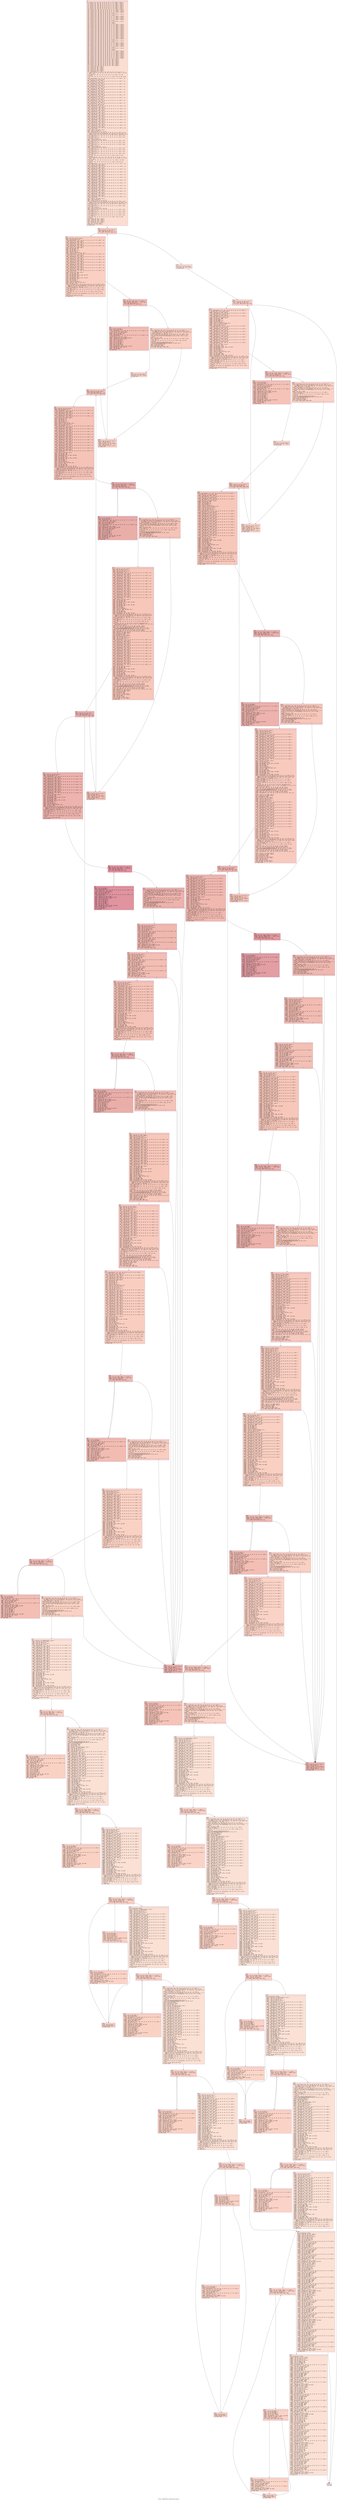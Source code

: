 digraph "CFG for '_QMlogicFnew_solverPx_wing' function" {
	label="CFG for '_QMlogicFnew_solverPx_wing' function";

	Node0x55bb5f7f5170 [shape=record,color="#3d50c3ff", style=filled, fillcolor="#f7b39670" fontname="Courier",label="{1:\l|  %2 = alloca \{ ptr, i64, i32, i8, i8, i8, i8, [1 x [3 x i64]] \}, align 8\l  %3 = alloca \{ ptr, i64, i32, i8, i8, i8, i8, [1 x [3 x i64]] \}, align 8\l  %4 = alloca \{ ptr, i64, i32, i8, i8, i8, i8, [1 x [3 x i64]] \}, align 8\l  %5 = alloca \{ ptr, i64, i32, i8, i8, i8, i8, [1 x [3 x i64]] \}, align 8\l  %6 = alloca \{ ptr, i64, i32, i8, i8, i8, i8, [1 x [3 x i64]] \}, align 8\l  %7 = alloca \{ ptr, i64, i32, i8, i8, i8, i8, [1 x [3 x i64]] \}, align 8\l  %8 = alloca \{ ptr, i64, i32, i8, i8, i8, i8, [1 x [3 x i64]] \}, align 8\l  %9 = alloca \{ ptr, i64, i32, i8, i8, i8, i8, [1 x [3 x i64]] \}, align 8\l  %10 = alloca \{ ptr, i64, i32, i8, i8, i8, i8, [1 x [3 x i64]] \}, align 8\l  %11 = alloca \{ ptr, i64, i32, i8, i8, i8, i8, [1 x [3 x i64]] \}, align 8\l  %12 = alloca \{ ptr, i64, i32, i8, i8, i8, i8, [1 x [3 x i64]] \}, align 8\l  %13 = alloca \{ ptr, i64, i32, i8, i8, i8, i8, [1 x [3 x i64]] \}, align 8\l  %14 = alloca \{ ptr, i64, i32, i8, i8, i8, i8 \}, align 8\l  %15 = alloca \{ ptr, i64, i32, i8, i8, i8, i8, [1 x [3 x i64]] \}, align 8\l  %16 = alloca \{ ptr, i64, i32, i8, i8, i8, i8 \}, align 8\l  %17 = alloca \{ ptr, i64, i32, i8, i8, i8, i8, [1 x [3 x i64]] \}, align 8\l  %18 = alloca \{ ptr, i64, i32, i8, i8, i8, i8, [1 x [3 x i64]] \}, align 8\l  %19 = alloca \{ ptr, i64, i32, i8, i8, i8, i8, [1 x [3 x i64]] \}, align 8\l  %20 = alloca \{ ptr, i64, i32, i8, i8, i8, i8, [1 x [3 x i64]] \}, align 8\l  %21 = alloca \{ ptr, i64, i32, i8, i8, i8, i8, [1 x [3 x i64]] \}, align 8\l  %22 = alloca \{ ptr, i64, i32, i8, i8, i8, i8 \}, align 8\l  %23 = alloca \{ ptr, i64, i32, i8, i8, i8, i8, [1 x [3 x i64]] \}, align 8\l  %24 = alloca \{ ptr, i64, i32, i8, i8, i8, i8 \}, align 8\l  %25 = alloca \{ ptr, i64, i32, i8, i8, i8, i8 \}, align 8\l  %26 = alloca \{ ptr, i64, i32, i8, i8, i8, i8, [1 x [3 x i64]] \}, align 8\l  %27 = alloca \{ ptr, i64, i32, i8, i8, i8, i8, [1 x [3 x i64]] \}, align 8\l  %28 = alloca \{ ptr, i64, i32, i8, i8, i8, i8, [1 x [3 x i64]] \}, align 8\l  %29 = alloca \{ ptr, i64, i32, i8, i8, i8, i8, [1 x [3 x i64]] \}, align 8\l  %30 = alloca \{ ptr, i64, i32, i8, i8, i8, i8, [1 x [3 x i64]] \}, align 8\l  %31 = alloca \{ ptr, i64, i32, i8, i8, i8, i8, [1 x [3 x i64]] \}, align 8\l  %32 = alloca \{ ptr, i64, i32, i8, i8, i8, i8, [1 x [3 x i64]] \}, align 8\l  %33 = alloca \{ ptr, i64, i32, i8, i8, i8, i8, [1 x [3 x i64]] \}, align 8\l  %34 = alloca \{ ptr, i64, i32, i8, i8, i8, i8, [1 x [3 x i64]] \}, align 8\l  %35 = alloca \{ ptr, i64, i32, i8, i8, i8, i8, [1 x [3 x i64]] \}, align 8\l  %36 = alloca \{ ptr, i64, i32, i8, i8, i8, i8, [1 x [3 x i64]] \}, align 8\l  %37 = alloca \{ ptr, i64, i32, i8, i8, i8, i8, [1 x [3 x i64]] \}, align 8\l  %38 = alloca \{ ptr, i64, i32, i8, i8, i8, i8, [1 x [3 x i64]] \}, align 8\l  %39 = alloca \{ ptr, i64, i32, i8, i8, i8, i8, [1 x [3 x i64]] \}, align 8\l  %40 = alloca \{ ptr, i64, i32, i8, i8, i8, i8, [1 x [3 x i64]] \}, align 8\l  %41 = alloca \{ ptr, i64, i32, i8, i8, i8, i8, [1 x [3 x i64]] \}, align 8\l  %42 = alloca \{ ptr, i64, i32, i8, i8, i8, i8, [1 x [3 x i64]] \}, align 8\l  %43 = alloca \{ ptr, i64, i32, i8, i8, i8, i8 \}, align 8\l  %44 = alloca \{ ptr, i64, i32, i8, i8, i8, i8, [1 x [3 x i64]] \}, align 8\l  %45 = alloca \{ ptr, i64, i32, i8, i8, i8, i8 \}, align 8\l  %46 = alloca \{ ptr, i64, i32, i8, i8, i8, i8, [1 x [3 x i64]] \}, align 8\l  %47 = alloca \{ ptr, i64, i32, i8, i8, i8, i8, [1 x [3 x i64]] \}, align 8\l  %48 = alloca \{ ptr, i64, i32, i8, i8, i8, i8, [1 x [3 x i64]] \}, align 8\l  %49 = alloca \{ ptr, i64, i32, i8, i8, i8, i8, [1 x [3 x i64]] \}, align 8\l  %50 = alloca \{ ptr, i64, i32, i8, i8, i8, i8, [1 x [3 x i64]] \}, align 8\l  %51 = alloca \{ ptr, i64, i32, i8, i8, i8, i8 \}, align 8\l  %52 = alloca \{ ptr, i64, i32, i8, i8, i8, i8, [1 x [3 x i64]] \}, align 8\l  %53 = alloca \{ ptr, i64, i32, i8, i8, i8, i8 \}, align 8\l  %54 = alloca \{ ptr, i64, i32, i8, i8, i8, i8 \}, align 8\l  %55 = alloca \{ ptr, i64, i32, i8, i8, i8, i8, [1 x [3 x i64]] \}, align 8\l  %56 = alloca \{ ptr, i64, i32, i8, i8, i8, i8, [1 x [3 x i64]] \}, align 8\l  %57 = alloca \{ ptr, i64, i32, i8, i8, i8, i8, [1 x [3 x i64]] \}, align 8\l  %58 = alloca \{ ptr, i64, i32, i8, i8, i8, i8, [1 x [3 x i64]] \}, align 8\l  %59 = alloca \{ ptr, i64, i32, i8, i8, i8, i8, [1 x [3 x i64]] \}, align 8\l  %60 = alloca \{ ptr, i64, i32, i8, i8, i8, i8, [2 x [3 x i64]] \}, align 8\l  %61 = alloca \{ ptr, i64, i32, i8, i8, i8, i8, [2 x [3 x i64]] \}, align 8\l  %62 = alloca \{ ptr, i64, i32, i8, i8, i8, i8, [3 x [3 x i64]] \}, align 8\l  %63 = alloca \{ ptr, i64, i32, i8, i8, i8, i8, [3 x [3 x i64]] \}, align 8\l  %64 = alloca \{ ptr, i64, i32, i8, i8, i8, i8 \}, i64 1, align 8\l  %65 = alloca \{ ptr, i64, i32, i8, i8, i8, i8 \}, i64 1, align 8\l  %66 = alloca \{ ptr, i64, i32, i8, i8, i8, i8 \}, i64 1, align 8\l  %67 = alloca \{ ptr, i64, i32, i8, i8, i8, i8 \}, i64 1, align 8\l  %68 = alloca \{ ptr, i64, i32, i8, i8, i8, i8 \}, i64 1, align 8\l  %69 = alloca \{ ptr, i64, i32, i8, i8, i8, i8 \}, i64 1, align 8\l  %70 = alloca \{ ptr, i64, i32, i8, i8, i8, i8 \}, i64 1, align 8\l  %71 = alloca \{ ptr, i64, i32, i8, i8, i8, i8 \}, i64 1, align 8\l  %72 = alloca i32, i64 1, align 4\l  %73 = alloca i32, i64 1, align 4\l  %74 = alloca i32, i64 1, align 4\l  %75 = alloca i32, i64 1, align 4\l  %76 = alloca i32, i64 1, align 4\l  %77 = alloca i32, i64 1, align 4\l  %78 = getelementptr \{ ptr, ptr, \{ ptr, i64, i32, i8, i8, i8, i8, [3 x [3 x\l... i64]] \}, ptr, \{ ptr, i64, i32, i8, i8, i8, i8, [2 x [3 x i64]] \} \}, ptr %0,\l... i32 0, i32 2\l  %79 = load \{ ptr, i64, i32, i8, i8, i8, i8, [3 x [3 x i64]] \}, ptr %78,\l... align 8\l  store \{ ptr, i64, i32, i8, i8, i8, i8, [3 x [3 x i64]] \} %79, ptr %63, align\l... 8\l  %80 = getelementptr \{ ptr, i64, i32, i8, i8, i8, i8, [3 x [3 x i64]] \}, ptr\l... %63, i32 0, i32 7, i64 0, i32 0\l  %81 = load i64, ptr %80, align 8\l  %82 = getelementptr \{ ptr, i64, i32, i8, i8, i8, i8, [3 x [3 x i64]] \}, ptr\l... %63, i32 0, i32 7, i64 0, i32 1\l  %83 = load i64, ptr %82, align 8\l  %84 = getelementptr \{ ptr, i64, i32, i8, i8, i8, i8, [3 x [3 x i64]] \}, ptr\l... %63, i32 0, i32 7, i64 0, i32 2\l  %85 = load i64, ptr %84, align 8\l  %86 = getelementptr \{ ptr, i64, i32, i8, i8, i8, i8, [3 x [3 x i64]] \}, ptr\l... %63, i32 0, i32 7, i64 1, i32 0\l  %87 = load i64, ptr %86, align 8\l  %88 = getelementptr \{ ptr, i64, i32, i8, i8, i8, i8, [3 x [3 x i64]] \}, ptr\l... %63, i32 0, i32 7, i64 1, i32 1\l  %89 = load i64, ptr %88, align 8\l  %90 = getelementptr \{ ptr, i64, i32, i8, i8, i8, i8, [3 x [3 x i64]] \}, ptr\l... %63, i32 0, i32 7, i64 1, i32 2\l  %91 = load i64, ptr %90, align 8\l  %92 = getelementptr \{ ptr, i64, i32, i8, i8, i8, i8, [3 x [3 x i64]] \}, ptr\l... %63, i32 0, i32 7, i64 2, i32 0\l  %93 = load i64, ptr %92, align 8\l  %94 = getelementptr \{ ptr, i64, i32, i8, i8, i8, i8, [3 x [3 x i64]] \}, ptr\l... %63, i32 0, i32 7, i64 2, i32 1\l  %95 = load i64, ptr %94, align 8\l  %96 = getelementptr \{ ptr, i64, i32, i8, i8, i8, i8, [3 x [3 x i64]] \}, ptr\l... %63, i32 0, i32 7, i64 2, i32 2\l  %97 = load i64, ptr %96, align 8\l  %98 = getelementptr \{ ptr, i64, i32, i8, i8, i8, i8, [3 x [3 x i64]] \}, ptr\l... %63, i32 0, i32 7, i32 0, i32 0\l  %99 = load i64, ptr %98, align 8\l  %100 = getelementptr \{ ptr, i64, i32, i8, i8, i8, i8, [3 x [3 x i64]] \}, ptr\l... %63, i32 0, i32 7, i32 0, i32 1\l  %101 = load i64, ptr %100, align 8\l  %102 = getelementptr \{ ptr, i64, i32, i8, i8, i8, i8, [3 x [3 x i64]] \}, ptr\l... %63, i32 0, i32 7, i32 0, i32 2\l  %103 = load i64, ptr %102, align 8\l  %104 = getelementptr \{ ptr, i64, i32, i8, i8, i8, i8, [3 x [3 x i64]] \}, ptr\l... %63, i32 0, i32 7, i32 1, i32 0\l  %105 = load i64, ptr %104, align 8\l  %106 = getelementptr \{ ptr, i64, i32, i8, i8, i8, i8, [3 x [3 x i64]] \}, ptr\l... %63, i32 0, i32 7, i32 1, i32 1\l  %107 = load i64, ptr %106, align 8\l  %108 = getelementptr \{ ptr, i64, i32, i8, i8, i8, i8, [3 x [3 x i64]] \}, ptr\l... %63, i32 0, i32 7, i32 1, i32 2\l  %109 = load i64, ptr %108, align 8\l  %110 = getelementptr \{ ptr, i64, i32, i8, i8, i8, i8, [3 x [3 x i64]] \}, ptr\l... %63, i32 0, i32 7, i32 2, i32 0\l  %111 = load i64, ptr %110, align 8\l  %112 = getelementptr \{ ptr, i64, i32, i8, i8, i8, i8, [3 x [3 x i64]] \}, ptr\l... %63, i32 0, i32 7, i32 2, i32 1\l  %113 = load i64, ptr %112, align 8\l  %114 = getelementptr \{ ptr, i64, i32, i8, i8, i8, i8, [3 x [3 x i64]] \}, ptr\l... %63, i32 0, i32 7, i32 2, i32 2\l  %115 = load i64, ptr %114, align 8\l  %116 = getelementptr \{ ptr, i64, i32, i8, i8, i8, i8, [3 x [3 x i64]] \}, ptr\l... %63, i32 0, i32 0\l  %117 = load ptr, ptr %116, align 8\l  %118 = icmp eq i64 %101, 0\l  %119 = select i1 %118, i64 1, i64 %81\l  %120 = insertvalue \{ ptr, i64, i32, i8, i8, i8, i8, [3 x [3 x i64]] \} \{ ptr\l... undef, i64 ptrtoint (ptr getelementptr (i32, ptr null, i32 1) to i64), i32\l... 20180515, i8 3, i8 9, i8 0, i8 0, [3 x [3 x i64]] undef \}, i64 %119, 7, 0, 0\l  %121 = insertvalue \{ ptr, i64, i32, i8, i8, i8, i8, [3 x [3 x i64]] \} %120,\l... i64 %101, 7, 0, 1\l  %122 = insertvalue \{ ptr, i64, i32, i8, i8, i8, i8, [3 x [3 x i64]] \} %121,\l... i64 %103, 7, 0, 2\l  %123 = icmp eq i64 %107, 0\l  %124 = select i1 %123, i64 1, i64 %87\l  %125 = insertvalue \{ ptr, i64, i32, i8, i8, i8, i8, [3 x [3 x i64]] \} %122,\l... i64 %124, 7, 1, 0\l  %126 = insertvalue \{ ptr, i64, i32, i8, i8, i8, i8, [3 x [3 x i64]] \} %125,\l... i64 %107, 7, 1, 1\l  %127 = insertvalue \{ ptr, i64, i32, i8, i8, i8, i8, [3 x [3 x i64]] \} %126,\l... i64 %109, 7, 1, 2\l  %128 = icmp eq i64 %113, 0\l  %129 = select i1 %128, i64 1, i64 %93\l  %130 = insertvalue \{ ptr, i64, i32, i8, i8, i8, i8, [3 x [3 x i64]] \} %127,\l... i64 %129, 7, 2, 0\l  %131 = insertvalue \{ ptr, i64, i32, i8, i8, i8, i8, [3 x [3 x i64]] \} %130,\l... i64 %113, 7, 2, 1\l  %132 = insertvalue \{ ptr, i64, i32, i8, i8, i8, i8, [3 x [3 x i64]] \} %131,\l... i64 %115, 7, 2, 2\l  %133 = insertvalue \{ ptr, i64, i32, i8, i8, i8, i8, [3 x [3 x i64]] \} %132,\l... ptr %117, 0\l  store \{ ptr, i64, i32, i8, i8, i8, i8, [3 x [3 x i64]] \} %133, ptr %62,\l... align 8\l  %134 = getelementptr \{ ptr, ptr, \{ ptr, i64, i32, i8, i8, i8, i8, [3 x [3 x\l... i64]] \}, ptr, \{ ptr, i64, i32, i8, i8, i8, i8, [2 x [3 x i64]] \} \}, ptr %0,\l... i32 0, i32 4\l  %135 = load \{ ptr, i64, i32, i8, i8, i8, i8, [2 x [3 x i64]] \}, ptr %134,\l... align 8\l  store \{ ptr, i64, i32, i8, i8, i8, i8, [2 x [3 x i64]] \} %135, ptr %61,\l... align 8\l  %136 = getelementptr \{ ptr, i64, i32, i8, i8, i8, i8, [2 x [3 x i64]] \}, ptr\l... %61, i32 0, i32 7, i64 0, i32 0\l  %137 = load i64, ptr %136, align 8\l  %138 = getelementptr \{ ptr, i64, i32, i8, i8, i8, i8, [2 x [3 x i64]] \}, ptr\l... %61, i32 0, i32 7, i64 0, i32 1\l  %139 = load i64, ptr %138, align 8\l  %140 = getelementptr \{ ptr, i64, i32, i8, i8, i8, i8, [2 x [3 x i64]] \}, ptr\l... %61, i32 0, i32 7, i64 0, i32 2\l  %141 = load i64, ptr %140, align 8\l  %142 = getelementptr \{ ptr, i64, i32, i8, i8, i8, i8, [2 x [3 x i64]] \}, ptr\l... %61, i32 0, i32 7, i64 1, i32 0\l  %143 = load i64, ptr %142, align 8\l  %144 = getelementptr \{ ptr, i64, i32, i8, i8, i8, i8, [2 x [3 x i64]] \}, ptr\l... %61, i32 0, i32 7, i64 1, i32 1\l  %145 = load i64, ptr %144, align 8\l  %146 = getelementptr \{ ptr, i64, i32, i8, i8, i8, i8, [2 x [3 x i64]] \}, ptr\l... %61, i32 0, i32 7, i64 1, i32 2\l  %147 = load i64, ptr %146, align 8\l  %148 = getelementptr \{ ptr, i64, i32, i8, i8, i8, i8, [2 x [3 x i64]] \}, ptr\l... %61, i32 0, i32 7, i32 0, i32 0\l  %149 = load i64, ptr %148, align 8\l  %150 = getelementptr \{ ptr, i64, i32, i8, i8, i8, i8, [2 x [3 x i64]] \}, ptr\l... %61, i32 0, i32 7, i32 0, i32 1\l  %151 = load i64, ptr %150, align 8\l  %152 = getelementptr \{ ptr, i64, i32, i8, i8, i8, i8, [2 x [3 x i64]] \}, ptr\l... %61, i32 0, i32 7, i32 0, i32 2\l  %153 = load i64, ptr %152, align 8\l  %154 = getelementptr \{ ptr, i64, i32, i8, i8, i8, i8, [2 x [3 x i64]] \}, ptr\l... %61, i32 0, i32 7, i32 1, i32 0\l  %155 = load i64, ptr %154, align 8\l  %156 = getelementptr \{ ptr, i64, i32, i8, i8, i8, i8, [2 x [3 x i64]] \}, ptr\l... %61, i32 0, i32 7, i32 1, i32 1\l  %157 = load i64, ptr %156, align 8\l  %158 = getelementptr \{ ptr, i64, i32, i8, i8, i8, i8, [2 x [3 x i64]] \}, ptr\l... %61, i32 0, i32 7, i32 1, i32 2\l  %159 = load i64, ptr %158, align 8\l  %160 = getelementptr \{ ptr, i64, i32, i8, i8, i8, i8, [2 x [3 x i64]] \}, ptr\l... %61, i32 0, i32 0\l  %161 = load ptr, ptr %160, align 8\l  %162 = icmp eq i64 %151, 0\l  %163 = select i1 %162, i64 1, i64 %137\l  %164 = insertvalue \{ ptr, i64, i32, i8, i8, i8, i8, [2 x [3 x i64]] \} \{ ptr\l... undef, i64 ptrtoint (ptr getelementptr (i32, ptr null, i32 1) to i64), i32\l... 20180515, i8 2, i8 9, i8 0, i8 0, [2 x [3 x i64]] undef \}, i64 %163, 7, 0, 0\l  %165 = insertvalue \{ ptr, i64, i32, i8, i8, i8, i8, [2 x [3 x i64]] \} %164,\l... i64 %151, 7, 0, 1\l  %166 = insertvalue \{ ptr, i64, i32, i8, i8, i8, i8, [2 x [3 x i64]] \} %165,\l... i64 %153, 7, 0, 2\l  %167 = icmp eq i64 %157, 0\l  %168 = select i1 %167, i64 1, i64 %143\l  %169 = insertvalue \{ ptr, i64, i32, i8, i8, i8, i8, [2 x [3 x i64]] \} %166,\l... i64 %168, 7, 1, 0\l  %170 = insertvalue \{ ptr, i64, i32, i8, i8, i8, i8, [2 x [3 x i64]] \} %169,\l... i64 %157, 7, 1, 1\l  %171 = insertvalue \{ ptr, i64, i32, i8, i8, i8, i8, [2 x [3 x i64]] \} %170,\l... i64 %159, 7, 1, 2\l  %172 = insertvalue \{ ptr, i64, i32, i8, i8, i8, i8, [2 x [3 x i64]] \} %171,\l... ptr %161, 0\l  store \{ ptr, i64, i32, i8, i8, i8, i8, [2 x [3 x i64]] \} %172, ptr %60,\l... align 8\l  %173 = alloca i32, i64 1, align 4\l  %174 = alloca i32, i64 1, align 4\l  %175 = alloca i32, i64 1, align 4\l  %176 = alloca i32, i64 1, align 4\l  %177 = alloca i32, i64 1, align 4\l  store i32 8, ptr %77, align 4\l  store i32 1, ptr %175, align 4\l  br label %178\l}"];
	Node0x55bb5f7f5170 -> Node0x55bb5f8080f0[tooltip="1 -> 178\nProbability 100.00%" ];
	Node0x55bb5f8080f0 [shape=record,color="#3d50c3ff", style=filled, fillcolor="#f3947570" fontname="Courier",label="{178:\l|  %179 = load i32, ptr %77, align 4\l  %180 = icmp sgt i32 %179, 0\l  br i1 %180, label %181, label %1474\l|{<s0>T|<s1>F}}"];
	Node0x55bb5f8080f0:s0 -> Node0x55bb5f80ad90[tooltip="178 -> 181\nProbability 96.88%" ];
	Node0x55bb5f8080f0:s1 -> Node0x55bb5f80ade0[tooltip="178 -> 1474\nProbability 3.12%" ];
	Node0x55bb5f80ad90 [shape=record,color="#3d50c3ff", style=filled, fillcolor="#f3947570" fontname="Courier",label="{181:\l|  %182 = load i32, ptr %175, align 4\l  %183 = sext i32 %182 to i64\l  %184 = getelementptr \{ ptr, i64, i32, i8, i8, i8, i8, [2 x [3 x i64]] \}, ptr\l... %60, i32 0, i32 7, i64 1, i32 0\l  %185 = load i64, ptr %184, align 8\l  %186 = getelementptr \{ ptr, i64, i32, i8, i8, i8, i8, [2 x [3 x i64]] \}, ptr\l... %60, i32 0, i32 7, i64 1, i32 1\l  %187 = load i64, ptr %186, align 8\l  %188 = getelementptr \{ ptr, i64, i32, i8, i8, i8, i8, [2 x [3 x i64]] \}, ptr\l... %60, i32 0, i32 7, i64 1, i32 2\l  %189 = load i64, ptr %188, align 8\l  %190 = add i64 %143, %187\l  %191 = sub i64 %190, 1\l  %192 = sub i64 %191, %143\l  %193 = add i64 %192, 1\l  %194 = icmp sgt i64 %193, 0\l  %195 = select i1 %194, i64 %193, i64 0\l  %196 = getelementptr \{ ptr, i64, i32, i8, i8, i8, i8, [2 x [3 x i64]] \}, ptr\l... %60, i32 0, i32 7, i32 0, i32 0\l  %197 = load i64, ptr %196, align 8\l  %198 = getelementptr \{ ptr, i64, i32, i8, i8, i8, i8, [2 x [3 x i64]] \}, ptr\l... %60, i32 0, i32 7, i32 0, i32 1\l  %199 = load i64, ptr %198, align 8\l  %200 = getelementptr \{ ptr, i64, i32, i8, i8, i8, i8, [2 x [3 x i64]] \}, ptr\l... %60, i32 0, i32 7, i32 0, i32 2\l  %201 = load i64, ptr %200, align 8\l  %202 = getelementptr \{ ptr, i64, i32, i8, i8, i8, i8, [2 x [3 x i64]] \}, ptr\l... %60, i32 0, i32 7, i32 1, i32 0\l  %203 = load i64, ptr %202, align 8\l  %204 = getelementptr \{ ptr, i64, i32, i8, i8, i8, i8, [2 x [3 x i64]] \}, ptr\l... %60, i32 0, i32 7, i32 1, i32 1\l  %205 = load i64, ptr %204, align 8\l  %206 = getelementptr \{ ptr, i64, i32, i8, i8, i8, i8, [2 x [3 x i64]] \}, ptr\l... %60, i32 0, i32 7, i32 1, i32 2\l  %207 = load i64, ptr %206, align 8\l  %208 = getelementptr \{ ptr, i64, i32, i8, i8, i8, i8, [2 x [3 x i64]] \}, ptr\l... %60, i32 0, i32 0\l  %209 = load ptr, ptr %208, align 8\l  %210 = sub i64 %183, %137\l  %211 = mul i64 %210, %201\l  %212 = getelementptr i8, ptr %209, i64 %211\l  %213 = sub i64 %143, %143\l  %214 = mul i64 %213, %207\l  %215 = getelementptr i8, ptr %212, i64 %214\l  %216 = sub i64 %191, %143\l  %217 = add i64 %216, 1\l  %218 = sdiv i64 %217, 1\l  %219 = icmp sgt i64 %218, 0\l  %220 = select i1 %219, i64 %218, i64 0\l  %221 = mul i64 1, %207\l  %222 = insertvalue \{ ptr, i64, i32, i8, i8, i8, i8, [1 x [3 x i64]] \} \{ ptr\l... undef, i64 ptrtoint (ptr getelementptr (i32, ptr null, i32 1) to i64), i32\l... 20180515, i8 1, i8 9, i8 0, i8 0, [1 x [3 x i64]] [[3 x i64] [i64 1, i64\l... undef, i64 undef]] \}, i64 %220, 7, 0, 1\l  %223 = insertvalue \{ ptr, i64, i32, i8, i8, i8, i8, [1 x [3 x i64]] \} %222,\l... i64 %221, 7, 0, 2\l  %224 = insertvalue \{ ptr, i64, i32, i8, i8, i8, i8, [1 x [3 x i64]] \} %223,\l... ptr %215, 0\l  store \{ ptr, i64, i32, i8, i8, i8, i8, [1 x [3 x i64]] \} %224, ptr %59,\l... align 8\l  %225 = mul i64 ptrtoint (ptr getelementptr (i32, ptr null, i32 1) to i64),\l... %195\l  %226 = call ptr @malloc(i64 %225)\l  br label %227\l}"];
	Node0x55bb5f80ad90 -> Node0x55bb5f80dd40[tooltip="181 -> 227\nProbability 100.00%" ];
	Node0x55bb5f80dd40 [shape=record,color="#3d50c3ff", style=filled, fillcolor="#e36c5570" fontname="Courier",label="{227:\l|  %228 = phi i64 [ %250, %231 ], [ 1, %181 ]\l  %229 = phi i64 [ %251, %231 ], [ %195, %181 ]\l  %230 = icmp sgt i64 %229, 0\l  br i1 %230, label %231, label %252\l|{<s0>T|<s1>F}}"];
	Node0x55bb5f80dd40:s0 -> Node0x55bb5f80de00[tooltip="227 -> 231\nProbability 96.88%" ];
	Node0x55bb5f80dd40:s1 -> Node0x55bb5f80e000[tooltip="227 -> 252\nProbability 3.12%" ];
	Node0x55bb5f80de00 [shape=record,color="#3d50c3ff", style=filled, fillcolor="#e36c5570" fontname="Courier",label="{231:\l|  %232 = sub nsw i64 %228, 1\l  %233 = mul nsw i64 %232, 1\l  %234 = getelementptr \{ ptr, i64, i32, i8, i8, i8, i8, [1 x [3 x i64]] \}, ptr\l... %59, i32 0, i32 7, i32 0, i32 2\l  %235 = load i64, ptr %234, align 8\l  %236 = mul nsw i64 %233, %235\l  %237 = add nsw i64 %236, 0\l  %238 = getelementptr \{ ptr, i64, i32, i8, i8, i8, i8, [1 x [3 x i64]] \}, ptr\l... %59, i32 0, i32 0\l  %239 = load ptr, ptr %238, align 8\l  %240 = getelementptr i8, ptr %239, i64 %237\l  %241 = load i32, ptr %240, align 4\l  %242 = icmp eq i32 %241, 0\l  %243 = zext i1 %242 to i32\l  %244 = sub nsw i64 %228, 1\l  %245 = mul nsw i64 %244, 1\l  %246 = mul nsw i64 %245, 1\l  %247 = add nsw i64 %246, 0\l  %248 = mul nsw i64 1, %195\l  %249 = getelementptr i32, ptr %226, i64 %247\l  store i32 %243, ptr %249, align 4\l  %250 = add i64 %228, 1\l  %251 = sub i64 %229, 1\l  br label %227\l}"];
	Node0x55bb5f80de00 -> Node0x55bb5f80dd40[tooltip="231 -> 227\nProbability 100.00%" ];
	Node0x55bb5f80e000 [shape=record,color="#3d50c3ff", style=filled, fillcolor="#f3947570" fontname="Courier",label="{252:\l|  %253 = insertvalue \{ ptr, i64, i32, i8, i8, i8, i8, [1 x [3 x i64]] \} \{\l... ptr undef, i64 ptrtoint (ptr getelementptr (i32, ptr null, i32 1) to i64),\l... i32 20180515, i8 1, i8 14, i8 0, i8 0, [1 x [3 x i64]] [[3 x i64] [i64 1, i64\l... undef, i64 undef]] \}, i64 %195, 7, 0, 1\l  %254 = insertvalue \{ ptr, i64, i32, i8, i8, i8, i8, [1 x [3 x i64]] \} %253,\l... i64 ptrtoint (ptr getelementptr (i32, ptr null, i32 1) to i64), 7, 0, 2\l  %255 = mul i64 ptrtoint (ptr getelementptr (i32, ptr null, i32 1) to i64),\l... %195\l  %256 = mul i64 1, %195\l  %257 = insertvalue \{ ptr, i64, i32, i8, i8, i8, i8, [1 x [3 x i64]] \} %254,\l... ptr %226, 0\l  store \{ ptr, i64, i32, i8, i8, i8, i8, [1 x [3 x i64]] \} %257, ptr %58,\l... align 8\l  %258 = call i64 @_FortranACount(ptr %58, ptr\l... @_QQclXf509f8d48db1b89486c6e4f1d51e632e, i32 189, i32 0)\l  %259 = trunc i64 %258 to i32\l  call void @free(ptr %226)\l  %260 = icmp sge i32 %259, 2\l  br i1 %260, label %261, label %1469\l|{<s0>T|<s1>F}}"];
	Node0x55bb5f80e000:s0 -> Node0x55bb5f80f4d0[tooltip="252 -> 261\nProbability 50.00%" ];
	Node0x55bb5f80e000:s1 -> Node0x55bb5f80f520[tooltip="252 -> 1469\nProbability 50.00%" ];
	Node0x55bb5f80f4d0 [shape=record,color="#3d50c3ff", style=filled, fillcolor="#f59c7d70" fontname="Courier",label="{261:\l|  store i32 9, ptr %76, align 4\l  store i32 1, ptr %177, align 4\l  br label %262\l}"];
	Node0x55bb5f80f4d0 -> Node0x55bb5f80f760[tooltip="261 -> 262\nProbability 100.00%" ];
	Node0x55bb5f80f760 [shape=record,color="#3d50c3ff", style=filled, fillcolor="#e8765c70" fontname="Courier",label="{262:\l|  %263 = load i32, ptr %76, align 4\l  %264 = icmp sgt i32 %263, 0\l  br i1 %264, label %265, label %1469\l|{<s0>T|<s1>F}}"];
	Node0x55bb5f80f760:s0 -> Node0x55bb5f80f930[tooltip="262 -> 265\nProbability 96.88%" ];
	Node0x55bb5f80f760:s1 -> Node0x55bb5f80f520[tooltip="262 -> 1469\nProbability 3.12%" ];
	Node0x55bb5f80f930 [shape=record,color="#3d50c3ff", style=filled, fillcolor="#e8765c70" fontname="Courier",label="{265:\l|  %266 = load i32, ptr %175, align 4\l  %267 = sext i32 %266 to i64\l  %268 = getelementptr \{ ptr, i64, i32, i8, i8, i8, i8, [3 x [3 x i64]] \}, ptr\l... %62, i32 0, i32 7, i64 1, i32 0\l  %269 = load i64, ptr %268, align 8\l  %270 = getelementptr \{ ptr, i64, i32, i8, i8, i8, i8, [3 x [3 x i64]] \}, ptr\l... %62, i32 0, i32 7, i64 1, i32 1\l  %271 = load i64, ptr %270, align 8\l  %272 = getelementptr \{ ptr, i64, i32, i8, i8, i8, i8, [3 x [3 x i64]] \}, ptr\l... %62, i32 0, i32 7, i64 1, i32 2\l  %273 = load i64, ptr %272, align 8\l  %274 = add i64 %87, %271\l  %275 = sub i64 %274, 1\l  %276 = sub i64 %275, %87\l  %277 = add i64 %276, 1\l  %278 = icmp sgt i64 %277, 0\l  %279 = select i1 %278, i64 %277, i64 0\l  %280 = load i32, ptr %177, align 4\l  %281 = sext i32 %280 to i64\l  %282 = getelementptr \{ ptr, i64, i32, i8, i8, i8, i8, [3 x [3 x i64]] \}, ptr\l... %62, i32 0, i32 7, i32 0, i32 0\l  %283 = load i64, ptr %282, align 8\l  %284 = getelementptr \{ ptr, i64, i32, i8, i8, i8, i8, [3 x [3 x i64]] \}, ptr\l... %62, i32 0, i32 7, i32 0, i32 1\l  %285 = load i64, ptr %284, align 8\l  %286 = getelementptr \{ ptr, i64, i32, i8, i8, i8, i8, [3 x [3 x i64]] \}, ptr\l... %62, i32 0, i32 7, i32 0, i32 2\l  %287 = load i64, ptr %286, align 8\l  %288 = getelementptr \{ ptr, i64, i32, i8, i8, i8, i8, [3 x [3 x i64]] \}, ptr\l... %62, i32 0, i32 7, i32 1, i32 0\l  %289 = load i64, ptr %288, align 8\l  %290 = getelementptr \{ ptr, i64, i32, i8, i8, i8, i8, [3 x [3 x i64]] \}, ptr\l... %62, i32 0, i32 7, i32 1, i32 1\l  %291 = load i64, ptr %290, align 8\l  %292 = getelementptr \{ ptr, i64, i32, i8, i8, i8, i8, [3 x [3 x i64]] \}, ptr\l... %62, i32 0, i32 7, i32 1, i32 2\l  %293 = load i64, ptr %292, align 8\l  %294 = getelementptr \{ ptr, i64, i32, i8, i8, i8, i8, [3 x [3 x i64]] \}, ptr\l... %62, i32 0, i32 7, i32 2, i32 0\l  %295 = load i64, ptr %294, align 8\l  %296 = getelementptr \{ ptr, i64, i32, i8, i8, i8, i8, [3 x [3 x i64]] \}, ptr\l... %62, i32 0, i32 7, i32 2, i32 1\l  %297 = load i64, ptr %296, align 8\l  %298 = getelementptr \{ ptr, i64, i32, i8, i8, i8, i8, [3 x [3 x i64]] \}, ptr\l... %62, i32 0, i32 7, i32 2, i32 2\l  %299 = load i64, ptr %298, align 8\l  %300 = getelementptr \{ ptr, i64, i32, i8, i8, i8, i8, [3 x [3 x i64]] \}, ptr\l... %62, i32 0, i32 0\l  %301 = load ptr, ptr %300, align 8\l  %302 = sub i64 %267, %81\l  %303 = mul i64 %302, %287\l  %304 = getelementptr i8, ptr %301, i64 %303\l  %305 = sub i64 %87, %87\l  %306 = mul i64 %305, %293\l  %307 = getelementptr i8, ptr %304, i64 %306\l  %308 = sub i64 %275, %87\l  %309 = add i64 %308, 1\l  %310 = sdiv i64 %309, 1\l  %311 = icmp sgt i64 %310, 0\l  %312 = select i1 %311, i64 %310, i64 0\l  %313 = mul i64 1, %293\l  %314 = sub i64 %281, %93\l  %315 = mul i64 %314, %299\l  %316 = getelementptr i8, ptr %307, i64 %315\l  %317 = insertvalue \{ ptr, i64, i32, i8, i8, i8, i8, [1 x [3 x i64]] \} \{ ptr\l... undef, i64 ptrtoint (ptr getelementptr (i32, ptr null, i32 1) to i64), i32\l... 20180515, i8 1, i8 9, i8 0, i8 0, [1 x [3 x i64]] [[3 x i64] [i64 1, i64\l... undef, i64 undef]] \}, i64 %312, 7, 0, 1\l  %318 = insertvalue \{ ptr, i64, i32, i8, i8, i8, i8, [1 x [3 x i64]] \} %317,\l... i64 %313, 7, 0, 2\l  %319 = insertvalue \{ ptr, i64, i32, i8, i8, i8, i8, [1 x [3 x i64]] \} %318,\l... ptr %316, 0\l  store \{ ptr, i64, i32, i8, i8, i8, i8, [1 x [3 x i64]] \} %319, ptr %57,\l... align 8\l  %320 = mul i64 ptrtoint (ptr getelementptr (i32, ptr null, i32 1) to i64),\l... %279\l  %321 = call ptr @malloc(i64 %320)\l  br label %322\l}"];
	Node0x55bb5f80f930 -> Node0x55bb5f811fc0[tooltip="265 -> 322\nProbability 100.00%" ];
	Node0x55bb5f811fc0 [shape=record,color="#3d50c3ff", style=filled, fillcolor="#d0473d70" fontname="Courier",label="{322:\l|  %323 = phi i64 [ %345, %326 ], [ 1, %265 ]\l  %324 = phi i64 [ %346, %326 ], [ %279, %265 ]\l  %325 = icmp sgt i64 %324, 0\l  br i1 %325, label %326, label %347\l|{<s0>T|<s1>F}}"];
	Node0x55bb5f811fc0:s0 -> Node0x55bb5f812080[tooltip="322 -> 326\nProbability 96.88%" ];
	Node0x55bb5f811fc0:s1 -> Node0x55bb5f8122e0[tooltip="322 -> 347\nProbability 3.12%" ];
	Node0x55bb5f812080 [shape=record,color="#3d50c3ff", style=filled, fillcolor="#d0473d70" fontname="Courier",label="{326:\l|  %327 = sub nsw i64 %323, 1\l  %328 = mul nsw i64 %327, 1\l  %329 = getelementptr \{ ptr, i64, i32, i8, i8, i8, i8, [1 x [3 x i64]] \}, ptr\l... %57, i32 0, i32 7, i32 0, i32 2\l  %330 = load i64, ptr %329, align 8\l  %331 = mul nsw i64 %328, %330\l  %332 = add nsw i64 %331, 0\l  %333 = getelementptr \{ ptr, i64, i32, i8, i8, i8, i8, [1 x [3 x i64]] \}, ptr\l... %57, i32 0, i32 0\l  %334 = load ptr, ptr %333, align 8\l  %335 = getelementptr i8, ptr %334, i64 %332\l  %336 = load i32, ptr %335, align 4\l  %337 = icmp eq i32 %336, %280\l  %338 = zext i1 %337 to i32\l  %339 = sub nsw i64 %323, 1\l  %340 = mul nsw i64 %339, 1\l  %341 = mul nsw i64 %340, 1\l  %342 = add nsw i64 %341, 0\l  %343 = mul nsw i64 1, %279\l  %344 = getelementptr i32, ptr %321, i64 %342\l  store i32 %338, ptr %344, align 4\l  %345 = add i64 %323, 1\l  %346 = sub i64 %324, 1\l  br label %322\l}"];
	Node0x55bb5f812080 -> Node0x55bb5f811fc0[tooltip="326 -> 322\nProbability 100.00%" ];
	Node0x55bb5f8122e0 [shape=record,color="#3d50c3ff", style=filled, fillcolor="#e8765c70" fontname="Courier",label="{347:\l|  %348 = insertvalue \{ ptr, i64, i32, i8, i8, i8, i8, [1 x [3 x i64]] \} \{\l... ptr undef, i64 ptrtoint (ptr getelementptr (i32, ptr null, i32 1) to i64),\l... i32 20180515, i8 1, i8 14, i8 0, i8 0, [1 x [3 x i64]] [[3 x i64] [i64 1, i64\l... undef, i64 undef]] \}, i64 %279, 7, 0, 1\l  %349 = insertvalue \{ ptr, i64, i32, i8, i8, i8, i8, [1 x [3 x i64]] \} %348,\l... i64 ptrtoint (ptr getelementptr (i32, ptr null, i32 1) to i64), 7, 0, 2\l  %350 = mul i64 ptrtoint (ptr getelementptr (i32, ptr null, i32 1) to i64),\l... %279\l  %351 = mul i64 1, %279\l  %352 = insertvalue \{ ptr, i64, i32, i8, i8, i8, i8, [1 x [3 x i64]] \} %349,\l... ptr %321, 0\l  store \{ ptr, i64, i32, i8, i8, i8, i8, [1 x [3 x i64]] \} %352, ptr %56,\l... align 8\l  %353 = call i64 @_FortranACount(ptr %56, ptr\l... @_QQclXf509f8d48db1b89486c6e4f1d51e632e, i32 191, i32 0)\l  %354 = trunc i64 %353 to i32\l  call void @free(ptr %321)\l  %355 = icmp eq i32 %354, 2\l  br i1 %355, label %356, label %1464\l|{<s0>T|<s1>F}}"];
	Node0x55bb5f8122e0:s0 -> Node0x55bb5f8137b0[tooltip="347 -> 356\nProbability 50.00%" ];
	Node0x55bb5f8122e0:s1 -> Node0x55bb5f813800[tooltip="347 -> 1464\nProbability 50.00%" ];
	Node0x55bb5f8137b0 [shape=record,color="#3d50c3ff", style=filled, fillcolor="#ec7f6370" fontname="Courier",label="{356:\l|  %357 = load i32, ptr %175, align 4\l  %358 = sext i32 %357 to i64\l  %359 = load i32, ptr %177, align 4\l  %360 = sext i32 %359 to i64\l  %361 = getelementptr \{ ptr, i64, i32, i8, i8, i8, i8, [3 x [3 x i64]] \}, ptr\l... %62, i32 0, i32 7, i32 0, i32 0\l  %362 = load i64, ptr %361, align 8\l  %363 = getelementptr \{ ptr, i64, i32, i8, i8, i8, i8, [3 x [3 x i64]] \}, ptr\l... %62, i32 0, i32 7, i32 0, i32 1\l  %364 = load i64, ptr %363, align 8\l  %365 = getelementptr \{ ptr, i64, i32, i8, i8, i8, i8, [3 x [3 x i64]] \}, ptr\l... %62, i32 0, i32 7, i32 0, i32 2\l  %366 = load i64, ptr %365, align 8\l  %367 = getelementptr \{ ptr, i64, i32, i8, i8, i8, i8, [3 x [3 x i64]] \}, ptr\l... %62, i32 0, i32 7, i32 1, i32 0\l  %368 = load i64, ptr %367, align 8\l  %369 = getelementptr \{ ptr, i64, i32, i8, i8, i8, i8, [3 x [3 x i64]] \}, ptr\l... %62, i32 0, i32 7, i32 1, i32 1\l  %370 = load i64, ptr %369, align 8\l  %371 = getelementptr \{ ptr, i64, i32, i8, i8, i8, i8, [3 x [3 x i64]] \}, ptr\l... %62, i32 0, i32 7, i32 1, i32 2\l  %372 = load i64, ptr %371, align 8\l  %373 = getelementptr \{ ptr, i64, i32, i8, i8, i8, i8, [3 x [3 x i64]] \}, ptr\l... %62, i32 0, i32 7, i32 2, i32 0\l  %374 = load i64, ptr %373, align 8\l  %375 = getelementptr \{ ptr, i64, i32, i8, i8, i8, i8, [3 x [3 x i64]] \}, ptr\l... %62, i32 0, i32 7, i32 2, i32 1\l  %376 = load i64, ptr %375, align 8\l  %377 = getelementptr \{ ptr, i64, i32, i8, i8, i8, i8, [3 x [3 x i64]] \}, ptr\l... %62, i32 0, i32 7, i32 2, i32 2\l  %378 = load i64, ptr %377, align 8\l  %379 = getelementptr \{ ptr, i64, i32, i8, i8, i8, i8, [3 x [3 x i64]] \}, ptr\l... %62, i32 0, i32 0\l  %380 = load ptr, ptr %379, align 8\l  %381 = sub i64 %358, %81\l  %382 = mul i64 %381, %366\l  %383 = getelementptr i8, ptr %380, i64 %382\l  %384 = sub i64 %87, %87\l  %385 = mul i64 %384, %372\l  %386 = getelementptr i8, ptr %383, i64 %385\l  %387 = sub i64 %275, %87\l  %388 = add i64 %387, 1\l  %389 = sdiv i64 %388, 1\l  %390 = icmp sgt i64 %389, 0\l  %391 = select i1 %390, i64 %389, i64 0\l  %392 = mul i64 1, %372\l  %393 = sub i64 %360, %93\l  %394 = mul i64 %393, %378\l  %395 = getelementptr i8, ptr %386, i64 %394\l  %396 = insertvalue \{ ptr, i64, i32, i8, i8, i8, i8, [1 x [3 x i64]] \} \{ ptr\l... undef, i64 ptrtoint (ptr getelementptr (i32, ptr null, i32 1) to i64), i32\l... 20180515, i8 1, i8 9, i8 0, i8 0, [1 x [3 x i64]] [[3 x i64] [i64 1, i64\l... undef, i64 undef]] \}, i64 %391, 7, 0, 1\l  %397 = insertvalue \{ ptr, i64, i32, i8, i8, i8, i8, [1 x [3 x i64]] \} %396,\l... i64 %392, 7, 0, 2\l  %398 = insertvalue \{ ptr, i64, i32, i8, i8, i8, i8, [1 x [3 x i64]] \} %397,\l... ptr %395, 0\l  store \{ ptr, i64, i32, i8, i8, i8, i8, [1 x [3 x i64]] \} %398, ptr %55,\l... align 8\l  store \{ ptr, i64, i32, i8, i8, i8, i8 \} \{ ptr null, i64 ptrtoint (ptr\l... getelementptr (i32, ptr null, i32 1) to i64), i32 20180515, i8 0, i8 9, i8 2,\l... i8 0 \}, ptr %54, align 8\l  %399 = load \{ ptr, i64, i32, i8, i8, i8, i8 \}, ptr %54, align 8\l  store \{ ptr, i64, i32, i8, i8, i8, i8 \} %399, ptr %71, align 8\l  %400 = call \{\} @_FortranAMaxlocDim(ptr %71, ptr %55, i32 4, i32 1, ptr\l... @_QQclXf509f8d48db1b89486c6e4f1d51e632e, i32 193, ptr null, i1 false)\l  %401 = load \{ ptr, i64, i32, i8, i8, i8, i8 \}, ptr %71, align 8\l  store \{ ptr, i64, i32, i8, i8, i8, i8 \} %401, ptr %53, align 8\l  %402 = getelementptr \{ ptr, i64, i32, i8, i8, i8, i8 \}, ptr %53, i32 0, i32 0\l  %403 = load ptr, ptr %402, align 8\l  %404 = load i32, ptr %403, align 4\l  call void @free(ptr %403)\l  store i32 %404, ptr %173, align 4\l  %405 = load i32, ptr %175, align 4\l  %406 = sext i32 %405 to i64\l  %407 = load i32, ptr %177, align 4\l  %408 = sext i32 %407 to i64\l  %409 = getelementptr \{ ptr, i64, i32, i8, i8, i8, i8, [3 x [3 x i64]] \}, ptr\l... %62, i32 0, i32 7, i32 0, i32 0\l  %410 = load i64, ptr %409, align 8\l  %411 = getelementptr \{ ptr, i64, i32, i8, i8, i8, i8, [3 x [3 x i64]] \}, ptr\l... %62, i32 0, i32 7, i32 0, i32 1\l  %412 = load i64, ptr %411, align 8\l  %413 = getelementptr \{ ptr, i64, i32, i8, i8, i8, i8, [3 x [3 x i64]] \}, ptr\l... %62, i32 0, i32 7, i32 0, i32 2\l  %414 = load i64, ptr %413, align 8\l  %415 = getelementptr \{ ptr, i64, i32, i8, i8, i8, i8, [3 x [3 x i64]] \}, ptr\l... %62, i32 0, i32 7, i32 1, i32 0\l  %416 = load i64, ptr %415, align 8\l  %417 = getelementptr \{ ptr, i64, i32, i8, i8, i8, i8, [3 x [3 x i64]] \}, ptr\l... %62, i32 0, i32 7, i32 1, i32 1\l  %418 = load i64, ptr %417, align 8\l  %419 = getelementptr \{ ptr, i64, i32, i8, i8, i8, i8, [3 x [3 x i64]] \}, ptr\l... %62, i32 0, i32 7, i32 1, i32 2\l  %420 = load i64, ptr %419, align 8\l  %421 = getelementptr \{ ptr, i64, i32, i8, i8, i8, i8, [3 x [3 x i64]] \}, ptr\l... %62, i32 0, i32 7, i32 2, i32 0\l  %422 = load i64, ptr %421, align 8\l  %423 = getelementptr \{ ptr, i64, i32, i8, i8, i8, i8, [3 x [3 x i64]] \}, ptr\l... %62, i32 0, i32 7, i32 2, i32 1\l  %424 = load i64, ptr %423, align 8\l  %425 = getelementptr \{ ptr, i64, i32, i8, i8, i8, i8, [3 x [3 x i64]] \}, ptr\l... %62, i32 0, i32 7, i32 2, i32 2\l  %426 = load i64, ptr %425, align 8\l  %427 = getelementptr \{ ptr, i64, i32, i8, i8, i8, i8, [3 x [3 x i64]] \}, ptr\l... %62, i32 0, i32 0\l  %428 = load ptr, ptr %427, align 8\l  %429 = sub i64 %406, %81\l  %430 = mul i64 %429, %414\l  %431 = getelementptr i8, ptr %428, i64 %430\l  %432 = sub i64 9, %87\l  %433 = mul i64 %432, %420\l  %434 = getelementptr i8, ptr %431, i64 %433\l  %435 = mul i64 -1, %420\l  %436 = sub i64 %408, %93\l  %437 = mul i64 %436, %426\l  %438 = getelementptr i8, ptr %434, i64 %437\l  %439 = insertvalue \{ ptr, i64, i32, i8, i8, i8, i8, [1 x [3 x i64]] \} \{ ptr\l... undef, i64 ptrtoint (ptr getelementptr (i32, ptr null, i32 1) to i64), i32\l... 20180515, i8 1, i8 9, i8 0, i8 0, [1 x [3 x i64]] [[3 x i64] [i64 1, i64 9,\l... i64 undef]] \}, i64 %435, 7, 0, 2\l  %440 = insertvalue \{ ptr, i64, i32, i8, i8, i8, i8, [1 x [3 x i64]] \} %439,\l... ptr %438, 0\l  store \{ ptr, i64, i32, i8, i8, i8, i8, [1 x [3 x i64]] \} %440, ptr %52,\l... align 8\l  %441 = load \{ ptr, i64, i32, i8, i8, i8, i8 \}, ptr %54, align 8\l  store \{ ptr, i64, i32, i8, i8, i8, i8 \} %441, ptr %70, align 8\l  %442 = call \{\} @_FortranAMaxlocDim(ptr %70, ptr %52, i32 4, i32 1, ptr\l... @_QQclXf509f8d48db1b89486c6e4f1d51e632e, i32 194, ptr null, i1 false)\l  %443 = load \{ ptr, i64, i32, i8, i8, i8, i8 \}, ptr %70, align 8\l  store \{ ptr, i64, i32, i8, i8, i8, i8 \} %443, ptr %51, align 8\l  %444 = getelementptr \{ ptr, i64, i32, i8, i8, i8, i8 \}, ptr %51, i32 0, i32 0\l  %445 = load ptr, ptr %444, align 8\l  %446 = load i32, ptr %445, align 4\l  call void @free(ptr %445)\l  %447 = sub i32 10, %446\l  store i32 %447, ptr %174, align 4\l  %448 = load i32, ptr %175, align 4\l  %449 = add i32 %448, 1\l  %450 = sub i32 9, %448\l  store i32 %450, ptr %75, align 4\l  store i32 %449, ptr %176, align 4\l  br label %451\l}"];
	Node0x55bb5f8137b0 -> Node0x55bb5f81a220[tooltip="356 -> 451\nProbability 100.00%" ];
	Node0x55bb5f81a220 [shape=record,color="#3d50c3ff", style=filled, fillcolor="#d6524470" fontname="Courier",label="{451:\l|  %452 = load i32, ptr %75, align 4\l  %453 = icmp sgt i32 %452, 0\l  br i1 %453, label %454, label %1464\l|{<s0>T|<s1>F}}"];
	Node0x55bb5f81a220:s0 -> Node0x55bb5f81a3f0[tooltip="451 -> 454\nProbability 96.88%" ];
	Node0x55bb5f81a220:s1 -> Node0x55bb5f813800[tooltip="451 -> 1464\nProbability 3.12%" ];
	Node0x55bb5f81a3f0 [shape=record,color="#3d50c3ff", style=filled, fillcolor="#d6524470" fontname="Courier",label="{454:\l|  %455 = load i32, ptr %176, align 4\l  %456 = sext i32 %455 to i64\l  %457 = getelementptr \{ ptr, i64, i32, i8, i8, i8, i8, [2 x [3 x i64]] \}, ptr\l... %60, i32 0, i32 7, i32 0, i32 0\l  %458 = load i64, ptr %457, align 8\l  %459 = getelementptr \{ ptr, i64, i32, i8, i8, i8, i8, [2 x [3 x i64]] \}, ptr\l... %60, i32 0, i32 7, i32 0, i32 1\l  %460 = load i64, ptr %459, align 8\l  %461 = getelementptr \{ ptr, i64, i32, i8, i8, i8, i8, [2 x [3 x i64]] \}, ptr\l... %60, i32 0, i32 7, i32 0, i32 2\l  %462 = load i64, ptr %461, align 8\l  %463 = getelementptr \{ ptr, i64, i32, i8, i8, i8, i8, [2 x [3 x i64]] \}, ptr\l... %60, i32 0, i32 7, i32 1, i32 0\l  %464 = load i64, ptr %463, align 8\l  %465 = getelementptr \{ ptr, i64, i32, i8, i8, i8, i8, [2 x [3 x i64]] \}, ptr\l... %60, i32 0, i32 7, i32 1, i32 1\l  %466 = load i64, ptr %465, align 8\l  %467 = getelementptr \{ ptr, i64, i32, i8, i8, i8, i8, [2 x [3 x i64]] \}, ptr\l... %60, i32 0, i32 7, i32 1, i32 2\l  %468 = load i64, ptr %467, align 8\l  %469 = getelementptr \{ ptr, i64, i32, i8, i8, i8, i8, [2 x [3 x i64]] \}, ptr\l... %60, i32 0, i32 0\l  %470 = load ptr, ptr %469, align 8\l  %471 = sub i64 %456, %137\l  %472 = mul i64 %471, %462\l  %473 = getelementptr i8, ptr %470, i64 %472\l  %474 = sub i64 %143, %143\l  %475 = mul i64 %474, %468\l  %476 = getelementptr i8, ptr %473, i64 %475\l  %477 = sub i64 %191, %143\l  %478 = add i64 %477, 1\l  %479 = sdiv i64 %478, 1\l  %480 = icmp sgt i64 %479, 0\l  %481 = select i1 %480, i64 %479, i64 0\l  %482 = mul i64 1, %468\l  %483 = insertvalue \{ ptr, i64, i32, i8, i8, i8, i8, [1 x [3 x i64]] \} \{ ptr\l... undef, i64 ptrtoint (ptr getelementptr (i32, ptr null, i32 1) to i64), i32\l... 20180515, i8 1, i8 9, i8 0, i8 0, [1 x [3 x i64]] [[3 x i64] [i64 1, i64\l... undef, i64 undef]] \}, i64 %481, 7, 0, 1\l  %484 = insertvalue \{ ptr, i64, i32, i8, i8, i8, i8, [1 x [3 x i64]] \} %483,\l... i64 %482, 7, 0, 2\l  %485 = insertvalue \{ ptr, i64, i32, i8, i8, i8, i8, [1 x [3 x i64]] \} %484,\l... ptr %476, 0\l  store \{ ptr, i64, i32, i8, i8, i8, i8, [1 x [3 x i64]] \} %485, ptr %50,\l... align 8\l  %486 = mul i64 ptrtoint (ptr getelementptr (i32, ptr null, i32 1) to i64),\l... %195\l  %487 = call ptr @malloc(i64 %486)\l  br label %488\l}"];
	Node0x55bb5f81a3f0 -> Node0x55bb5f81bb50[tooltip="454 -> 488\nProbability 100.00%" ];
	Node0x55bb5f81bb50 [shape=record,color="#b70d28ff", style=filled, fillcolor="#b70d2870" fontname="Courier",label="{488:\l|  %489 = phi i64 [ %511, %492 ], [ 1, %454 ]\l  %490 = phi i64 [ %512, %492 ], [ %195, %454 ]\l  %491 = icmp sgt i64 %490, 0\l  br i1 %491, label %492, label %513\l|{<s0>T|<s1>F}}"];
	Node0x55bb5f81bb50:s0 -> Node0x55bb5f81bc10[tooltip="488 -> 492\nProbability 96.88%" ];
	Node0x55bb5f81bb50:s1 -> Node0x55bb5f81be70[tooltip="488 -> 513\nProbability 3.12%" ];
	Node0x55bb5f81bc10 [shape=record,color="#b70d28ff", style=filled, fillcolor="#b70d2870" fontname="Courier",label="{492:\l|  %493 = sub nsw i64 %489, 1\l  %494 = mul nsw i64 %493, 1\l  %495 = getelementptr \{ ptr, i64, i32, i8, i8, i8, i8, [1 x [3 x i64]] \}, ptr\l... %50, i32 0, i32 7, i32 0, i32 2\l  %496 = load i64, ptr %495, align 8\l  %497 = mul nsw i64 %494, %496\l  %498 = add nsw i64 %497, 0\l  %499 = getelementptr \{ ptr, i64, i32, i8, i8, i8, i8, [1 x [3 x i64]] \}, ptr\l... %50, i32 0, i32 0\l  %500 = load ptr, ptr %499, align 8\l  %501 = getelementptr i8, ptr %500, i64 %498\l  %502 = load i32, ptr %501, align 4\l  %503 = icmp eq i32 %502, 0\l  %504 = zext i1 %503 to i32\l  %505 = sub nsw i64 %489, 1\l  %506 = mul nsw i64 %505, 1\l  %507 = mul nsw i64 %506, 1\l  %508 = add nsw i64 %507, 0\l  %509 = mul nsw i64 1, %195\l  %510 = getelementptr i32, ptr %487, i64 %508\l  store i32 %504, ptr %510, align 4\l  %511 = add i64 %489, 1\l  %512 = sub i64 %490, 1\l  br label %488\l}"];
	Node0x55bb5f81bc10 -> Node0x55bb5f81bb50[tooltip="492 -> 488\nProbability 100.00%" ];
	Node0x55bb5f81be70 [shape=record,color="#3d50c3ff", style=filled, fillcolor="#d6524470" fontname="Courier",label="{513:\l|  %514 = insertvalue \{ ptr, i64, i32, i8, i8, i8, i8, [1 x [3 x i64]] \} \{\l... ptr undef, i64 ptrtoint (ptr getelementptr (i32, ptr null, i32 1) to i64),\l... i32 20180515, i8 1, i8 14, i8 0, i8 0, [1 x [3 x i64]] [[3 x i64] [i64 1, i64\l... undef, i64 undef]] \}, i64 %195, 7, 0, 1\l  %515 = insertvalue \{ ptr, i64, i32, i8, i8, i8, i8, [1 x [3 x i64]] \} %514,\l... i64 ptrtoint (ptr getelementptr (i32, ptr null, i32 1) to i64), 7, 0, 2\l  %516 = mul i64 ptrtoint (ptr getelementptr (i32, ptr null, i32 1) to i64),\l... %195\l  %517 = mul i64 1, %195\l  %518 = insertvalue \{ ptr, i64, i32, i8, i8, i8, i8, [1 x [3 x i64]] \} %515,\l... ptr %487, 0\l  store \{ ptr, i64, i32, i8, i8, i8, i8, [1 x [3 x i64]] \} %518, ptr %49,\l... align 8\l  %519 = call i64 @_FortranACount(ptr %49, ptr\l... @_QQclXf509f8d48db1b89486c6e4f1d51e632e, i32 195, i32 0)\l  %520 = trunc i64 %519 to i32\l  call void @free(ptr %487)\l  %521 = icmp sge i32 %520, 2\l  br i1 %521, label %522, label %1459\l|{<s0>T|<s1>F}}"];
	Node0x55bb5f81be70:s0 -> Node0x55bb5f81d3a0[tooltip="513 -> 522\nProbability 50.00%" ];
	Node0x55bb5f81be70:s1 -> Node0x55bb5f81d3f0[tooltip="513 -> 1459\nProbability 50.00%" ];
	Node0x55bb5f81d3a0 [shape=record,color="#3d50c3ff", style=filled, fillcolor="#dc5d4a70" fontname="Courier",label="{522:\l|  %523 = load i32, ptr %176, align 4\l  %524 = sext i32 %523 to i64\l  %525 = load i32, ptr %173, align 4\l  %526 = sext i32 %525 to i64\l  %527 = sub nsw i64 %524, %137\l  %528 = mul nsw i64 %527, 1\l  %529 = getelementptr \{ ptr, i64, i32, i8, i8, i8, i8, [2 x [3 x i64]] \}, ptr\l... %60, i32 0, i32 7, i32 0, i32 2\l  %530 = load i64, ptr %529, align 8\l  %531 = mul nsw i64 %528, %530\l  %532 = add nsw i64 %531, 0\l  %533 = sub nsw i64 %526, %143\l  %534 = mul nsw i64 %533, 1\l  %535 = getelementptr \{ ptr, i64, i32, i8, i8, i8, i8, [2 x [3 x i64]] \}, ptr\l... %60, i32 0, i32 7, i32 1, i32 2\l  %536 = load i64, ptr %535, align 8\l  %537 = mul nsw i64 %534, %536\l  %538 = add nsw i64 %537, %532\l  %539 = getelementptr \{ ptr, i64, i32, i8, i8, i8, i8, [2 x [3 x i64]] \}, ptr\l... %60, i32 0, i32 0\l  %540 = load ptr, ptr %539, align 8\l  %541 = getelementptr i8, ptr %540, i64 %538\l  %542 = load i32, ptr %541, align 4\l  %543 = icmp eq i32 %542, 0\l  br i1 %543, label %544, label %1459\l|{<s0>T|<s1>F}}"];
	Node0x55bb5f81d3a0:s0 -> Node0x55bb5f81e140[tooltip="522 -> 544\nProbability 37.50%" ];
	Node0x55bb5f81d3a0:s1 -> Node0x55bb5f81d3f0[tooltip="522 -> 1459\nProbability 62.50%" ];
	Node0x55bb5f81e140 [shape=record,color="#3d50c3ff", style=filled, fillcolor="#e36c5570" fontname="Courier",label="{544:\l|  %545 = load i32, ptr %176, align 4\l  %546 = sext i32 %545 to i64\l  %547 = load i32, ptr %174, align 4\l  %548 = sext i32 %547 to i64\l  %549 = sub nsw i64 %546, %137\l  %550 = mul nsw i64 %549, 1\l  %551 = getelementptr \{ ptr, i64, i32, i8, i8, i8, i8, [2 x [3 x i64]] \}, ptr\l... %60, i32 0, i32 7, i32 0, i32 2\l  %552 = load i64, ptr %551, align 8\l  %553 = mul nsw i64 %550, %552\l  %554 = add nsw i64 %553, 0\l  %555 = sub nsw i64 %548, %143\l  %556 = mul nsw i64 %555, 1\l  %557 = getelementptr \{ ptr, i64, i32, i8, i8, i8, i8, [2 x [3 x i64]] \}, ptr\l... %60, i32 0, i32 7, i32 1, i32 2\l  %558 = load i64, ptr %557, align 8\l  %559 = mul nsw i64 %556, %558\l  %560 = add nsw i64 %559, %554\l  %561 = getelementptr \{ ptr, i64, i32, i8, i8, i8, i8, [2 x [3 x i64]] \}, ptr\l... %60, i32 0, i32 0\l  %562 = load ptr, ptr %561, align 8\l  %563 = getelementptr i8, ptr %562, i64 %560\l  %564 = load i32, ptr %563, align 4\l  %565 = icmp eq i32 %564, 0\l  br i1 %565, label %566, label %1459\l|{<s0>T|<s1>F}}"];
	Node0x55bb5f81e140:s0 -> Node0x55bb5f81ee90[tooltip="544 -> 566\nProbability 37.50%" ];
	Node0x55bb5f81e140:s1 -> Node0x55bb5f81d3f0[tooltip="544 -> 1459\nProbability 62.50%" ];
	Node0x55bb5f81ee90 [shape=record,color="#3d50c3ff", style=filled, fillcolor="#e8765c70" fontname="Courier",label="{566:\l|  %567 = load i32, ptr %176, align 4\l  %568 = sext i32 %567 to i64\l  %569 = load i32, ptr %177, align 4\l  %570 = sext i32 %569 to i64\l  %571 = getelementptr \{ ptr, i64, i32, i8, i8, i8, i8, [3 x [3 x i64]] \}, ptr\l... %62, i32 0, i32 7, i32 0, i32 0\l  %572 = load i64, ptr %571, align 8\l  %573 = getelementptr \{ ptr, i64, i32, i8, i8, i8, i8, [3 x [3 x i64]] \}, ptr\l... %62, i32 0, i32 7, i32 0, i32 1\l  %574 = load i64, ptr %573, align 8\l  %575 = getelementptr \{ ptr, i64, i32, i8, i8, i8, i8, [3 x [3 x i64]] \}, ptr\l... %62, i32 0, i32 7, i32 0, i32 2\l  %576 = load i64, ptr %575, align 8\l  %577 = getelementptr \{ ptr, i64, i32, i8, i8, i8, i8, [3 x [3 x i64]] \}, ptr\l... %62, i32 0, i32 7, i32 1, i32 0\l  %578 = load i64, ptr %577, align 8\l  %579 = getelementptr \{ ptr, i64, i32, i8, i8, i8, i8, [3 x [3 x i64]] \}, ptr\l... %62, i32 0, i32 7, i32 1, i32 1\l  %580 = load i64, ptr %579, align 8\l  %581 = getelementptr \{ ptr, i64, i32, i8, i8, i8, i8, [3 x [3 x i64]] \}, ptr\l... %62, i32 0, i32 7, i32 1, i32 2\l  %582 = load i64, ptr %581, align 8\l  %583 = getelementptr \{ ptr, i64, i32, i8, i8, i8, i8, [3 x [3 x i64]] \}, ptr\l... %62, i32 0, i32 7, i32 2, i32 0\l  %584 = load i64, ptr %583, align 8\l  %585 = getelementptr \{ ptr, i64, i32, i8, i8, i8, i8, [3 x [3 x i64]] \}, ptr\l... %62, i32 0, i32 7, i32 2, i32 1\l  %586 = load i64, ptr %585, align 8\l  %587 = getelementptr \{ ptr, i64, i32, i8, i8, i8, i8, [3 x [3 x i64]] \}, ptr\l... %62, i32 0, i32 7, i32 2, i32 2\l  %588 = load i64, ptr %587, align 8\l  %589 = getelementptr \{ ptr, i64, i32, i8, i8, i8, i8, [3 x [3 x i64]] \}, ptr\l... %62, i32 0, i32 0\l  %590 = load ptr, ptr %589, align 8\l  %591 = sub i64 %568, %81\l  %592 = mul i64 %591, %576\l  %593 = getelementptr i8, ptr %590, i64 %592\l  %594 = sub i64 %87, %87\l  %595 = mul i64 %594, %582\l  %596 = getelementptr i8, ptr %593, i64 %595\l  %597 = sub i64 %275, %87\l  %598 = add i64 %597, 1\l  %599 = sdiv i64 %598, 1\l  %600 = icmp sgt i64 %599, 0\l  %601 = select i1 %600, i64 %599, i64 0\l  %602 = mul i64 1, %582\l  %603 = sub i64 %570, %93\l  %604 = mul i64 %603, %588\l  %605 = getelementptr i8, ptr %596, i64 %604\l  %606 = insertvalue \{ ptr, i64, i32, i8, i8, i8, i8, [1 x [3 x i64]] \} \{ ptr\l... undef, i64 ptrtoint (ptr getelementptr (i32, ptr null, i32 1) to i64), i32\l... 20180515, i8 1, i8 9, i8 0, i8 0, [1 x [3 x i64]] [[3 x i64] [i64 1, i64\l... undef, i64 undef]] \}, i64 %601, 7, 0, 1\l  %607 = insertvalue \{ ptr, i64, i32, i8, i8, i8, i8, [1 x [3 x i64]] \} %606,\l... i64 %602, 7, 0, 2\l  %608 = insertvalue \{ ptr, i64, i32, i8, i8, i8, i8, [1 x [3 x i64]] \} %607,\l... ptr %605, 0\l  store \{ ptr, i64, i32, i8, i8, i8, i8, [1 x [3 x i64]] \} %608, ptr %48,\l... align 8\l  %609 = mul i64 ptrtoint (ptr getelementptr (i32, ptr null, i32 1) to i64),\l... %279\l  %610 = call ptr @malloc(i64 %609)\l  br label %611\l}"];
	Node0x55bb5f81ee90 -> Node0x55bb5f820d20[tooltip="566 -> 611\nProbability 100.00%" ];
	Node0x55bb5f820d20 [shape=record,color="#3d50c3ff", style=filled, fillcolor="#d0473d70" fontname="Courier",label="{611:\l|  %612 = phi i64 [ %634, %615 ], [ 1, %566 ]\l  %613 = phi i64 [ %635, %615 ], [ %279, %566 ]\l  %614 = icmp sgt i64 %613, 0\l  br i1 %614, label %615, label %636\l|{<s0>T|<s1>F}}"];
	Node0x55bb5f820d20:s0 -> Node0x55bb5f820de0[tooltip="611 -> 615\nProbability 96.88%" ];
	Node0x55bb5f820d20:s1 -> Node0x55bb5f821070[tooltip="611 -> 636\nProbability 3.12%" ];
	Node0x55bb5f820de0 [shape=record,color="#3d50c3ff", style=filled, fillcolor="#d0473d70" fontname="Courier",label="{615:\l|  %616 = sub nsw i64 %612, 1\l  %617 = mul nsw i64 %616, 1\l  %618 = getelementptr \{ ptr, i64, i32, i8, i8, i8, i8, [1 x [3 x i64]] \}, ptr\l... %48, i32 0, i32 7, i32 0, i32 2\l  %619 = load i64, ptr %618, align 8\l  %620 = mul nsw i64 %617, %619\l  %621 = add nsw i64 %620, 0\l  %622 = getelementptr \{ ptr, i64, i32, i8, i8, i8, i8, [1 x [3 x i64]] \}, ptr\l... %48, i32 0, i32 0\l  %623 = load ptr, ptr %622, align 8\l  %624 = getelementptr i8, ptr %623, i64 %621\l  %625 = load i32, ptr %624, align 4\l  %626 = icmp eq i32 %625, %569\l  %627 = zext i1 %626 to i32\l  %628 = sub nsw i64 %612, 1\l  %629 = mul nsw i64 %628, 1\l  %630 = mul nsw i64 %629, 1\l  %631 = add nsw i64 %630, 0\l  %632 = mul nsw i64 1, %279\l  %633 = getelementptr i32, ptr %610, i64 %631\l  store i32 %627, ptr %633, align 4\l  %634 = add i64 %612, 1\l  %635 = sub i64 %613, 1\l  br label %611\l}"];
	Node0x55bb5f820de0 -> Node0x55bb5f820d20[tooltip="615 -> 611\nProbability 100.00%" ];
	Node0x55bb5f821070 [shape=record,color="#3d50c3ff", style=filled, fillcolor="#e8765c70" fontname="Courier",label="{636:\l|  %637 = insertvalue \{ ptr, i64, i32, i8, i8, i8, i8, [1 x [3 x i64]] \} \{\l... ptr undef, i64 ptrtoint (ptr getelementptr (i32, ptr null, i32 1) to i64),\l... i32 20180515, i8 1, i8 14, i8 0, i8 0, [1 x [3 x i64]] [[3 x i64] [i64 1, i64\l... undef, i64 undef]] \}, i64 %279, 7, 0, 1\l  %638 = insertvalue \{ ptr, i64, i32, i8, i8, i8, i8, [1 x [3 x i64]] \} %637,\l... i64 ptrtoint (ptr getelementptr (i32, ptr null, i32 1) to i64), 7, 0, 2\l  %639 = mul i64 ptrtoint (ptr getelementptr (i32, ptr null, i32 1) to i64),\l... %279\l  %640 = mul i64 1, %279\l  %641 = insertvalue \{ ptr, i64, i32, i8, i8, i8, i8, [1 x [3 x i64]] \} %638,\l... ptr %610, 0\l  store \{ ptr, i64, i32, i8, i8, i8, i8, [1 x [3 x i64]] \} %641, ptr %47,\l... align 8\l  %642 = call i64 @_FortranACount(ptr %47, ptr\l... @_QQclXf509f8d48db1b89486c6e4f1d51e632e, i32 195, i32 0)\l  %643 = trunc i64 %642 to i32\l  call void @free(ptr %610)\l  %644 = icmp eq i32 %643, 2\l  br i1 %644, label %645, label %1459\l|{<s0>T|<s1>F}}"];
	Node0x55bb5f821070:s0 -> Node0x55bb5f822540[tooltip="636 -> 645\nProbability 50.00%" ];
	Node0x55bb5f821070:s1 -> Node0x55bb5f81d3f0[tooltip="636 -> 1459\nProbability 50.00%" ];
	Node0x55bb5f822540 [shape=record,color="#3d50c3ff", style=filled, fillcolor="#ec7f6370" fontname="Courier",label="{645:\l|  %646 = load i32, ptr %173, align 4\l  %647 = load i32, ptr %176, align 4\l  %648 = sext i32 %647 to i64\l  %649 = load i32, ptr %177, align 4\l  %650 = sext i32 %649 to i64\l  %651 = getelementptr \{ ptr, i64, i32, i8, i8, i8, i8, [3 x [3 x i64]] \}, ptr\l... %62, i32 0, i32 7, i32 0, i32 0\l  %652 = load i64, ptr %651, align 8\l  %653 = getelementptr \{ ptr, i64, i32, i8, i8, i8, i8, [3 x [3 x i64]] \}, ptr\l... %62, i32 0, i32 7, i32 0, i32 1\l  %654 = load i64, ptr %653, align 8\l  %655 = getelementptr \{ ptr, i64, i32, i8, i8, i8, i8, [3 x [3 x i64]] \}, ptr\l... %62, i32 0, i32 7, i32 0, i32 2\l  %656 = load i64, ptr %655, align 8\l  %657 = getelementptr \{ ptr, i64, i32, i8, i8, i8, i8, [3 x [3 x i64]] \}, ptr\l... %62, i32 0, i32 7, i32 1, i32 0\l  %658 = load i64, ptr %657, align 8\l  %659 = getelementptr \{ ptr, i64, i32, i8, i8, i8, i8, [3 x [3 x i64]] \}, ptr\l... %62, i32 0, i32 7, i32 1, i32 1\l  %660 = load i64, ptr %659, align 8\l  %661 = getelementptr \{ ptr, i64, i32, i8, i8, i8, i8, [3 x [3 x i64]] \}, ptr\l... %62, i32 0, i32 7, i32 1, i32 2\l  %662 = load i64, ptr %661, align 8\l  %663 = getelementptr \{ ptr, i64, i32, i8, i8, i8, i8, [3 x [3 x i64]] \}, ptr\l... %62, i32 0, i32 7, i32 2, i32 0\l  %664 = load i64, ptr %663, align 8\l  %665 = getelementptr \{ ptr, i64, i32, i8, i8, i8, i8, [3 x [3 x i64]] \}, ptr\l... %62, i32 0, i32 7, i32 2, i32 1\l  %666 = load i64, ptr %665, align 8\l  %667 = getelementptr \{ ptr, i64, i32, i8, i8, i8, i8, [3 x [3 x i64]] \}, ptr\l... %62, i32 0, i32 7, i32 2, i32 2\l  %668 = load i64, ptr %667, align 8\l  %669 = getelementptr \{ ptr, i64, i32, i8, i8, i8, i8, [3 x [3 x i64]] \}, ptr\l... %62, i32 0, i32 0\l  %670 = load ptr, ptr %669, align 8\l  %671 = sub i64 %648, %81\l  %672 = mul i64 %671, %656\l  %673 = getelementptr i8, ptr %670, i64 %672\l  %674 = sub i64 %87, %87\l  %675 = mul i64 %674, %662\l  %676 = getelementptr i8, ptr %673, i64 %675\l  %677 = sub i64 %275, %87\l  %678 = add i64 %677, 1\l  %679 = sdiv i64 %678, 1\l  %680 = icmp sgt i64 %679, 0\l  %681 = select i1 %680, i64 %679, i64 0\l  %682 = mul i64 1, %662\l  %683 = sub i64 %650, %93\l  %684 = mul i64 %683, %668\l  %685 = getelementptr i8, ptr %676, i64 %684\l  %686 = insertvalue \{ ptr, i64, i32, i8, i8, i8, i8, [1 x [3 x i64]] \} \{ ptr\l... undef, i64 ptrtoint (ptr getelementptr (i32, ptr null, i32 1) to i64), i32\l... 20180515, i8 1, i8 9, i8 0, i8 0, [1 x [3 x i64]] [[3 x i64] [i64 1, i64\l... undef, i64 undef]] \}, i64 %681, 7, 0, 1\l  %687 = insertvalue \{ ptr, i64, i32, i8, i8, i8, i8, [1 x [3 x i64]] \} %686,\l... i64 %682, 7, 0, 2\l  %688 = insertvalue \{ ptr, i64, i32, i8, i8, i8, i8, [1 x [3 x i64]] \} %687,\l... ptr %685, 0\l  store \{ ptr, i64, i32, i8, i8, i8, i8, [1 x [3 x i64]] \} %688, ptr %46,\l... align 8\l  %689 = load \{ ptr, i64, i32, i8, i8, i8, i8 \}, ptr %54, align 8\l  store \{ ptr, i64, i32, i8, i8, i8, i8 \} %689, ptr %69, align 8\l  %690 = call \{\} @_FortranAMaxlocDim(ptr %69, ptr %46, i32 4, i32 1, ptr\l... @_QQclXf509f8d48db1b89486c6e4f1d51e632e, i32 195, ptr null, i1 false)\l  %691 = load \{ ptr, i64, i32, i8, i8, i8, i8 \}, ptr %69, align 8\l  store \{ ptr, i64, i32, i8, i8, i8, i8 \} %691, ptr %45, align 8\l  %692 = getelementptr \{ ptr, i64, i32, i8, i8, i8, i8 \}, ptr %45, i32 0, i32 0\l  %693 = load ptr, ptr %692, align 8\l  %694 = load i32, ptr %693, align 4\l  call void @free(ptr %693)\l  %695 = icmp eq i32 %646, %694\l  br i1 %695, label %696, label %1459\l|{<s0>T|<s1>F}}"];
	Node0x55bb5f822540:s0 -> Node0x55bb5f824a50[tooltip="645 -> 696\nProbability 50.00%" ];
	Node0x55bb5f822540:s1 -> Node0x55bb5f81d3f0[tooltip="645 -> 1459\nProbability 50.00%" ];
	Node0x55bb5f824a50 [shape=record,color="#3d50c3ff", style=filled, fillcolor="#ef886b70" fontname="Courier",label="{696:\l|  %697 = load i32, ptr %174, align 4\l  %698 = load i32, ptr %176, align 4\l  %699 = sext i32 %698 to i64\l  %700 = load i32, ptr %177, align 4\l  %701 = sext i32 %700 to i64\l  %702 = getelementptr \{ ptr, i64, i32, i8, i8, i8, i8, [3 x [3 x i64]] \}, ptr\l... %62, i32 0, i32 7, i32 0, i32 0\l  %703 = load i64, ptr %702, align 8\l  %704 = getelementptr \{ ptr, i64, i32, i8, i8, i8, i8, [3 x [3 x i64]] \}, ptr\l... %62, i32 0, i32 7, i32 0, i32 1\l  %705 = load i64, ptr %704, align 8\l  %706 = getelementptr \{ ptr, i64, i32, i8, i8, i8, i8, [3 x [3 x i64]] \}, ptr\l... %62, i32 0, i32 7, i32 0, i32 2\l  %707 = load i64, ptr %706, align 8\l  %708 = getelementptr \{ ptr, i64, i32, i8, i8, i8, i8, [3 x [3 x i64]] \}, ptr\l... %62, i32 0, i32 7, i32 1, i32 0\l  %709 = load i64, ptr %708, align 8\l  %710 = getelementptr \{ ptr, i64, i32, i8, i8, i8, i8, [3 x [3 x i64]] \}, ptr\l... %62, i32 0, i32 7, i32 1, i32 1\l  %711 = load i64, ptr %710, align 8\l  %712 = getelementptr \{ ptr, i64, i32, i8, i8, i8, i8, [3 x [3 x i64]] \}, ptr\l... %62, i32 0, i32 7, i32 1, i32 2\l  %713 = load i64, ptr %712, align 8\l  %714 = getelementptr \{ ptr, i64, i32, i8, i8, i8, i8, [3 x [3 x i64]] \}, ptr\l... %62, i32 0, i32 7, i32 2, i32 0\l  %715 = load i64, ptr %714, align 8\l  %716 = getelementptr \{ ptr, i64, i32, i8, i8, i8, i8, [3 x [3 x i64]] \}, ptr\l... %62, i32 0, i32 7, i32 2, i32 1\l  %717 = load i64, ptr %716, align 8\l  %718 = getelementptr \{ ptr, i64, i32, i8, i8, i8, i8, [3 x [3 x i64]] \}, ptr\l... %62, i32 0, i32 7, i32 2, i32 2\l  %719 = load i64, ptr %718, align 8\l  %720 = getelementptr \{ ptr, i64, i32, i8, i8, i8, i8, [3 x [3 x i64]] \}, ptr\l... %62, i32 0, i32 0\l  %721 = load ptr, ptr %720, align 8\l  %722 = sub i64 %699, %81\l  %723 = mul i64 %722, %707\l  %724 = getelementptr i8, ptr %721, i64 %723\l  %725 = sub i64 9, %87\l  %726 = mul i64 %725, %713\l  %727 = getelementptr i8, ptr %724, i64 %726\l  %728 = mul i64 -1, %713\l  %729 = sub i64 %701, %93\l  %730 = mul i64 %729, %719\l  %731 = getelementptr i8, ptr %727, i64 %730\l  %732 = insertvalue \{ ptr, i64, i32, i8, i8, i8, i8, [1 x [3 x i64]] \} \{ ptr\l... undef, i64 ptrtoint (ptr getelementptr (i32, ptr null, i32 1) to i64), i32\l... 20180515, i8 1, i8 9, i8 0, i8 0, [1 x [3 x i64]] [[3 x i64] [i64 1, i64 9,\l... i64 undef]] \}, i64 %728, 7, 0, 2\l  %733 = insertvalue \{ ptr, i64, i32, i8, i8, i8, i8, [1 x [3 x i64]] \} %732,\l... ptr %731, 0\l  store \{ ptr, i64, i32, i8, i8, i8, i8, [1 x [3 x i64]] \} %733, ptr %44,\l... align 8\l  %734 = load \{ ptr, i64, i32, i8, i8, i8, i8 \}, ptr %54, align 8\l  store \{ ptr, i64, i32, i8, i8, i8, i8 \} %734, ptr %68, align 8\l  %735 = call \{\} @_FortranAMaxlocDim(ptr %68, ptr %44, i32 4, i32 1, ptr\l... @_QQclXf509f8d48db1b89486c6e4f1d51e632e, i32 195, ptr null, i1 false)\l  %736 = load \{ ptr, i64, i32, i8, i8, i8, i8 \}, ptr %68, align 8\l  store \{ ptr, i64, i32, i8, i8, i8, i8 \} %736, ptr %43, align 8\l  %737 = getelementptr \{ ptr, i64, i32, i8, i8, i8, i8 \}, ptr %43, i32 0, i32 0\l  %738 = load ptr, ptr %737, align 8\l  %739 = load i32, ptr %738, align 4\l  call void @free(ptr %738)\l  %740 = sub i32 10, %739\l  %741 = icmp eq i32 %697, %740\l  br i1 %741, label %742, label %1459\l|{<s0>T|<s1>F}}"];
	Node0x55bb5f824a50:s0 -> Node0x55bb5f826c20[tooltip="696 -> 742\nProbability 50.00%" ];
	Node0x55bb5f824a50:s1 -> Node0x55bb5f81d3f0[tooltip="696 -> 1459\nProbability 50.00%" ];
	Node0x55bb5f826c20 [shape=record,color="#3d50c3ff", style=filled, fillcolor="#f2907270" fontname="Courier",label="{742:\l|  %743 = getelementptr \{ ptr, i64, i32, i8, i8, i8, i8, [3 x [3 x i64]] \},\l... ptr %62, i32 0, i32 7, i64 0, i32 0\l  %744 = load i64, ptr %743, align 8\l  %745 = getelementptr \{ ptr, i64, i32, i8, i8, i8, i8, [3 x [3 x i64]] \}, ptr\l... %62, i32 0, i32 7, i64 0, i32 1\l  %746 = load i64, ptr %745, align 8\l  %747 = getelementptr \{ ptr, i64, i32, i8, i8, i8, i8, [3 x [3 x i64]] \}, ptr\l... %62, i32 0, i32 7, i64 0, i32 2\l  %748 = load i64, ptr %747, align 8\l  %749 = add i64 %81, %746\l  %750 = sub i64 %749, 1\l  %751 = sub i64 %750, %81\l  %752 = add i64 %751, 1\l  %753 = icmp sgt i64 %752, 0\l  %754 = select i1 %753, i64 %752, i64 0\l  %755 = load i32, ptr %173, align 4\l  %756 = sext i32 %755 to i64\l  %757 = load i32, ptr %177, align 4\l  %758 = sext i32 %757 to i64\l  %759 = getelementptr \{ ptr, i64, i32, i8, i8, i8, i8, [3 x [3 x i64]] \}, ptr\l... %62, i32 0, i32 7, i32 0, i32 0\l  %760 = load i64, ptr %759, align 8\l  %761 = getelementptr \{ ptr, i64, i32, i8, i8, i8, i8, [3 x [3 x i64]] \}, ptr\l... %62, i32 0, i32 7, i32 0, i32 1\l  %762 = load i64, ptr %761, align 8\l  %763 = getelementptr \{ ptr, i64, i32, i8, i8, i8, i8, [3 x [3 x i64]] \}, ptr\l... %62, i32 0, i32 7, i32 0, i32 2\l  %764 = load i64, ptr %763, align 8\l  %765 = getelementptr \{ ptr, i64, i32, i8, i8, i8, i8, [3 x [3 x i64]] \}, ptr\l... %62, i32 0, i32 7, i32 1, i32 0\l  %766 = load i64, ptr %765, align 8\l  %767 = getelementptr \{ ptr, i64, i32, i8, i8, i8, i8, [3 x [3 x i64]] \}, ptr\l... %62, i32 0, i32 7, i32 1, i32 1\l  %768 = load i64, ptr %767, align 8\l  %769 = getelementptr \{ ptr, i64, i32, i8, i8, i8, i8, [3 x [3 x i64]] \}, ptr\l... %62, i32 0, i32 7, i32 1, i32 2\l  %770 = load i64, ptr %769, align 8\l  %771 = getelementptr \{ ptr, i64, i32, i8, i8, i8, i8, [3 x [3 x i64]] \}, ptr\l... %62, i32 0, i32 7, i32 2, i32 0\l  %772 = load i64, ptr %771, align 8\l  %773 = getelementptr \{ ptr, i64, i32, i8, i8, i8, i8, [3 x [3 x i64]] \}, ptr\l... %62, i32 0, i32 7, i32 2, i32 1\l  %774 = load i64, ptr %773, align 8\l  %775 = getelementptr \{ ptr, i64, i32, i8, i8, i8, i8, [3 x [3 x i64]] \}, ptr\l... %62, i32 0, i32 7, i32 2, i32 2\l  %776 = load i64, ptr %775, align 8\l  %777 = getelementptr \{ ptr, i64, i32, i8, i8, i8, i8, [3 x [3 x i64]] \}, ptr\l... %62, i32 0, i32 0\l  %778 = load ptr, ptr %777, align 8\l  %779 = sub i64 %81, %81\l  %780 = mul i64 %779, %764\l  %781 = getelementptr i8, ptr %778, i64 %780\l  %782 = sub i64 %750, %81\l  %783 = add i64 %782, 1\l  %784 = sdiv i64 %783, 1\l  %785 = icmp sgt i64 %784, 0\l  %786 = select i1 %785, i64 %784, i64 0\l  %787 = mul i64 1, %764\l  %788 = sub i64 %756, %87\l  %789 = mul i64 %788, %770\l  %790 = getelementptr i8, ptr %781, i64 %789\l  %791 = sub i64 %758, %93\l  %792 = mul i64 %791, %776\l  %793 = getelementptr i8, ptr %790, i64 %792\l  %794 = insertvalue \{ ptr, i64, i32, i8, i8, i8, i8, [1 x [3 x i64]] \} \{ ptr\l... undef, i64 ptrtoint (ptr getelementptr (i32, ptr null, i32 1) to i64), i32\l... 20180515, i8 1, i8 9, i8 0, i8 0, [1 x [3 x i64]] [[3 x i64] [i64 1, i64\l... undef, i64 undef]] \}, i64 %786, 7, 0, 1\l  %795 = insertvalue \{ ptr, i64, i32, i8, i8, i8, i8, [1 x [3 x i64]] \} %794,\l... i64 %787, 7, 0, 2\l  %796 = insertvalue \{ ptr, i64, i32, i8, i8, i8, i8, [1 x [3 x i64]] \} %795,\l... ptr %793, 0\l  store \{ ptr, i64, i32, i8, i8, i8, i8, [1 x [3 x i64]] \} %796, ptr %42,\l... align 8\l  %797 = mul i64 ptrtoint (ptr getelementptr (i32, ptr null, i32 1) to i64),\l... %754\l  %798 = call ptr @malloc(i64 %797)\l  br label %799\l}"];
	Node0x55bb5f826c20 -> Node0x55bb5f816010[tooltip="742 -> 799\nProbability 100.00%" ];
	Node0x55bb5f816010 [shape=record,color="#3d50c3ff", style=filled, fillcolor="#e1675170" fontname="Courier",label="{799:\l|  %800 = phi i64 [ %822, %803 ], [ 1, %742 ]\l  %801 = phi i64 [ %823, %803 ], [ %754, %742 ]\l  %802 = icmp sgt i64 %801, 0\l  br i1 %802, label %803, label %824\l|{<s0>T|<s1>F}}"];
	Node0x55bb5f816010:s0 -> Node0x55bb5f8160d0[tooltip="799 -> 803\nProbability 96.88%" ];
	Node0x55bb5f816010:s1 -> Node0x55bb5f816330[tooltip="799 -> 824\nProbability 3.12%" ];
	Node0x55bb5f8160d0 [shape=record,color="#3d50c3ff", style=filled, fillcolor="#e1675170" fontname="Courier",label="{803:\l|  %804 = sub nsw i64 %800, 1\l  %805 = mul nsw i64 %804, 1\l  %806 = getelementptr \{ ptr, i64, i32, i8, i8, i8, i8, [1 x [3 x i64]] \}, ptr\l... %42, i32 0, i32 7, i32 0, i32 2\l  %807 = load i64, ptr %806, align 8\l  %808 = mul nsw i64 %805, %807\l  %809 = add nsw i64 %808, 0\l  %810 = getelementptr \{ ptr, i64, i32, i8, i8, i8, i8, [1 x [3 x i64]] \}, ptr\l... %42, i32 0, i32 0\l  %811 = load ptr, ptr %810, align 8\l  %812 = getelementptr i8, ptr %811, i64 %809\l  %813 = load i32, ptr %812, align 4\l  %814 = icmp eq i32 %813, %757\l  %815 = zext i1 %814 to i32\l  %816 = sub nsw i64 %800, 1\l  %817 = mul nsw i64 %816, 1\l  %818 = mul nsw i64 %817, 1\l  %819 = add nsw i64 %818, 0\l  %820 = mul nsw i64 1, %754\l  %821 = getelementptr i32, ptr %798, i64 %819\l  store i32 %815, ptr %821, align 4\l  %822 = add i64 %800, 1\l  %823 = sub i64 %801, 1\l  br label %799\l}"];
	Node0x55bb5f8160d0 -> Node0x55bb5f816010[tooltip="803 -> 799\nProbability 100.00%" ];
	Node0x55bb5f816330 [shape=record,color="#3d50c3ff", style=filled, fillcolor="#f2907270" fontname="Courier",label="{824:\l|  %825 = insertvalue \{ ptr, i64, i32, i8, i8, i8, i8, [1 x [3 x i64]] \} \{\l... ptr undef, i64 ptrtoint (ptr getelementptr (i32, ptr null, i32 1) to i64),\l... i32 20180515, i8 1, i8 14, i8 0, i8 0, [1 x [3 x i64]] [[3 x i64] [i64 1, i64\l... undef, i64 undef]] \}, i64 %754, 7, 0, 1\l  %826 = insertvalue \{ ptr, i64, i32, i8, i8, i8, i8, [1 x [3 x i64]] \} %825,\l... i64 ptrtoint (ptr getelementptr (i32, ptr null, i32 1) to i64), 7, 0, 2\l  %827 = mul i64 ptrtoint (ptr getelementptr (i32, ptr null, i32 1) to i64),\l... %754\l  %828 = mul i64 1, %754\l  %829 = insertvalue \{ ptr, i64, i32, i8, i8, i8, i8, [1 x [3 x i64]] \} %826,\l... ptr %798, 0\l  store \{ ptr, i64, i32, i8, i8, i8, i8, [1 x [3 x i64]] \} %829, ptr %41,\l... align 8\l  %830 = call i64 @_FortranACount(ptr %41, ptr\l... @_QQclXf509f8d48db1b89486c6e4f1d51e632e, i32 195, i32 0)\l  %831 = trunc i64 %830 to i32\l  call void @free(ptr %798)\l  %832 = icmp ne i32 %831, 2\l  br i1 %832, label %833, label %1459\l|{<s0>T|<s1>F}}"];
	Node0x55bb5f816330:s0 -> Node0x55bb5f817800[tooltip="824 -> 833\nProbability 50.00%" ];
	Node0x55bb5f816330:s1 -> Node0x55bb5f81d3f0[tooltip="824 -> 1459\nProbability 50.00%" ];
	Node0x55bb5f817800 [shape=record,color="#3d50c3ff", style=filled, fillcolor="#f4987a70" fontname="Courier",label="{833:\l|  %834 = load i32, ptr %174, align 4\l  %835 = sext i32 %834 to i64\l  %836 = load i32, ptr %177, align 4\l  %837 = sext i32 %836 to i64\l  %838 = getelementptr \{ ptr, i64, i32, i8, i8, i8, i8, [3 x [3 x i64]] \}, ptr\l... %62, i32 0, i32 7, i32 0, i32 0\l  %839 = load i64, ptr %838, align 8\l  %840 = getelementptr \{ ptr, i64, i32, i8, i8, i8, i8, [3 x [3 x i64]] \}, ptr\l... %62, i32 0, i32 7, i32 0, i32 1\l  %841 = load i64, ptr %840, align 8\l  %842 = getelementptr \{ ptr, i64, i32, i8, i8, i8, i8, [3 x [3 x i64]] \}, ptr\l... %62, i32 0, i32 7, i32 0, i32 2\l  %843 = load i64, ptr %842, align 8\l  %844 = getelementptr \{ ptr, i64, i32, i8, i8, i8, i8, [3 x [3 x i64]] \}, ptr\l... %62, i32 0, i32 7, i32 1, i32 0\l  %845 = load i64, ptr %844, align 8\l  %846 = getelementptr \{ ptr, i64, i32, i8, i8, i8, i8, [3 x [3 x i64]] \}, ptr\l... %62, i32 0, i32 7, i32 1, i32 1\l  %847 = load i64, ptr %846, align 8\l  %848 = getelementptr \{ ptr, i64, i32, i8, i8, i8, i8, [3 x [3 x i64]] \}, ptr\l... %62, i32 0, i32 7, i32 1, i32 2\l  %849 = load i64, ptr %848, align 8\l  %850 = getelementptr \{ ptr, i64, i32, i8, i8, i8, i8, [3 x [3 x i64]] \}, ptr\l... %62, i32 0, i32 7, i32 2, i32 0\l  %851 = load i64, ptr %850, align 8\l  %852 = getelementptr \{ ptr, i64, i32, i8, i8, i8, i8, [3 x [3 x i64]] \}, ptr\l... %62, i32 0, i32 7, i32 2, i32 1\l  %853 = load i64, ptr %852, align 8\l  %854 = getelementptr \{ ptr, i64, i32, i8, i8, i8, i8, [3 x [3 x i64]] \}, ptr\l... %62, i32 0, i32 7, i32 2, i32 2\l  %855 = load i64, ptr %854, align 8\l  %856 = getelementptr \{ ptr, i64, i32, i8, i8, i8, i8, [3 x [3 x i64]] \}, ptr\l... %62, i32 0, i32 0\l  %857 = load ptr, ptr %856, align 8\l  %858 = sub i64 %81, %81\l  %859 = mul i64 %858, %843\l  %860 = getelementptr i8, ptr %857, i64 %859\l  %861 = sub i64 %750, %81\l  %862 = add i64 %861, 1\l  %863 = sdiv i64 %862, 1\l  %864 = icmp sgt i64 %863, 0\l  %865 = select i1 %864, i64 %863, i64 0\l  %866 = mul i64 1, %843\l  %867 = sub i64 %835, %87\l  %868 = mul i64 %867, %849\l  %869 = getelementptr i8, ptr %860, i64 %868\l  %870 = sub i64 %837, %93\l  %871 = mul i64 %870, %855\l  %872 = getelementptr i8, ptr %869, i64 %871\l  %873 = insertvalue \{ ptr, i64, i32, i8, i8, i8, i8, [1 x [3 x i64]] \} \{ ptr\l... undef, i64 ptrtoint (ptr getelementptr (i32, ptr null, i32 1) to i64), i32\l... 20180515, i8 1, i8 9, i8 0, i8 0, [1 x [3 x i64]] [[3 x i64] [i64 1, i64\l... undef, i64 undef]] \}, i64 %865, 7, 0, 1\l  %874 = insertvalue \{ ptr, i64, i32, i8, i8, i8, i8, [1 x [3 x i64]] \} %873,\l... i64 %866, 7, 0, 2\l  %875 = insertvalue \{ ptr, i64, i32, i8, i8, i8, i8, [1 x [3 x i64]] \} %874,\l... ptr %872, 0\l  store \{ ptr, i64, i32, i8, i8, i8, i8, [1 x [3 x i64]] \} %875, ptr %40,\l... align 8\l  %876 = mul i64 ptrtoint (ptr getelementptr (i32, ptr null, i32 1) to i64),\l... %754\l  %877 = call ptr @malloc(i64 %876)\l  br label %878\l}"];
	Node0x55bb5f817800 -> Node0x55bb5f830940[tooltip="833 -> 878\nProbability 100.00%" ];
	Node0x55bb5f830940 [shape=record,color="#3d50c3ff", style=filled, fillcolor="#e36c5570" fontname="Courier",label="{878:\l|  %879 = phi i64 [ %901, %882 ], [ 1, %833 ]\l  %880 = phi i64 [ %902, %882 ], [ %754, %833 ]\l  %881 = icmp sgt i64 %880, 0\l  br i1 %881, label %882, label %903\l|{<s0>T|<s1>F}}"];
	Node0x55bb5f830940:s0 -> Node0x55bb5f830a00[tooltip="878 -> 882\nProbability 96.88%" ];
	Node0x55bb5f830940:s1 -> Node0x55bb5f830c60[tooltip="878 -> 903\nProbability 3.12%" ];
	Node0x55bb5f830a00 [shape=record,color="#3d50c3ff", style=filled, fillcolor="#e36c5570" fontname="Courier",label="{882:\l|  %883 = sub nsw i64 %879, 1\l  %884 = mul nsw i64 %883, 1\l  %885 = getelementptr \{ ptr, i64, i32, i8, i8, i8, i8, [1 x [3 x i64]] \}, ptr\l... %40, i32 0, i32 7, i32 0, i32 2\l  %886 = load i64, ptr %885, align 8\l  %887 = mul nsw i64 %884, %886\l  %888 = add nsw i64 %887, 0\l  %889 = getelementptr \{ ptr, i64, i32, i8, i8, i8, i8, [1 x [3 x i64]] \}, ptr\l... %40, i32 0, i32 0\l  %890 = load ptr, ptr %889, align 8\l  %891 = getelementptr i8, ptr %890, i64 %888\l  %892 = load i32, ptr %891, align 4\l  %893 = icmp eq i32 %892, %836\l  %894 = zext i1 %893 to i32\l  %895 = sub nsw i64 %879, 1\l  %896 = mul nsw i64 %895, 1\l  %897 = mul nsw i64 %896, 1\l  %898 = add nsw i64 %897, 0\l  %899 = mul nsw i64 1, %754\l  %900 = getelementptr i32, ptr %877, i64 %898\l  store i32 %894, ptr %900, align 4\l  %901 = add i64 %879, 1\l  %902 = sub i64 %880, 1\l  br label %878\l}"];
	Node0x55bb5f830a00 -> Node0x55bb5f830940[tooltip="882 -> 878\nProbability 100.00%" ];
	Node0x55bb5f830c60 [shape=record,color="#3d50c3ff", style=filled, fillcolor="#f4987a70" fontname="Courier",label="{903:\l|  %904 = insertvalue \{ ptr, i64, i32, i8, i8, i8, i8, [1 x [3 x i64]] \} \{\l... ptr undef, i64 ptrtoint (ptr getelementptr (i32, ptr null, i32 1) to i64),\l... i32 20180515, i8 1, i8 14, i8 0, i8 0, [1 x [3 x i64]] [[3 x i64] [i64 1, i64\l... undef, i64 undef]] \}, i64 %754, 7, 0, 1\l  %905 = insertvalue \{ ptr, i64, i32, i8, i8, i8, i8, [1 x [3 x i64]] \} %904,\l... i64 ptrtoint (ptr getelementptr (i32, ptr null, i32 1) to i64), 7, 0, 2\l  %906 = mul i64 ptrtoint (ptr getelementptr (i32, ptr null, i32 1) to i64),\l... %754\l  %907 = mul i64 1, %754\l  %908 = insertvalue \{ ptr, i64, i32, i8, i8, i8, i8, [1 x [3 x i64]] \} %905,\l... ptr %877, 0\l  store \{ ptr, i64, i32, i8, i8, i8, i8, [1 x [3 x i64]] \} %908, ptr %39,\l... align 8\l  %909 = call i64 @_FortranACount(ptr %39, ptr\l... @_QQclXf509f8d48db1b89486c6e4f1d51e632e, i32 195, i32 0)\l  %910 = trunc i64 %909 to i32\l  call void @free(ptr %877)\l  %911 = icmp ne i32 %910, 2\l  br i1 %911, label %912, label %1459\l|{<s0>T|<s1>F}}"];
	Node0x55bb5f830c60:s0 -> Node0x55bb5f832130[tooltip="903 -> 912\nProbability 3.12%" ];
	Node0x55bb5f830c60:s1 -> Node0x55bb5f81d3f0[tooltip="903 -> 1459\nProbability 96.88%" ];
	Node0x55bb5f832130 [shape=record,color="#3d50c3ff", style=filled, fillcolor="#f7b99e70" fontname="Courier",label="{912:\l|  %913 = load i32, ptr @_QMlogicEfour, align 4\l  %914 = load i32, ptr %173, align 4\l  %915 = sext i32 %914 to i64\l  %916 = load i32, ptr %177, align 4\l  %917 = sext i32 %916 to i64\l  %918 = getelementptr \{ ptr, i64, i32, i8, i8, i8, i8, [3 x [3 x i64]] \}, ptr\l... %62, i32 0, i32 7, i32 0, i32 0\l  %919 = load i64, ptr %918, align 8\l  %920 = getelementptr \{ ptr, i64, i32, i8, i8, i8, i8, [3 x [3 x i64]] \}, ptr\l... %62, i32 0, i32 7, i32 0, i32 1\l  %921 = load i64, ptr %920, align 8\l  %922 = getelementptr \{ ptr, i64, i32, i8, i8, i8, i8, [3 x [3 x i64]] \}, ptr\l... %62, i32 0, i32 7, i32 0, i32 2\l  %923 = load i64, ptr %922, align 8\l  %924 = getelementptr \{ ptr, i64, i32, i8, i8, i8, i8, [3 x [3 x i64]] \}, ptr\l... %62, i32 0, i32 7, i32 1, i32 0\l  %925 = load i64, ptr %924, align 8\l  %926 = getelementptr \{ ptr, i64, i32, i8, i8, i8, i8, [3 x [3 x i64]] \}, ptr\l... %62, i32 0, i32 7, i32 1, i32 1\l  %927 = load i64, ptr %926, align 8\l  %928 = getelementptr \{ ptr, i64, i32, i8, i8, i8, i8, [3 x [3 x i64]] \}, ptr\l... %62, i32 0, i32 7, i32 1, i32 2\l  %929 = load i64, ptr %928, align 8\l  %930 = getelementptr \{ ptr, i64, i32, i8, i8, i8, i8, [3 x [3 x i64]] \}, ptr\l... %62, i32 0, i32 7, i32 2, i32 0\l  %931 = load i64, ptr %930, align 8\l  %932 = getelementptr \{ ptr, i64, i32, i8, i8, i8, i8, [3 x [3 x i64]] \}, ptr\l... %62, i32 0, i32 7, i32 2, i32 1\l  %933 = load i64, ptr %932, align 8\l  %934 = getelementptr \{ ptr, i64, i32, i8, i8, i8, i8, [3 x [3 x i64]] \}, ptr\l... %62, i32 0, i32 7, i32 2, i32 2\l  %935 = load i64, ptr %934, align 8\l  %936 = getelementptr \{ ptr, i64, i32, i8, i8, i8, i8, [3 x [3 x i64]] \}, ptr\l... %62, i32 0, i32 0\l  %937 = load ptr, ptr %936, align 8\l  %938 = sub i64 %81, %81\l  %939 = mul i64 %938, %923\l  %940 = getelementptr i8, ptr %937, i64 %939\l  %941 = sub i64 %750, %81\l  %942 = add i64 %941, 1\l  %943 = sdiv i64 %942, 1\l  %944 = icmp sgt i64 %943, 0\l  %945 = select i1 %944, i64 %943, i64 0\l  %946 = mul i64 1, %923\l  %947 = sub i64 %915, %87\l  %948 = mul i64 %947, %929\l  %949 = getelementptr i8, ptr %940, i64 %948\l  %950 = sub i64 %917, %93\l  %951 = mul i64 %950, %935\l  %952 = getelementptr i8, ptr %949, i64 %951\l  %953 = insertvalue \{ ptr, i64, i32, i8, i8, i8, i8, [1 x [3 x i64]] \} \{ ptr\l... undef, i64 ptrtoint (ptr getelementptr (i32, ptr null, i32 1) to i64), i32\l... 20180515, i8 1, i8 9, i8 0, i8 0, [1 x [3 x i64]] [[3 x i64] [i64 1, i64\l... undef, i64 undef]] \}, i64 %945, 7, 0, 1\l  %954 = insertvalue \{ ptr, i64, i32, i8, i8, i8, i8, [1 x [3 x i64]] \} %953,\l... i64 %946, 7, 0, 2\l  %955 = insertvalue \{ ptr, i64, i32, i8, i8, i8, i8, [1 x [3 x i64]] \} %954,\l... ptr %952, 0\l  store \{ ptr, i64, i32, i8, i8, i8, i8, [1 x [3 x i64]] \} %955, ptr %38,\l... align 8\l  %956 = mul i64 ptrtoint (ptr getelementptr (i32, ptr null, i32 1) to i64),\l... %754\l  %957 = call ptr @malloc(i64 %956)\l  br label %958\l}"];
	Node0x55bb5f832130 -> Node0x55bb5f834040[tooltip="912 -> 958\nProbability 100.00%" ];
	Node0x55bb5f834040 [shape=record,color="#3d50c3ff", style=filled, fillcolor="#f4987a70" fontname="Courier",label="{958:\l|  %959 = phi i64 [ %981, %962 ], [ 1, %912 ]\l  %960 = phi i64 [ %982, %962 ], [ %754, %912 ]\l  %961 = icmp sgt i64 %960, 0\l  br i1 %961, label %962, label %983\l|{<s0>T|<s1>F}}"];
	Node0x55bb5f834040:s0 -> Node0x55bb5f834100[tooltip="958 -> 962\nProbability 96.88%" ];
	Node0x55bb5f834040:s1 -> Node0x55bb5f834360[tooltip="958 -> 983\nProbability 3.12%" ];
	Node0x55bb5f834100 [shape=record,color="#3d50c3ff", style=filled, fillcolor="#f4987a70" fontname="Courier",label="{962:\l|  %963 = sub nsw i64 %959, 1\l  %964 = mul nsw i64 %963, 1\l  %965 = getelementptr \{ ptr, i64, i32, i8, i8, i8, i8, [1 x [3 x i64]] \}, ptr\l... %38, i32 0, i32 7, i32 0, i32 2\l  %966 = load i64, ptr %965, align 8\l  %967 = mul nsw i64 %964, %966\l  %968 = add nsw i64 %967, 0\l  %969 = getelementptr \{ ptr, i64, i32, i8, i8, i8, i8, [1 x [3 x i64]] \}, ptr\l... %38, i32 0, i32 0\l  %970 = load ptr, ptr %969, align 8\l  %971 = getelementptr i8, ptr %970, i64 %968\l  %972 = load i32, ptr %971, align 4\l  %973 = icmp eq i32 %972, %916\l  %974 = zext i1 %973 to i32\l  %975 = sub nsw i64 %959, 1\l  %976 = mul nsw i64 %975, 1\l  %977 = mul nsw i64 %976, 1\l  %978 = add nsw i64 %977, 0\l  %979 = mul nsw i64 1, %754\l  %980 = getelementptr i32, ptr %957, i64 %978\l  store i32 %974, ptr %980, align 4\l  %981 = add i64 %959, 1\l  %982 = sub i64 %960, 1\l  br label %958\l}"];
	Node0x55bb5f834100 -> Node0x55bb5f834040[tooltip="962 -> 958\nProbability 100.00%" ];
	Node0x55bb5f834360 [shape=record,color="#3d50c3ff", style=filled, fillcolor="#f7b99e70" fontname="Courier",label="{983:\l|  %984 = insertvalue \{ ptr, i64, i32, i8, i8, i8, i8, [1 x [3 x i64]] \} \{\l... ptr undef, i64 ptrtoint (ptr getelementptr (i32, ptr null, i32 1) to i64),\l... i32 20180515, i8 1, i8 14, i8 0, i8 0, [1 x [3 x i64]] [[3 x i64] [i64 1, i64\l... undef, i64 undef]] \}, i64 %754, 7, 0, 1\l  %985 = insertvalue \{ ptr, i64, i32, i8, i8, i8, i8, [1 x [3 x i64]] \} %984,\l... i64 ptrtoint (ptr getelementptr (i32, ptr null, i32 1) to i64), 7, 0, 2\l  %986 = mul i64 ptrtoint (ptr getelementptr (i32, ptr null, i32 1) to i64),\l... %754\l  %987 = mul i64 1, %754\l  %988 = insertvalue \{ ptr, i64, i32, i8, i8, i8, i8, [1 x [3 x i64]] \} %985,\l... ptr %957, 0\l  store \{ ptr, i64, i32, i8, i8, i8, i8, [1 x [3 x i64]] \} %988, ptr %37,\l... align 8\l  %989 = call i64 @_FortranACount(ptr %37, ptr\l... @_QQclXf509f8d48db1b89486c6e4f1d51e632e, i32 204, i32 0)\l  %990 = trunc i64 %989 to i32\l  call void @free(ptr %957)\l  %991 = add i32 %913, %990\l  %992 = sub i32 %991, 2\l  store i32 %992, ptr @_QMlogicEfour, align 4\l  %993 = load i32, ptr %173, align 4\l  %994 = sext i32 %993 to i64\l  %995 = load i32, ptr %177, align 4\l  %996 = sext i32 %995 to i64\l  %997 = getelementptr \{ ptr, i64, i32, i8, i8, i8, i8, [3 x [3 x i64]] \}, ptr\l... %62, i32 0, i32 7, i32 0, i32 0\l  %998 = load i64, ptr %997, align 8\l  %999 = getelementptr \{ ptr, i64, i32, i8, i8, i8, i8, [3 x [3 x i64]] \}, ptr\l... %62, i32 0, i32 7, i32 0, i32 1\l  %1000 = load i64, ptr %999, align 8\l  %1001 = getelementptr \{ ptr, i64, i32, i8, i8, i8, i8, [3 x [3 x i64]] \},\l... ptr %62, i32 0, i32 7, i32 0, i32 2\l  %1002 = load i64, ptr %1001, align 8\l  %1003 = getelementptr \{ ptr, i64, i32, i8, i8, i8, i8, [3 x [3 x i64]] \},\l... ptr %62, i32 0, i32 7, i32 1, i32 0\l  %1004 = load i64, ptr %1003, align 8\l  %1005 = getelementptr \{ ptr, i64, i32, i8, i8, i8, i8, [3 x [3 x i64]] \},\l... ptr %62, i32 0, i32 7, i32 1, i32 1\l  %1006 = load i64, ptr %1005, align 8\l  %1007 = getelementptr \{ ptr, i64, i32, i8, i8, i8, i8, [3 x [3 x i64]] \},\l... ptr %62, i32 0, i32 7, i32 1, i32 2\l  %1008 = load i64, ptr %1007, align 8\l  %1009 = getelementptr \{ ptr, i64, i32, i8, i8, i8, i8, [3 x [3 x i64]] \},\l... ptr %62, i32 0, i32 7, i32 2, i32 0\l  %1010 = load i64, ptr %1009, align 8\l  %1011 = getelementptr \{ ptr, i64, i32, i8, i8, i8, i8, [3 x [3 x i64]] \},\l... ptr %62, i32 0, i32 7, i32 2, i32 1\l  %1012 = load i64, ptr %1011, align 8\l  %1013 = getelementptr \{ ptr, i64, i32, i8, i8, i8, i8, [3 x [3 x i64]] \},\l... ptr %62, i32 0, i32 7, i32 2, i32 2\l  %1014 = load i64, ptr %1013, align 8\l  %1015 = getelementptr \{ ptr, i64, i32, i8, i8, i8, i8, [3 x [3 x i64]] \},\l... ptr %62, i32 0, i32 0\l  %1016 = load ptr, ptr %1015, align 8\l  %1017 = sub i64 %81, %81\l  %1018 = mul i64 %1017, %1002\l  %1019 = getelementptr i8, ptr %1016, i64 %1018\l  %1020 = sub i64 %750, %81\l  %1021 = add i64 %1020, 1\l  %1022 = sdiv i64 %1021, 1\l  %1023 = icmp sgt i64 %1022, 0\l  %1024 = select i1 %1023, i64 %1022, i64 0\l  %1025 = mul i64 1, %1002\l  %1026 = sub i64 %994, %87\l  %1027 = mul i64 %1026, %1008\l  %1028 = getelementptr i8, ptr %1019, i64 %1027\l  %1029 = sub i64 %996, %93\l  %1030 = mul i64 %1029, %1014\l  %1031 = getelementptr i8, ptr %1028, i64 %1030\l  %1032 = insertvalue \{ ptr, i64, i32, i8, i8, i8, i8, [1 x [3 x i64]] \} \{ ptr\l... undef, i64 ptrtoint (ptr getelementptr (i32, ptr null, i32 1) to i64), i32\l... 20180515, i8 1, i8 9, i8 0, i8 0, [1 x [3 x i64]] [[3 x i64] [i64 1, i64\l... undef, i64 undef]] \}, i64 %1024, 7, 0, 1\l  %1033 = insertvalue \{ ptr, i64, i32, i8, i8, i8, i8, [1 x [3 x i64]] \}\l... %1032, i64 %1025, 7, 0, 2\l  %1034 = insertvalue \{ ptr, i64, i32, i8, i8, i8, i8, [1 x [3 x i64]] \}\l... %1033, ptr %1031, 0\l  store \{ ptr, i64, i32, i8, i8, i8, i8, [1 x [3 x i64]] \} %1034, ptr %36,\l... align 8\l  %1035 = mul i64 ptrtoint (ptr getelementptr (i32, ptr null, i32 1) to i64),\l... %754\l  %1036 = call ptr @malloc(i64 %1035)\l  br label %1037\l}"];
	Node0x55bb5f834360 -> Node0x55bb5f837d00[tooltip="983 -> 1037\nProbability 100.00%" ];
	Node0x55bb5f837d00 [shape=record,color="#3d50c3ff", style=filled, fillcolor="#f4987a70" fontname="Courier",label="{1037:\l|  %1038 = phi i64 [ %1060, %1041 ], [ 1, %983 ]\l  %1039 = phi i64 [ %1061, %1041 ], [ %754, %983 ]\l  %1040 = icmp sgt i64 %1039, 0\l  br i1 %1040, label %1041, label %1062\l|{<s0>T|<s1>F}}"];
	Node0x55bb5f837d00:s0 -> Node0x55bb5f837dc0[tooltip="1037 -> 1041\nProbability 96.88%" ];
	Node0x55bb5f837d00:s1 -> Node0x55bb5f838020[tooltip="1037 -> 1062\nProbability 3.12%" ];
	Node0x55bb5f837dc0 [shape=record,color="#3d50c3ff", style=filled, fillcolor="#f4987a70" fontname="Courier",label="{1041:\l|  %1042 = sub nsw i64 %1038, 1\l  %1043 = mul nsw i64 %1042, 1\l  %1044 = getelementptr \{ ptr, i64, i32, i8, i8, i8, i8, [1 x [3 x i64]] \},\l... ptr %36, i32 0, i32 7, i32 0, i32 2\l  %1045 = load i64, ptr %1044, align 8\l  %1046 = mul nsw i64 %1043, %1045\l  %1047 = add nsw i64 %1046, 0\l  %1048 = getelementptr \{ ptr, i64, i32, i8, i8, i8, i8, [1 x [3 x i64]] \},\l... ptr %36, i32 0, i32 0\l  %1049 = load ptr, ptr %1048, align 8\l  %1050 = getelementptr i8, ptr %1049, i64 %1047\l  %1051 = load i32, ptr %1050, align 4\l  %1052 = icmp eq i32 %1051, %995\l  %1053 = zext i1 %1052 to i32\l  %1054 = sub nsw i64 %1038, 1\l  %1055 = mul nsw i64 %1054, 1\l  %1056 = mul nsw i64 %1055, 1\l  %1057 = add nsw i64 %1056, 0\l  %1058 = mul nsw i64 1, %754\l  %1059 = getelementptr i32, ptr %1036, i64 %1057\l  store i32 %1053, ptr %1059, align 4\l  %1060 = add i64 %1038, 1\l  %1061 = sub i64 %1039, 1\l  br label %1037\l}"];
	Node0x55bb5f837dc0 -> Node0x55bb5f837d00[tooltip="1041 -> 1037\nProbability 100.00%" ];
	Node0x55bb5f838020 [shape=record,color="#3d50c3ff", style=filled, fillcolor="#f7b99e70" fontname="Courier",label="{1062:\l|  %1063 = load i32, ptr %173, align 4\l  %1064 = sext i32 %1063 to i64\l  %1065 = load i32, ptr %177, align 4\l  %1066 = sext i32 %1065 to i64\l  %1067 = getelementptr \{ ptr, i64, i32, i8, i8, i8, i8, [3 x [3 x i64]] \},\l... ptr %62, i32 0, i32 7, i32 0, i32 0\l  %1068 = load i64, ptr %1067, align 8\l  %1069 = getelementptr \{ ptr, i64, i32, i8, i8, i8, i8, [3 x [3 x i64]] \},\l... ptr %62, i32 0, i32 7, i32 0, i32 1\l  %1070 = load i64, ptr %1069, align 8\l  %1071 = getelementptr \{ ptr, i64, i32, i8, i8, i8, i8, [3 x [3 x i64]] \},\l... ptr %62, i32 0, i32 7, i32 0, i32 2\l  %1072 = load i64, ptr %1071, align 8\l  %1073 = getelementptr \{ ptr, i64, i32, i8, i8, i8, i8, [3 x [3 x i64]] \},\l... ptr %62, i32 0, i32 7, i32 1, i32 0\l  %1074 = load i64, ptr %1073, align 8\l  %1075 = getelementptr \{ ptr, i64, i32, i8, i8, i8, i8, [3 x [3 x i64]] \},\l... ptr %62, i32 0, i32 7, i32 1, i32 1\l  %1076 = load i64, ptr %1075, align 8\l  %1077 = getelementptr \{ ptr, i64, i32, i8, i8, i8, i8, [3 x [3 x i64]] \},\l... ptr %62, i32 0, i32 7, i32 1, i32 2\l  %1078 = load i64, ptr %1077, align 8\l  %1079 = getelementptr \{ ptr, i64, i32, i8, i8, i8, i8, [3 x [3 x i64]] \},\l... ptr %62, i32 0, i32 7, i32 2, i32 0\l  %1080 = load i64, ptr %1079, align 8\l  %1081 = getelementptr \{ ptr, i64, i32, i8, i8, i8, i8, [3 x [3 x i64]] \},\l... ptr %62, i32 0, i32 7, i32 2, i32 1\l  %1082 = load i64, ptr %1081, align 8\l  %1083 = getelementptr \{ ptr, i64, i32, i8, i8, i8, i8, [3 x [3 x i64]] \},\l... ptr %62, i32 0, i32 7, i32 2, i32 2\l  %1084 = load i64, ptr %1083, align 8\l  %1085 = getelementptr \{ ptr, i64, i32, i8, i8, i8, i8, [3 x [3 x i64]] \},\l... ptr %62, i32 0, i32 0\l  %1086 = load ptr, ptr %1085, align 8\l  %1087 = sub i64 %81, %81\l  %1088 = mul i64 %1087, %1072\l  %1089 = getelementptr i8, ptr %1086, i64 %1088\l  %1090 = sub i64 %750, %81\l  %1091 = add i64 %1090, 1\l  %1092 = sdiv i64 %1091, 1\l  %1093 = icmp sgt i64 %1092, 0\l  %1094 = select i1 %1093, i64 %1092, i64 0\l  %1095 = mul i64 1, %1072\l  %1096 = sub i64 %1064, %87\l  %1097 = mul i64 %1096, %1078\l  %1098 = getelementptr i8, ptr %1089, i64 %1097\l  %1099 = sub i64 %1066, %93\l  %1100 = mul i64 %1099, %1084\l  %1101 = getelementptr i8, ptr %1098, i64 %1100\l  %1102 = insertvalue \{ ptr, i64, i32, i8, i8, i8, i8, [1 x [3 x i64]] \} \{ ptr\l... undef, i64 ptrtoint (ptr getelementptr (i32, ptr null, i32 1) to i64), i32\l... 20180515, i8 1, i8 9, i8 0, i8 0, [1 x [3 x i64]] [[3 x i64] [i64 1, i64\l... undef, i64 undef]] \}, i64 %1094, 7, 0, 1\l  %1103 = insertvalue \{ ptr, i64, i32, i8, i8, i8, i8, [1 x [3 x i64]] \}\l... %1102, i64 %1095, 7, 0, 2\l  %1104 = insertvalue \{ ptr, i64, i32, i8, i8, i8, i8, [1 x [3 x i64]] \}\l... %1103, ptr %1101, 0\l  store \{ ptr, i64, i32, i8, i8, i8, i8, [1 x [3 x i64]] \} %1104, ptr %35,\l... align 8\l  br label %1105\l}"];
	Node0x55bb5f838020 -> Node0x55bb5f83a740[tooltip="1062 -> 1105\nProbability 100.00%" ];
	Node0x55bb5f83a740 [shape=record,color="#3d50c3ff", style=filled, fillcolor="#f4987a70" fontname="Courier",label="{1105:\l|  %1106 = phi i64 [ %1129, %1128 ], [ 1, %1062 ]\l  %1107 = phi i64 [ %1130, %1128 ], [ %754, %1062 ]\l  %1108 = icmp sgt i64 %1107, 0\l  br i1 %1108, label %1109, label %1131\l|{<s0>T|<s1>F}}"];
	Node0x55bb5f83a740:s0 -> Node0x55bb5f83ad10[tooltip="1105 -> 1109\nProbability 96.88%" ];
	Node0x55bb5f83a740:s1 -> Node0x55bb5f83ad60[tooltip="1105 -> 1131\nProbability 3.12%" ];
	Node0x55bb5f83ad10 [shape=record,color="#3d50c3ff", style=filled, fillcolor="#f4987a70" fontname="Courier",label="{1109:\l|  %1110 = sub nsw i64 %1106, 1\l  %1111 = mul nsw i64 %1110, 1\l  %1112 = mul nsw i64 %1111, 1\l  %1113 = add nsw i64 %1112, 0\l  %1114 = mul nsw i64 1, %754\l  %1115 = getelementptr i32, ptr %1036, i64 %1113\l  %1116 = load i32, ptr %1115, align 4\l  %1117 = icmp ne i32 %1116, 0\l  br i1 %1117, label %1118, label %1128\l|{<s0>T|<s1>F}}"];
	Node0x55bb5f83ad10:s0 -> Node0x55bb5f83b2e0[tooltip="1109 -> 1118\nProbability 62.50%" ];
	Node0x55bb5f83ad10:s1 -> Node0x55bb5f83aab0[tooltip="1109 -> 1128\nProbability 37.50%" ];
	Node0x55bb5f83b2e0 [shape=record,color="#3d50c3ff", style=filled, fillcolor="#f59c7d70" fontname="Courier",label="{1118:\l|  %1119 = sub nsw i64 %1106, 1\l  %1120 = mul nsw i64 %1119, 1\l  %1121 = getelementptr \{ ptr, i64, i32, i8, i8, i8, i8, [1 x [3 x i64]] \},\l... ptr %35, i32 0, i32 7, i32 0, i32 2\l  %1122 = load i64, ptr %1121, align 8\l  %1123 = mul nsw i64 %1120, %1122\l  %1124 = add nsw i64 %1123, 0\l  %1125 = getelementptr \{ ptr, i64, i32, i8, i8, i8, i8, [1 x [3 x i64]] \},\l... ptr %35, i32 0, i32 0\l  %1126 = load ptr, ptr %1125, align 8\l  %1127 = getelementptr i8, ptr %1126, i64 %1124\l  store i32 0, ptr %1127, align 4\l  br label %1128\l}"];
	Node0x55bb5f83b2e0 -> Node0x55bb5f83aab0[tooltip="1118 -> 1128\nProbability 100.00%" ];
	Node0x55bb5f83aab0 [shape=record,color="#3d50c3ff", style=filled, fillcolor="#f4987a70" fontname="Courier",label="{1128:\l|  %1129 = add i64 %1106, 1\l  %1130 = sub i64 %1107, 1\l  br label %1105\l}"];
	Node0x55bb5f83aab0 -> Node0x55bb5f83a740[tooltip="1128 -> 1105\nProbability 100.00%" ];
	Node0x55bb5f83ad60 [shape=record,color="#3d50c3ff", style=filled, fillcolor="#f7b99e70" fontname="Courier",label="{1131:\l|  call void @free(ptr %1036)\l  %1132 = load i32, ptr @_QMlogicEfour, align 4\l  %1133 = load i32, ptr %174, align 4\l  %1134 = sext i32 %1133 to i64\l  %1135 = load i32, ptr %177, align 4\l  %1136 = sext i32 %1135 to i64\l  %1137 = getelementptr \{ ptr, i64, i32, i8, i8, i8, i8, [3 x [3 x i64]] \},\l... ptr %62, i32 0, i32 7, i32 0, i32 0\l  %1138 = load i64, ptr %1137, align 8\l  %1139 = getelementptr \{ ptr, i64, i32, i8, i8, i8, i8, [3 x [3 x i64]] \},\l... ptr %62, i32 0, i32 7, i32 0, i32 1\l  %1140 = load i64, ptr %1139, align 8\l  %1141 = getelementptr \{ ptr, i64, i32, i8, i8, i8, i8, [3 x [3 x i64]] \},\l... ptr %62, i32 0, i32 7, i32 0, i32 2\l  %1142 = load i64, ptr %1141, align 8\l  %1143 = getelementptr \{ ptr, i64, i32, i8, i8, i8, i8, [3 x [3 x i64]] \},\l... ptr %62, i32 0, i32 7, i32 1, i32 0\l  %1144 = load i64, ptr %1143, align 8\l  %1145 = getelementptr \{ ptr, i64, i32, i8, i8, i8, i8, [3 x [3 x i64]] \},\l... ptr %62, i32 0, i32 7, i32 1, i32 1\l  %1146 = load i64, ptr %1145, align 8\l  %1147 = getelementptr \{ ptr, i64, i32, i8, i8, i8, i8, [3 x [3 x i64]] \},\l... ptr %62, i32 0, i32 7, i32 1, i32 2\l  %1148 = load i64, ptr %1147, align 8\l  %1149 = getelementptr \{ ptr, i64, i32, i8, i8, i8, i8, [3 x [3 x i64]] \},\l... ptr %62, i32 0, i32 7, i32 2, i32 0\l  %1150 = load i64, ptr %1149, align 8\l  %1151 = getelementptr \{ ptr, i64, i32, i8, i8, i8, i8, [3 x [3 x i64]] \},\l... ptr %62, i32 0, i32 7, i32 2, i32 1\l  %1152 = load i64, ptr %1151, align 8\l  %1153 = getelementptr \{ ptr, i64, i32, i8, i8, i8, i8, [3 x [3 x i64]] \},\l... ptr %62, i32 0, i32 7, i32 2, i32 2\l  %1154 = load i64, ptr %1153, align 8\l  %1155 = getelementptr \{ ptr, i64, i32, i8, i8, i8, i8, [3 x [3 x i64]] \},\l... ptr %62, i32 0, i32 0\l  %1156 = load ptr, ptr %1155, align 8\l  %1157 = sub i64 %81, %81\l  %1158 = mul i64 %1157, %1142\l  %1159 = getelementptr i8, ptr %1156, i64 %1158\l  %1160 = sub i64 %750, %81\l  %1161 = add i64 %1160, 1\l  %1162 = sdiv i64 %1161, 1\l  %1163 = icmp sgt i64 %1162, 0\l  %1164 = select i1 %1163, i64 %1162, i64 0\l  %1165 = mul i64 1, %1142\l  %1166 = sub i64 %1134, %87\l  %1167 = mul i64 %1166, %1148\l  %1168 = getelementptr i8, ptr %1159, i64 %1167\l  %1169 = sub i64 %1136, %93\l  %1170 = mul i64 %1169, %1154\l  %1171 = getelementptr i8, ptr %1168, i64 %1170\l  %1172 = insertvalue \{ ptr, i64, i32, i8, i8, i8, i8, [1 x [3 x i64]] \} \{ ptr\l... undef, i64 ptrtoint (ptr getelementptr (i32, ptr null, i32 1) to i64), i32\l... 20180515, i8 1, i8 9, i8 0, i8 0, [1 x [3 x i64]] [[3 x i64] [i64 1, i64\l... undef, i64 undef]] \}, i64 %1164, 7, 0, 1\l  %1173 = insertvalue \{ ptr, i64, i32, i8, i8, i8, i8, [1 x [3 x i64]] \}\l... %1172, i64 %1165, 7, 0, 2\l  %1174 = insertvalue \{ ptr, i64, i32, i8, i8, i8, i8, [1 x [3 x i64]] \}\l... %1173, ptr %1171, 0\l  store \{ ptr, i64, i32, i8, i8, i8, i8, [1 x [3 x i64]] \} %1174, ptr %34,\l... align 8\l  %1175 = mul i64 ptrtoint (ptr getelementptr (i32, ptr null, i32 1) to i64),\l... %754\l  %1176 = call ptr @malloc(i64 %1175)\l  br label %1177\l}"];
	Node0x55bb5f83ad60 -> Node0x55bb5f83db20[tooltip="1131 -> 1177\nProbability 100.00%" ];
	Node0x55bb5f83db20 [shape=record,color="#3d50c3ff", style=filled, fillcolor="#f4987a70" fontname="Courier",label="{1177:\l|  %1178 = phi i64 [ %1200, %1181 ], [ 1, %1131 ]\l  %1179 = phi i64 [ %1201, %1181 ], [ %754, %1131 ]\l  %1180 = icmp sgt i64 %1179, 0\l  br i1 %1180, label %1181, label %1202\l|{<s0>T|<s1>F}}"];
	Node0x55bb5f83db20:s0 -> Node0x55bb5f83dbe0[tooltip="1177 -> 1181\nProbability 96.88%" ];
	Node0x55bb5f83db20:s1 -> Node0x55bb5f83de40[tooltip="1177 -> 1202\nProbability 3.12%" ];
	Node0x55bb5f83dbe0 [shape=record,color="#3d50c3ff", style=filled, fillcolor="#f4987a70" fontname="Courier",label="{1181:\l|  %1182 = sub nsw i64 %1178, 1\l  %1183 = mul nsw i64 %1182, 1\l  %1184 = getelementptr \{ ptr, i64, i32, i8, i8, i8, i8, [1 x [3 x i64]] \},\l... ptr %34, i32 0, i32 7, i32 0, i32 2\l  %1185 = load i64, ptr %1184, align 8\l  %1186 = mul nsw i64 %1183, %1185\l  %1187 = add nsw i64 %1186, 0\l  %1188 = getelementptr \{ ptr, i64, i32, i8, i8, i8, i8, [1 x [3 x i64]] \},\l... ptr %34, i32 0, i32 0\l  %1189 = load ptr, ptr %1188, align 8\l  %1190 = getelementptr i8, ptr %1189, i64 %1187\l  %1191 = load i32, ptr %1190, align 4\l  %1192 = icmp eq i32 %1191, %1135\l  %1193 = zext i1 %1192 to i32\l  %1194 = sub nsw i64 %1178, 1\l  %1195 = mul nsw i64 %1194, 1\l  %1196 = mul nsw i64 %1195, 1\l  %1197 = add nsw i64 %1196, 0\l  %1198 = mul nsw i64 1, %754\l  %1199 = getelementptr i32, ptr %1176, i64 %1197\l  store i32 %1193, ptr %1199, align 4\l  %1200 = add i64 %1178, 1\l  %1201 = sub i64 %1179, 1\l  br label %1177\l}"];
	Node0x55bb5f83dbe0 -> Node0x55bb5f83db20[tooltip="1181 -> 1177\nProbability 100.00%" ];
	Node0x55bb5f83de40 [shape=record,color="#3d50c3ff", style=filled, fillcolor="#f7b99e70" fontname="Courier",label="{1202:\l|  %1203 = insertvalue \{ ptr, i64, i32, i8, i8, i8, i8, [1 x [3 x i64]] \} \{\l... ptr undef, i64 ptrtoint (ptr getelementptr (i32, ptr null, i32 1) to i64),\l... i32 20180515, i8 1, i8 14, i8 0, i8 0, [1 x [3 x i64]] [[3 x i64] [i64 1, i64\l... undef, i64 undef]] \}, i64 %754, 7, 0, 1\l  %1204 = insertvalue \{ ptr, i64, i32, i8, i8, i8, i8, [1 x [3 x i64]] \}\l... %1203, i64 ptrtoint (ptr getelementptr (i32, ptr null, i32 1) to i64), 7, 0, 2\l  %1205 = mul i64 ptrtoint (ptr getelementptr (i32, ptr null, i32 1) to i64),\l... %754\l  %1206 = mul i64 1, %754\l  %1207 = insertvalue \{ ptr, i64, i32, i8, i8, i8, i8, [1 x [3 x i64]] \}\l... %1204, ptr %1176, 0\l  store \{ ptr, i64, i32, i8, i8, i8, i8, [1 x [3 x i64]] \} %1207, ptr %33,\l... align 8\l  %1208 = call i64 @_FortranACount(ptr %33, ptr\l... @_QQclXf509f8d48db1b89486c6e4f1d51e632e, i32 206, i32 0)\l  %1209 = trunc i64 %1208 to i32\l  call void @free(ptr %1176)\l  %1210 = add i32 %1132, %1209\l  %1211 = sub i32 %1210, 2\l  store i32 %1211, ptr @_QMlogicEfour, align 4\l  %1212 = load i32, ptr %174, align 4\l  %1213 = sext i32 %1212 to i64\l  %1214 = load i32, ptr %177, align 4\l  %1215 = sext i32 %1214 to i64\l  %1216 = getelementptr \{ ptr, i64, i32, i8, i8, i8, i8, [3 x [3 x i64]] \},\l... ptr %62, i32 0, i32 7, i32 0, i32 0\l  %1217 = load i64, ptr %1216, align 8\l  %1218 = getelementptr \{ ptr, i64, i32, i8, i8, i8, i8, [3 x [3 x i64]] \},\l... ptr %62, i32 0, i32 7, i32 0, i32 1\l  %1219 = load i64, ptr %1218, align 8\l  %1220 = getelementptr \{ ptr, i64, i32, i8, i8, i8, i8, [3 x [3 x i64]] \},\l... ptr %62, i32 0, i32 7, i32 0, i32 2\l  %1221 = load i64, ptr %1220, align 8\l  %1222 = getelementptr \{ ptr, i64, i32, i8, i8, i8, i8, [3 x [3 x i64]] \},\l... ptr %62, i32 0, i32 7, i32 1, i32 0\l  %1223 = load i64, ptr %1222, align 8\l  %1224 = getelementptr \{ ptr, i64, i32, i8, i8, i8, i8, [3 x [3 x i64]] \},\l... ptr %62, i32 0, i32 7, i32 1, i32 1\l  %1225 = load i64, ptr %1224, align 8\l  %1226 = getelementptr \{ ptr, i64, i32, i8, i8, i8, i8, [3 x [3 x i64]] \},\l... ptr %62, i32 0, i32 7, i32 1, i32 2\l  %1227 = load i64, ptr %1226, align 8\l  %1228 = getelementptr \{ ptr, i64, i32, i8, i8, i8, i8, [3 x [3 x i64]] \},\l... ptr %62, i32 0, i32 7, i32 2, i32 0\l  %1229 = load i64, ptr %1228, align 8\l  %1230 = getelementptr \{ ptr, i64, i32, i8, i8, i8, i8, [3 x [3 x i64]] \},\l... ptr %62, i32 0, i32 7, i32 2, i32 1\l  %1231 = load i64, ptr %1230, align 8\l  %1232 = getelementptr \{ ptr, i64, i32, i8, i8, i8, i8, [3 x [3 x i64]] \},\l... ptr %62, i32 0, i32 7, i32 2, i32 2\l  %1233 = load i64, ptr %1232, align 8\l  %1234 = getelementptr \{ ptr, i64, i32, i8, i8, i8, i8, [3 x [3 x i64]] \},\l... ptr %62, i32 0, i32 0\l  %1235 = load ptr, ptr %1234, align 8\l  %1236 = sub i64 %81, %81\l  %1237 = mul i64 %1236, %1221\l  %1238 = getelementptr i8, ptr %1235, i64 %1237\l  %1239 = sub i64 %750, %81\l  %1240 = add i64 %1239, 1\l  %1241 = sdiv i64 %1240, 1\l  %1242 = icmp sgt i64 %1241, 0\l  %1243 = select i1 %1242, i64 %1241, i64 0\l  %1244 = mul i64 1, %1221\l  %1245 = sub i64 %1213, %87\l  %1246 = mul i64 %1245, %1227\l  %1247 = getelementptr i8, ptr %1238, i64 %1246\l  %1248 = sub i64 %1215, %93\l  %1249 = mul i64 %1248, %1233\l  %1250 = getelementptr i8, ptr %1247, i64 %1249\l  %1251 = insertvalue \{ ptr, i64, i32, i8, i8, i8, i8, [1 x [3 x i64]] \} \{ ptr\l... undef, i64 ptrtoint (ptr getelementptr (i32, ptr null, i32 1) to i64), i32\l... 20180515, i8 1, i8 9, i8 0, i8 0, [1 x [3 x i64]] [[3 x i64] [i64 1, i64\l... undef, i64 undef]] \}, i64 %1243, 7, 0, 1\l  %1252 = insertvalue \{ ptr, i64, i32, i8, i8, i8, i8, [1 x [3 x i64]] \}\l... %1251, i64 %1244, 7, 0, 2\l  %1253 = insertvalue \{ ptr, i64, i32, i8, i8, i8, i8, [1 x [3 x i64]] \}\l... %1252, ptr %1250, 0\l  store \{ ptr, i64, i32, i8, i8, i8, i8, [1 x [3 x i64]] \} %1253, ptr %32,\l... align 8\l  %1254 = mul i64 ptrtoint (ptr getelementptr (i32, ptr null, i32 1) to i64),\l... %754\l  %1255 = call ptr @malloc(i64 %1254)\l  br label %1256\l}"];
	Node0x55bb5f83de40 -> Node0x55bb5f8411d0[tooltip="1202 -> 1256\nProbability 100.00%" ];
	Node0x55bb5f8411d0 [shape=record,color="#3d50c3ff", style=filled, fillcolor="#f4987a70" fontname="Courier",label="{1256:\l|  %1257 = phi i64 [ %1279, %1260 ], [ 1, %1202 ]\l  %1258 = phi i64 [ %1280, %1260 ], [ %754, %1202 ]\l  %1259 = icmp sgt i64 %1258, 0\l  br i1 %1259, label %1260, label %1281\l|{<s0>T|<s1>F}}"];
	Node0x55bb5f8411d0:s0 -> Node0x55bb5f841290[tooltip="1256 -> 1260\nProbability 96.88%" ];
	Node0x55bb5f8411d0:s1 -> Node0x55bb5f8414f0[tooltip="1256 -> 1281\nProbability 3.12%" ];
	Node0x55bb5f841290 [shape=record,color="#3d50c3ff", style=filled, fillcolor="#f4987a70" fontname="Courier",label="{1260:\l|  %1261 = sub nsw i64 %1257, 1\l  %1262 = mul nsw i64 %1261, 1\l  %1263 = getelementptr \{ ptr, i64, i32, i8, i8, i8, i8, [1 x [3 x i64]] \},\l... ptr %32, i32 0, i32 7, i32 0, i32 2\l  %1264 = load i64, ptr %1263, align 8\l  %1265 = mul nsw i64 %1262, %1264\l  %1266 = add nsw i64 %1265, 0\l  %1267 = getelementptr \{ ptr, i64, i32, i8, i8, i8, i8, [1 x [3 x i64]] \},\l... ptr %32, i32 0, i32 0\l  %1268 = load ptr, ptr %1267, align 8\l  %1269 = getelementptr i8, ptr %1268, i64 %1266\l  %1270 = load i32, ptr %1269, align 4\l  %1271 = icmp eq i32 %1270, %1214\l  %1272 = zext i1 %1271 to i32\l  %1273 = sub nsw i64 %1257, 1\l  %1274 = mul nsw i64 %1273, 1\l  %1275 = mul nsw i64 %1274, 1\l  %1276 = add nsw i64 %1275, 0\l  %1277 = mul nsw i64 1, %754\l  %1278 = getelementptr i32, ptr %1255, i64 %1276\l  store i32 %1272, ptr %1278, align 4\l  %1279 = add i64 %1257, 1\l  %1280 = sub i64 %1258, 1\l  br label %1256\l}"];
	Node0x55bb5f841290 -> Node0x55bb5f8411d0[tooltip="1260 -> 1256\nProbability 100.00%" ];
	Node0x55bb5f8414f0 [shape=record,color="#3d50c3ff", style=filled, fillcolor="#f7b99e70" fontname="Courier",label="{1281:\l|  %1282 = load i32, ptr %174, align 4\l  %1283 = sext i32 %1282 to i64\l  %1284 = load i32, ptr %177, align 4\l  %1285 = sext i32 %1284 to i64\l  %1286 = getelementptr \{ ptr, i64, i32, i8, i8, i8, i8, [3 x [3 x i64]] \},\l... ptr %62, i32 0, i32 7, i32 0, i32 0\l  %1287 = load i64, ptr %1286, align 8\l  %1288 = getelementptr \{ ptr, i64, i32, i8, i8, i8, i8, [3 x [3 x i64]] \},\l... ptr %62, i32 0, i32 7, i32 0, i32 1\l  %1289 = load i64, ptr %1288, align 8\l  %1290 = getelementptr \{ ptr, i64, i32, i8, i8, i8, i8, [3 x [3 x i64]] \},\l... ptr %62, i32 0, i32 7, i32 0, i32 2\l  %1291 = load i64, ptr %1290, align 8\l  %1292 = getelementptr \{ ptr, i64, i32, i8, i8, i8, i8, [3 x [3 x i64]] \},\l... ptr %62, i32 0, i32 7, i32 1, i32 0\l  %1293 = load i64, ptr %1292, align 8\l  %1294 = getelementptr \{ ptr, i64, i32, i8, i8, i8, i8, [3 x [3 x i64]] \},\l... ptr %62, i32 0, i32 7, i32 1, i32 1\l  %1295 = load i64, ptr %1294, align 8\l  %1296 = getelementptr \{ ptr, i64, i32, i8, i8, i8, i8, [3 x [3 x i64]] \},\l... ptr %62, i32 0, i32 7, i32 1, i32 2\l  %1297 = load i64, ptr %1296, align 8\l  %1298 = getelementptr \{ ptr, i64, i32, i8, i8, i8, i8, [3 x [3 x i64]] \},\l... ptr %62, i32 0, i32 7, i32 2, i32 0\l  %1299 = load i64, ptr %1298, align 8\l  %1300 = getelementptr \{ ptr, i64, i32, i8, i8, i8, i8, [3 x [3 x i64]] \},\l... ptr %62, i32 0, i32 7, i32 2, i32 1\l  %1301 = load i64, ptr %1300, align 8\l  %1302 = getelementptr \{ ptr, i64, i32, i8, i8, i8, i8, [3 x [3 x i64]] \},\l... ptr %62, i32 0, i32 7, i32 2, i32 2\l  %1303 = load i64, ptr %1302, align 8\l  %1304 = getelementptr \{ ptr, i64, i32, i8, i8, i8, i8, [3 x [3 x i64]] \},\l... ptr %62, i32 0, i32 0\l  %1305 = load ptr, ptr %1304, align 8\l  %1306 = sub i64 %81, %81\l  %1307 = mul i64 %1306, %1291\l  %1308 = getelementptr i8, ptr %1305, i64 %1307\l  %1309 = sub i64 %750, %81\l  %1310 = add i64 %1309, 1\l  %1311 = sdiv i64 %1310, 1\l  %1312 = icmp sgt i64 %1311, 0\l  %1313 = select i1 %1312, i64 %1311, i64 0\l  %1314 = mul i64 1, %1291\l  %1315 = sub i64 %1283, %87\l  %1316 = mul i64 %1315, %1297\l  %1317 = getelementptr i8, ptr %1308, i64 %1316\l  %1318 = sub i64 %1285, %93\l  %1319 = mul i64 %1318, %1303\l  %1320 = getelementptr i8, ptr %1317, i64 %1319\l  %1321 = insertvalue \{ ptr, i64, i32, i8, i8, i8, i8, [1 x [3 x i64]] \} \{ ptr\l... undef, i64 ptrtoint (ptr getelementptr (i32, ptr null, i32 1) to i64), i32\l... 20180515, i8 1, i8 9, i8 0, i8 0, [1 x [3 x i64]] [[3 x i64] [i64 1, i64\l... undef, i64 undef]] \}, i64 %1313, 7, 0, 1\l  %1322 = insertvalue \{ ptr, i64, i32, i8, i8, i8, i8, [1 x [3 x i64]] \}\l... %1321, i64 %1314, 7, 0, 2\l  %1323 = insertvalue \{ ptr, i64, i32, i8, i8, i8, i8, [1 x [3 x i64]] \}\l... %1322, ptr %1320, 0\l  store \{ ptr, i64, i32, i8, i8, i8, i8, [1 x [3 x i64]] \} %1323, ptr %31,\l... align 8\l  br label %1324\l}"];
	Node0x55bb5f8414f0 -> Node0x55bb5f843c10[tooltip="1281 -> 1324\nProbability 100.00%" ];
	Node0x55bb5f843c10 [shape=record,color="#3d50c3ff", style=filled, fillcolor="#f4987a70" fontname="Courier",label="{1324:\l|  %1325 = phi i64 [ %1348, %1347 ], [ 1, %1281 ]\l  %1326 = phi i64 [ %1349, %1347 ], [ %754, %1281 ]\l  %1327 = icmp sgt i64 %1326, 0\l  br i1 %1327, label %1328, label %1350\l|{<s0>T|<s1>F}}"];
	Node0x55bb5f843c10:s0 -> Node0x55bb5f844210[tooltip="1324 -> 1328\nProbability 96.88%" ];
	Node0x55bb5f843c10:s1 -> Node0x55bb5f844260[tooltip="1324 -> 1350\nProbability 3.12%" ];
	Node0x55bb5f844210 [shape=record,color="#3d50c3ff", style=filled, fillcolor="#f4987a70" fontname="Courier",label="{1328:\l|  %1329 = sub nsw i64 %1325, 1\l  %1330 = mul nsw i64 %1329, 1\l  %1331 = mul nsw i64 %1330, 1\l  %1332 = add nsw i64 %1331, 0\l  %1333 = mul nsw i64 1, %754\l  %1334 = getelementptr i32, ptr %1255, i64 %1332\l  %1335 = load i32, ptr %1334, align 4\l  %1336 = icmp ne i32 %1335, 0\l  br i1 %1336, label %1337, label %1347\l|{<s0>T|<s1>F}}"];
	Node0x55bb5f844210:s0 -> Node0x55bb5f8447e0[tooltip="1328 -> 1337\nProbability 62.50%" ];
	Node0x55bb5f844210:s1 -> Node0x55bb5f843f80[tooltip="1328 -> 1347\nProbability 37.50%" ];
	Node0x55bb5f8447e0 [shape=record,color="#3d50c3ff", style=filled, fillcolor="#f59c7d70" fontname="Courier",label="{1337:\l|  %1338 = sub nsw i64 %1325, 1\l  %1339 = mul nsw i64 %1338, 1\l  %1340 = getelementptr \{ ptr, i64, i32, i8, i8, i8, i8, [1 x [3 x i64]] \},\l... ptr %31, i32 0, i32 7, i32 0, i32 2\l  %1341 = load i64, ptr %1340, align 8\l  %1342 = mul nsw i64 %1339, %1341\l  %1343 = add nsw i64 %1342, 0\l  %1344 = getelementptr \{ ptr, i64, i32, i8, i8, i8, i8, [1 x [3 x i64]] \},\l... ptr %31, i32 0, i32 0\l  %1345 = load ptr, ptr %1344, align 8\l  %1346 = getelementptr i8, ptr %1345, i64 %1343\l  store i32 0, ptr %1346, align 4\l  br label %1347\l}"];
	Node0x55bb5f8447e0 -> Node0x55bb5f843f80[tooltip="1337 -> 1347\nProbability 100.00%" ];
	Node0x55bb5f843f80 [shape=record,color="#3d50c3ff", style=filled, fillcolor="#f4987a70" fontname="Courier",label="{1347:\l|  %1348 = add i64 %1325, 1\l  %1349 = sub i64 %1326, 1\l  br label %1324\l}"];
	Node0x55bb5f843f80 -> Node0x55bb5f843c10[tooltip="1347 -> 1324\nProbability 100.00%" ];
	Node0x55bb5f844260 [shape=record,color="#3d50c3ff", style=filled, fillcolor="#f7b99e70" fontname="Courier",label="{1350:\l|  call void @free(ptr %1255)\l  %1351 = load i32, ptr %177, align 4\l  %1352 = load i32, ptr %175, align 4\l  %1353 = sext i32 %1352 to i64\l  %1354 = load i32, ptr %173, align 4\l  %1355 = sext i32 %1354 to i64\l  %1356 = sext i32 %1351 to i64\l  %1357 = sub nsw i64 %1353, %81\l  %1358 = mul nsw i64 %1357, 1\l  %1359 = getelementptr \{ ptr, i64, i32, i8, i8, i8, i8, [3 x [3 x i64]] \},\l... ptr %62, i32 0, i32 7, i32 0, i32 2\l  %1360 = load i64, ptr %1359, align 8\l  %1361 = mul nsw i64 %1358, %1360\l  %1362 = add nsw i64 %1361, 0\l  %1363 = sub nsw i64 %1355, %87\l  %1364 = mul nsw i64 %1363, 1\l  %1365 = getelementptr \{ ptr, i64, i32, i8, i8, i8, i8, [3 x [3 x i64]] \},\l... ptr %62, i32 0, i32 7, i32 1, i32 2\l  %1366 = load i64, ptr %1365, align 8\l  %1367 = mul nsw i64 %1364, %1366\l  %1368 = add nsw i64 %1367, %1362\l  %1369 = sub nsw i64 %1356, %93\l  %1370 = mul nsw i64 %1369, 1\l  %1371 = getelementptr \{ ptr, i64, i32, i8, i8, i8, i8, [3 x [3 x i64]] \},\l... ptr %62, i32 0, i32 7, i32 2, i32 2\l  %1372 = load i64, ptr %1371, align 8\l  %1373 = mul nsw i64 %1370, %1372\l  %1374 = add nsw i64 %1373, %1368\l  %1375 = getelementptr \{ ptr, i64, i32, i8, i8, i8, i8, [3 x [3 x i64]] \},\l... ptr %62, i32 0, i32 0\l  %1376 = load ptr, ptr %1375, align 8\l  %1377 = getelementptr i8, ptr %1376, i64 %1374\l  store i32 %1351, ptr %1377, align 4\l  %1378 = load i32, ptr %177, align 4\l  %1379 = load i32, ptr %175, align 4\l  %1380 = sext i32 %1379 to i64\l  %1381 = load i32, ptr %174, align 4\l  %1382 = sext i32 %1381 to i64\l  %1383 = sext i32 %1378 to i64\l  %1384 = sub nsw i64 %1380, %81\l  %1385 = mul nsw i64 %1384, 1\l  %1386 = getelementptr \{ ptr, i64, i32, i8, i8, i8, i8, [3 x [3 x i64]] \},\l... ptr %62, i32 0, i32 7, i32 0, i32 2\l  %1387 = load i64, ptr %1386, align 8\l  %1388 = mul nsw i64 %1385, %1387\l  %1389 = add nsw i64 %1388, 0\l  %1390 = sub nsw i64 %1382, %87\l  %1391 = mul nsw i64 %1390, 1\l  %1392 = getelementptr \{ ptr, i64, i32, i8, i8, i8, i8, [3 x [3 x i64]] \},\l... ptr %62, i32 0, i32 7, i32 1, i32 2\l  %1393 = load i64, ptr %1392, align 8\l  %1394 = mul nsw i64 %1391, %1393\l  %1395 = add nsw i64 %1394, %1389\l  %1396 = sub nsw i64 %1383, %93\l  %1397 = mul nsw i64 %1396, 1\l  %1398 = getelementptr \{ ptr, i64, i32, i8, i8, i8, i8, [3 x [3 x i64]] \},\l... ptr %62, i32 0, i32 7, i32 2, i32 2\l  %1399 = load i64, ptr %1398, align 8\l  %1400 = mul nsw i64 %1397, %1399\l  %1401 = add nsw i64 %1400, %1395\l  %1402 = getelementptr \{ ptr, i64, i32, i8, i8, i8, i8, [3 x [3 x i64]] \},\l... ptr %62, i32 0, i32 0\l  %1403 = load ptr, ptr %1402, align 8\l  %1404 = getelementptr i8, ptr %1403, i64 %1401\l  store i32 %1378, ptr %1404, align 4\l  %1405 = load i32, ptr %177, align 4\l  %1406 = load i32, ptr %176, align 4\l  %1407 = sext i32 %1406 to i64\l  %1408 = load i32, ptr %173, align 4\l  %1409 = sext i32 %1408 to i64\l  %1410 = sext i32 %1405 to i64\l  %1411 = sub nsw i64 %1407, %81\l  %1412 = mul nsw i64 %1411, 1\l  %1413 = getelementptr \{ ptr, i64, i32, i8, i8, i8, i8, [3 x [3 x i64]] \},\l... ptr %62, i32 0, i32 7, i32 0, i32 2\l  %1414 = load i64, ptr %1413, align 8\l  %1415 = mul nsw i64 %1412, %1414\l  %1416 = add nsw i64 %1415, 0\l  %1417 = sub nsw i64 %1409, %87\l  %1418 = mul nsw i64 %1417, 1\l  %1419 = getelementptr \{ ptr, i64, i32, i8, i8, i8, i8, [3 x [3 x i64]] \},\l... ptr %62, i32 0, i32 7, i32 1, i32 2\l  %1420 = load i64, ptr %1419, align 8\l  %1421 = mul nsw i64 %1418, %1420\l  %1422 = add nsw i64 %1421, %1416\l  %1423 = sub nsw i64 %1410, %93\l  %1424 = mul nsw i64 %1423, 1\l  %1425 = getelementptr \{ ptr, i64, i32, i8, i8, i8, i8, [3 x [3 x i64]] \},\l... ptr %62, i32 0, i32 7, i32 2, i32 2\l  %1426 = load i64, ptr %1425, align 8\l  %1427 = mul nsw i64 %1424, %1426\l  %1428 = add nsw i64 %1427, %1422\l  %1429 = getelementptr \{ ptr, i64, i32, i8, i8, i8, i8, [3 x [3 x i64]] \},\l... ptr %62, i32 0, i32 0\l  %1430 = load ptr, ptr %1429, align 8\l  %1431 = getelementptr i8, ptr %1430, i64 %1428\l  store i32 %1405, ptr %1431, align 4\l  %1432 = load i32, ptr %177, align 4\l  %1433 = load i32, ptr %176, align 4\l  %1434 = sext i32 %1433 to i64\l  %1435 = load i32, ptr %174, align 4\l  %1436 = sext i32 %1435 to i64\l  %1437 = sext i32 %1432 to i64\l  %1438 = sub nsw i64 %1434, %81\l  %1439 = mul nsw i64 %1438, 1\l  %1440 = getelementptr \{ ptr, i64, i32, i8, i8, i8, i8, [3 x [3 x i64]] \},\l... ptr %62, i32 0, i32 7, i32 0, i32 2\l  %1441 = load i64, ptr %1440, align 8\l  %1442 = mul nsw i64 %1439, %1441\l  %1443 = add nsw i64 %1442, 0\l  %1444 = sub nsw i64 %1436, %87\l  %1445 = mul nsw i64 %1444, 1\l  %1446 = getelementptr \{ ptr, i64, i32, i8, i8, i8, i8, [3 x [3 x i64]] \},\l... ptr %62, i32 0, i32 7, i32 1, i32 2\l  %1447 = load i64, ptr %1446, align 8\l  %1448 = mul nsw i64 %1445, %1447\l  %1449 = add nsw i64 %1448, %1443\l  %1450 = sub nsw i64 %1437, %93\l  %1451 = mul nsw i64 %1450, 1\l  %1452 = getelementptr \{ ptr, i64, i32, i8, i8, i8, i8, [3 x [3 x i64]] \},\l... ptr %62, i32 0, i32 7, i32 2, i32 2\l  %1453 = load i64, ptr %1452, align 8\l  %1454 = mul nsw i64 %1451, %1453\l  %1455 = add nsw i64 %1454, %1449\l  %1456 = getelementptr \{ ptr, i64, i32, i8, i8, i8, i8, [3 x [3 x i64]] \},\l... ptr %62, i32 0, i32 0\l  %1457 = load ptr, ptr %1456, align 8\l  %1458 = getelementptr i8, ptr %1457, i64 %1455\l  store i32 %1432, ptr %1458, align 4\l  br label %2771\l}"];
	Node0x55bb5f844260 -> Node0x55bb5f849450[tooltip="1350 -> 2771\nProbability 100.00%" ];
	Node0x55bb5f81d3f0 [shape=record,color="#3d50c3ff", style=filled, fillcolor="#d6524470" fontname="Courier",label="{1459:\l|  %1460 = load i32, ptr %75, align 4\l  %1461 = sub i32 %1460, 1\l  store i32 %1461, ptr %75, align 4\l  %1462 = load i32, ptr %176, align 4\l  %1463 = add i32 %1462, 1\l  store i32 %1463, ptr %176, align 4\l  br label %451\l}"];
	Node0x55bb5f81d3f0 -> Node0x55bb5f81a220[tooltip="1459 -> 451\nProbability 100.00%" ];
	Node0x55bb5f813800 [shape=record,color="#3d50c3ff", style=filled, fillcolor="#e8765c70" fontname="Courier",label="{1464:\l|  %1465 = load i32, ptr %76, align 4\l  %1466 = sub i32 %1465, 1\l  store i32 %1466, ptr %76, align 4\l  %1467 = load i32, ptr %177, align 4\l  %1468 = add i32 %1467, 1\l  store i32 %1468, ptr %177, align 4\l  br label %262\l}"];
	Node0x55bb5f813800 -> Node0x55bb5f80f760[tooltip="1464 -> 262\nProbability 100.00%" ];
	Node0x55bb5f80f520 [shape=record,color="#3d50c3ff", style=filled, fillcolor="#f4987a70" fontname="Courier",label="{1469:\l|  %1470 = load i32, ptr %77, align 4\l  %1471 = sub i32 %1470, 1\l  store i32 %1471, ptr %77, align 4\l  %1472 = load i32, ptr %175, align 4\l  %1473 = add i32 %1472, 1\l  store i32 %1473, ptr %175, align 4\l  br label %178\l}"];
	Node0x55bb5f80f520 -> Node0x55bb5f8080f0[tooltip="1469 -> 178\nProbability 100.00%" ];
	Node0x55bb5f80ade0 [shape=record,color="#3d50c3ff", style=filled, fillcolor="#f7b99e70" fontname="Courier",label="{1474:\l|  store i32 8, ptr %74, align 4\l  store i32 1, ptr %173, align 4\l  br label %1475\l}"];
	Node0x55bb5f80ade0 -> Node0x55bb5f84a1c0[tooltip="1474 -> 1475\nProbability 100.00%" ];
	Node0x55bb5f84a1c0 [shape=record,color="#3d50c3ff", style=filled, fillcolor="#f59c7d70" fontname="Courier",label="{1475:\l|  %1476 = load i32, ptr %74, align 4\l  %1477 = icmp sgt i32 %1476, 0\l  br i1 %1477, label %1478, label %2771\l|{<s0>T|<s1>F}}"];
	Node0x55bb5f84a1c0:s0 -> Node0x55bb5f84a390[tooltip="1475 -> 1478\nProbability 96.88%" ];
	Node0x55bb5f84a1c0:s1 -> Node0x55bb5f849450[tooltip="1475 -> 2771\nProbability 3.12%" ];
	Node0x55bb5f84a390 [shape=record,color="#3d50c3ff", style=filled, fillcolor="#f59c7d70" fontname="Courier",label="{1478:\l|  %1479 = getelementptr \{ ptr, i64, i32, i8, i8, i8, i8, [2 x [3 x i64]] \},\l... ptr %60, i32 0, i32 7, i64 0, i32 0\l  %1480 = load i64, ptr %1479, align 8\l  %1481 = getelementptr \{ ptr, i64, i32, i8, i8, i8, i8, [2 x [3 x i64]] \},\l... ptr %60, i32 0, i32 7, i64 0, i32 1\l  %1482 = load i64, ptr %1481, align 8\l  %1483 = getelementptr \{ ptr, i64, i32, i8, i8, i8, i8, [2 x [3 x i64]] \},\l... ptr %60, i32 0, i32 7, i64 0, i32 2\l  %1484 = load i64, ptr %1483, align 8\l  %1485 = add i64 %137, %1482\l  %1486 = sub i64 %1485, 1\l  %1487 = sub i64 %1486, %137\l  %1488 = add i64 %1487, 1\l  %1489 = icmp sgt i64 %1488, 0\l  %1490 = select i1 %1489, i64 %1488, i64 0\l  %1491 = load i32, ptr %173, align 4\l  %1492 = sext i32 %1491 to i64\l  %1493 = getelementptr \{ ptr, i64, i32, i8, i8, i8, i8, [2 x [3 x i64]] \},\l... ptr %60, i32 0, i32 7, i32 0, i32 0\l  %1494 = load i64, ptr %1493, align 8\l  %1495 = getelementptr \{ ptr, i64, i32, i8, i8, i8, i8, [2 x [3 x i64]] \},\l... ptr %60, i32 0, i32 7, i32 0, i32 1\l  %1496 = load i64, ptr %1495, align 8\l  %1497 = getelementptr \{ ptr, i64, i32, i8, i8, i8, i8, [2 x [3 x i64]] \},\l... ptr %60, i32 0, i32 7, i32 0, i32 2\l  %1498 = load i64, ptr %1497, align 8\l  %1499 = getelementptr \{ ptr, i64, i32, i8, i8, i8, i8, [2 x [3 x i64]] \},\l... ptr %60, i32 0, i32 7, i32 1, i32 0\l  %1500 = load i64, ptr %1499, align 8\l  %1501 = getelementptr \{ ptr, i64, i32, i8, i8, i8, i8, [2 x [3 x i64]] \},\l... ptr %60, i32 0, i32 7, i32 1, i32 1\l  %1502 = load i64, ptr %1501, align 8\l  %1503 = getelementptr \{ ptr, i64, i32, i8, i8, i8, i8, [2 x [3 x i64]] \},\l... ptr %60, i32 0, i32 7, i32 1, i32 2\l  %1504 = load i64, ptr %1503, align 8\l  %1505 = getelementptr \{ ptr, i64, i32, i8, i8, i8, i8, [2 x [3 x i64]] \},\l... ptr %60, i32 0, i32 0\l  %1506 = load ptr, ptr %1505, align 8\l  %1507 = sub i64 %137, %137\l  %1508 = mul i64 %1507, %1498\l  %1509 = getelementptr i8, ptr %1506, i64 %1508\l  %1510 = sub i64 %1486, %137\l  %1511 = add i64 %1510, 1\l  %1512 = sdiv i64 %1511, 1\l  %1513 = icmp sgt i64 %1512, 0\l  %1514 = select i1 %1513, i64 %1512, i64 0\l  %1515 = mul i64 1, %1498\l  %1516 = sub i64 %1492, %143\l  %1517 = mul i64 %1516, %1504\l  %1518 = getelementptr i8, ptr %1509, i64 %1517\l  %1519 = insertvalue \{ ptr, i64, i32, i8, i8, i8, i8, [1 x [3 x i64]] \} \{ ptr\l... undef, i64 ptrtoint (ptr getelementptr (i32, ptr null, i32 1) to i64), i32\l... 20180515, i8 1, i8 9, i8 0, i8 0, [1 x [3 x i64]] [[3 x i64] [i64 1, i64\l... undef, i64 undef]] \}, i64 %1514, 7, 0, 1\l  %1520 = insertvalue \{ ptr, i64, i32, i8, i8, i8, i8, [1 x [3 x i64]] \}\l... %1519, i64 %1515, 7, 0, 2\l  %1521 = insertvalue \{ ptr, i64, i32, i8, i8, i8, i8, [1 x [3 x i64]] \}\l... %1520, ptr %1518, 0\l  store \{ ptr, i64, i32, i8, i8, i8, i8, [1 x [3 x i64]] \} %1521, ptr %30,\l... align 8\l  %1522 = mul i64 ptrtoint (ptr getelementptr (i32, ptr null, i32 1) to i64),\l... %1490\l  %1523 = call ptr @malloc(i64 %1522)\l  br label %1524\l}"];
	Node0x55bb5f84a390 -> Node0x55bb5f84c2f0[tooltip="1478 -> 1524\nProbability 100.00%" ];
	Node0x55bb5f84c2f0 [shape=record,color="#3d50c3ff", style=filled, fillcolor="#e8765c70" fontname="Courier",label="{1524:\l|  %1525 = phi i64 [ %1547, %1528 ], [ 1, %1478 ]\l  %1526 = phi i64 [ %1548, %1528 ], [ %1490, %1478 ]\l  %1527 = icmp sgt i64 %1526, 0\l  br i1 %1527, label %1528, label %1549\l|{<s0>T|<s1>F}}"];
	Node0x55bb5f84c2f0:s0 -> Node0x55bb5f84c3b0[tooltip="1524 -> 1528\nProbability 96.88%" ];
	Node0x55bb5f84c2f0:s1 -> Node0x55bb5f84c610[tooltip="1524 -> 1549\nProbability 3.12%" ];
	Node0x55bb5f84c3b0 [shape=record,color="#3d50c3ff", style=filled, fillcolor="#e8765c70" fontname="Courier",label="{1528:\l|  %1529 = sub nsw i64 %1525, 1\l  %1530 = mul nsw i64 %1529, 1\l  %1531 = getelementptr \{ ptr, i64, i32, i8, i8, i8, i8, [1 x [3 x i64]] \},\l... ptr %30, i32 0, i32 7, i32 0, i32 2\l  %1532 = load i64, ptr %1531, align 8\l  %1533 = mul nsw i64 %1530, %1532\l  %1534 = add nsw i64 %1533, 0\l  %1535 = getelementptr \{ ptr, i64, i32, i8, i8, i8, i8, [1 x [3 x i64]] \},\l... ptr %30, i32 0, i32 0\l  %1536 = load ptr, ptr %1535, align 8\l  %1537 = getelementptr i8, ptr %1536, i64 %1534\l  %1538 = load i32, ptr %1537, align 4\l  %1539 = icmp eq i32 %1538, 0\l  %1540 = zext i1 %1539 to i32\l  %1541 = sub nsw i64 %1525, 1\l  %1542 = mul nsw i64 %1541, 1\l  %1543 = mul nsw i64 %1542, 1\l  %1544 = add nsw i64 %1543, 0\l  %1545 = mul nsw i64 1, %1490\l  %1546 = getelementptr i32, ptr %1523, i64 %1544\l  store i32 %1540, ptr %1546, align 4\l  %1547 = add i64 %1525, 1\l  %1548 = sub i64 %1526, 1\l  br label %1524\l}"];
	Node0x55bb5f84c3b0 -> Node0x55bb5f84c2f0[tooltip="1528 -> 1524\nProbability 100.00%" ];
	Node0x55bb5f84c610 [shape=record,color="#3d50c3ff", style=filled, fillcolor="#f59c7d70" fontname="Courier",label="{1549:\l|  %1550 = insertvalue \{ ptr, i64, i32, i8, i8, i8, i8, [1 x [3 x i64]] \} \{\l... ptr undef, i64 ptrtoint (ptr getelementptr (i32, ptr null, i32 1) to i64),\l... i32 20180515, i8 1, i8 14, i8 0, i8 0, [1 x [3 x i64]] [[3 x i64] [i64 1, i64\l... undef, i64 undef]] \}, i64 %1490, 7, 0, 1\l  %1551 = insertvalue \{ ptr, i64, i32, i8, i8, i8, i8, [1 x [3 x i64]] \}\l... %1550, i64 ptrtoint (ptr getelementptr (i32, ptr null, i32 1) to i64), 7, 0, 2\l  %1552 = mul i64 ptrtoint (ptr getelementptr (i32, ptr null, i32 1) to i64),\l... %1490\l  %1553 = mul i64 1, %1490\l  %1554 = insertvalue \{ ptr, i64, i32, i8, i8, i8, i8, [1 x [3 x i64]] \}\l... %1551, ptr %1523, 0\l  store \{ ptr, i64, i32, i8, i8, i8, i8, [1 x [3 x i64]] \} %1554, ptr %29,\l... align 8\l  %1555 = call i64 @_FortranACount(ptr %29, ptr\l... @_QQclXf509f8d48db1b89486c6e4f1d51e632e, i32 218, i32 0)\l  %1556 = trunc i64 %1555 to i32\l  call void @free(ptr %1523)\l  %1557 = icmp sge i32 %1556, 2\l  br i1 %1557, label %1558, label %2766\l|{<s0>T|<s1>F}}"];
	Node0x55bb5f84c610:s0 -> Node0x55bb5f828d50[tooltip="1549 -> 1558\nProbability 50.00%" ];
	Node0x55bb5f84c610:s1 -> Node0x55bb5f828da0[tooltip="1549 -> 2766\nProbability 50.00%" ];
	Node0x55bb5f828d50 [shape=record,color="#3d50c3ff", style=filled, fillcolor="#f6a38570" fontname="Courier",label="{1558:\l|  store i32 9, ptr %73, align 4\l  store i32 1, ptr %177, align 4\l  br label %1559\l}"];
	Node0x55bb5f828d50 -> Node0x55bb5f828fe0[tooltip="1558 -> 1559\nProbability 100.00%" ];
	Node0x55bb5f828fe0 [shape=record,color="#3d50c3ff", style=filled, fillcolor="#ec7f6370" fontname="Courier",label="{1559:\l|  %1560 = load i32, ptr %73, align 4\l  %1561 = icmp sgt i32 %1560, 0\l  br i1 %1561, label %1562, label %2766\l|{<s0>T|<s1>F}}"];
	Node0x55bb5f828fe0:s0 -> Node0x55bb5f8291b0[tooltip="1559 -> 1562\nProbability 96.88%" ];
	Node0x55bb5f828fe0:s1 -> Node0x55bb5f828da0[tooltip="1559 -> 2766\nProbability 3.12%" ];
	Node0x55bb5f8291b0 [shape=record,color="#3d50c3ff", style=filled, fillcolor="#ec7f6370" fontname="Courier",label="{1562:\l|  %1563 = getelementptr \{ ptr, i64, i32, i8, i8, i8, i8, [3 x [3 x i64]] \},\l... ptr %62, i32 0, i32 7, i64 0, i32 0\l  %1564 = load i64, ptr %1563, align 8\l  %1565 = getelementptr \{ ptr, i64, i32, i8, i8, i8, i8, [3 x [3 x i64]] \},\l... ptr %62, i32 0, i32 7, i64 0, i32 1\l  %1566 = load i64, ptr %1565, align 8\l  %1567 = getelementptr \{ ptr, i64, i32, i8, i8, i8, i8, [3 x [3 x i64]] \},\l... ptr %62, i32 0, i32 7, i64 0, i32 2\l  %1568 = load i64, ptr %1567, align 8\l  %1569 = add i64 %81, %1566\l  %1570 = sub i64 %1569, 1\l  %1571 = sub i64 %1570, %81\l  %1572 = add i64 %1571, 1\l  %1573 = icmp sgt i64 %1572, 0\l  %1574 = select i1 %1573, i64 %1572, i64 0\l  %1575 = load i32, ptr %173, align 4\l  %1576 = sext i32 %1575 to i64\l  %1577 = load i32, ptr %177, align 4\l  %1578 = sext i32 %1577 to i64\l  %1579 = getelementptr \{ ptr, i64, i32, i8, i8, i8, i8, [3 x [3 x i64]] \},\l... ptr %62, i32 0, i32 7, i32 0, i32 0\l  %1580 = load i64, ptr %1579, align 8\l  %1581 = getelementptr \{ ptr, i64, i32, i8, i8, i8, i8, [3 x [3 x i64]] \},\l... ptr %62, i32 0, i32 7, i32 0, i32 1\l  %1582 = load i64, ptr %1581, align 8\l  %1583 = getelementptr \{ ptr, i64, i32, i8, i8, i8, i8, [3 x [3 x i64]] \},\l... ptr %62, i32 0, i32 7, i32 0, i32 2\l  %1584 = load i64, ptr %1583, align 8\l  %1585 = getelementptr \{ ptr, i64, i32, i8, i8, i8, i8, [3 x [3 x i64]] \},\l... ptr %62, i32 0, i32 7, i32 1, i32 0\l  %1586 = load i64, ptr %1585, align 8\l  %1587 = getelementptr \{ ptr, i64, i32, i8, i8, i8, i8, [3 x [3 x i64]] \},\l... ptr %62, i32 0, i32 7, i32 1, i32 1\l  %1588 = load i64, ptr %1587, align 8\l  %1589 = getelementptr \{ ptr, i64, i32, i8, i8, i8, i8, [3 x [3 x i64]] \},\l... ptr %62, i32 0, i32 7, i32 1, i32 2\l  %1590 = load i64, ptr %1589, align 8\l  %1591 = getelementptr \{ ptr, i64, i32, i8, i8, i8, i8, [3 x [3 x i64]] \},\l... ptr %62, i32 0, i32 7, i32 2, i32 0\l  %1592 = load i64, ptr %1591, align 8\l  %1593 = getelementptr \{ ptr, i64, i32, i8, i8, i8, i8, [3 x [3 x i64]] \},\l... ptr %62, i32 0, i32 7, i32 2, i32 1\l  %1594 = load i64, ptr %1593, align 8\l  %1595 = getelementptr \{ ptr, i64, i32, i8, i8, i8, i8, [3 x [3 x i64]] \},\l... ptr %62, i32 0, i32 7, i32 2, i32 2\l  %1596 = load i64, ptr %1595, align 8\l  %1597 = getelementptr \{ ptr, i64, i32, i8, i8, i8, i8, [3 x [3 x i64]] \},\l... ptr %62, i32 0, i32 0\l  %1598 = load ptr, ptr %1597, align 8\l  %1599 = sub i64 %81, %81\l  %1600 = mul i64 %1599, %1584\l  %1601 = getelementptr i8, ptr %1598, i64 %1600\l  %1602 = sub i64 %1570, %81\l  %1603 = add i64 %1602, 1\l  %1604 = sdiv i64 %1603, 1\l  %1605 = icmp sgt i64 %1604, 0\l  %1606 = select i1 %1605, i64 %1604, i64 0\l  %1607 = mul i64 1, %1584\l  %1608 = sub i64 %1576, %87\l  %1609 = mul i64 %1608, %1590\l  %1610 = getelementptr i8, ptr %1601, i64 %1609\l  %1611 = sub i64 %1578, %93\l  %1612 = mul i64 %1611, %1596\l  %1613 = getelementptr i8, ptr %1610, i64 %1612\l  %1614 = insertvalue \{ ptr, i64, i32, i8, i8, i8, i8, [1 x [3 x i64]] \} \{ ptr\l... undef, i64 ptrtoint (ptr getelementptr (i32, ptr null, i32 1) to i64), i32\l... 20180515, i8 1, i8 9, i8 0, i8 0, [1 x [3 x i64]] [[3 x i64] [i64 1, i64\l... undef, i64 undef]] \}, i64 %1606, 7, 0, 1\l  %1615 = insertvalue \{ ptr, i64, i32, i8, i8, i8, i8, [1 x [3 x i64]] \}\l... %1614, i64 %1607, 7, 0, 2\l  %1616 = insertvalue \{ ptr, i64, i32, i8, i8, i8, i8, [1 x [3 x i64]] \}\l... %1615, ptr %1613, 0\l  store \{ ptr, i64, i32, i8, i8, i8, i8, [1 x [3 x i64]] \} %1616, ptr %28,\l... align 8\l  %1617 = mul i64 ptrtoint (ptr getelementptr (i32, ptr null, i32 1) to i64),\l... %1574\l  %1618 = call ptr @malloc(i64 %1617)\l  br label %1619\l}"];
	Node0x55bb5f8291b0 -> Node0x55bb5f82b840[tooltip="1562 -> 1619\nProbability 100.00%" ];
	Node0x55bb5f82b840 [shape=record,color="#3d50c3ff", style=filled, fillcolor="#d6524470" fontname="Courier",label="{1619:\l|  %1620 = phi i64 [ %1642, %1623 ], [ 1, %1562 ]\l  %1621 = phi i64 [ %1643, %1623 ], [ %1574, %1562 ]\l  %1622 = icmp sgt i64 %1621, 0\l  br i1 %1622, label %1623, label %1644\l|{<s0>T|<s1>F}}"];
	Node0x55bb5f82b840:s0 -> Node0x55bb5f82b900[tooltip="1619 -> 1623\nProbability 96.88%" ];
	Node0x55bb5f82b840:s1 -> Node0x55bb5f82bb90[tooltip="1619 -> 1644\nProbability 3.12%" ];
	Node0x55bb5f82b900 [shape=record,color="#3d50c3ff", style=filled, fillcolor="#d6524470" fontname="Courier",label="{1623:\l|  %1624 = sub nsw i64 %1620, 1\l  %1625 = mul nsw i64 %1624, 1\l  %1626 = getelementptr \{ ptr, i64, i32, i8, i8, i8, i8, [1 x [3 x i64]] \},\l... ptr %28, i32 0, i32 7, i32 0, i32 2\l  %1627 = load i64, ptr %1626, align 8\l  %1628 = mul nsw i64 %1625, %1627\l  %1629 = add nsw i64 %1628, 0\l  %1630 = getelementptr \{ ptr, i64, i32, i8, i8, i8, i8, [1 x [3 x i64]] \},\l... ptr %28, i32 0, i32 0\l  %1631 = load ptr, ptr %1630, align 8\l  %1632 = getelementptr i8, ptr %1631, i64 %1629\l  %1633 = load i32, ptr %1632, align 4\l  %1634 = icmp eq i32 %1633, %1577\l  %1635 = zext i1 %1634 to i32\l  %1636 = sub nsw i64 %1620, 1\l  %1637 = mul nsw i64 %1636, 1\l  %1638 = mul nsw i64 %1637, 1\l  %1639 = add nsw i64 %1638, 0\l  %1640 = mul nsw i64 1, %1574\l  %1641 = getelementptr i32, ptr %1618, i64 %1639\l  store i32 %1635, ptr %1641, align 4\l  %1642 = add i64 %1620, 1\l  %1643 = sub i64 %1621, 1\l  br label %1619\l}"];
	Node0x55bb5f82b900 -> Node0x55bb5f82b840[tooltip="1623 -> 1619\nProbability 100.00%" ];
	Node0x55bb5f82bb90 [shape=record,color="#3d50c3ff", style=filled, fillcolor="#ec7f6370" fontname="Courier",label="{1644:\l|  %1645 = insertvalue \{ ptr, i64, i32, i8, i8, i8, i8, [1 x [3 x i64]] \} \{\l... ptr undef, i64 ptrtoint (ptr getelementptr (i32, ptr null, i32 1) to i64),\l... i32 20180515, i8 1, i8 14, i8 0, i8 0, [1 x [3 x i64]] [[3 x i64] [i64 1, i64\l... undef, i64 undef]] \}, i64 %1574, 7, 0, 1\l  %1646 = insertvalue \{ ptr, i64, i32, i8, i8, i8, i8, [1 x [3 x i64]] \}\l... %1645, i64 ptrtoint (ptr getelementptr (i32, ptr null, i32 1) to i64), 7, 0, 2\l  %1647 = mul i64 ptrtoint (ptr getelementptr (i32, ptr null, i32 1) to i64),\l... %1574\l  %1648 = mul i64 1, %1574\l  %1649 = insertvalue \{ ptr, i64, i32, i8, i8, i8, i8, [1 x [3 x i64]] \}\l... %1646, ptr %1618, 0\l  store \{ ptr, i64, i32, i8, i8, i8, i8, [1 x [3 x i64]] \} %1649, ptr %27,\l... align 8\l  %1650 = call i64 @_FortranACount(ptr %27, ptr\l... @_QQclXf509f8d48db1b89486c6e4f1d51e632e, i32 220, i32 0)\l  %1651 = trunc i64 %1650 to i32\l  call void @free(ptr %1618)\l  %1652 = icmp eq i32 %1651, 2\l  br i1 %1652, label %1653, label %2761\l|{<s0>T|<s1>F}}"];
	Node0x55bb5f82bb90:s0 -> Node0x55bb5f82d060[tooltip="1644 -> 1653\nProbability 50.00%" ];
	Node0x55bb5f82bb90:s1 -> Node0x55bb5f82d0b0[tooltip="1644 -> 2761\nProbability 50.00%" ];
	Node0x55bb5f82d060 [shape=record,color="#3d50c3ff", style=filled, fillcolor="#ef886b70" fontname="Courier",label="{1653:\l|  %1654 = load i32, ptr %173, align 4\l  %1655 = sext i32 %1654 to i64\l  %1656 = load i32, ptr %177, align 4\l  %1657 = sext i32 %1656 to i64\l  %1658 = getelementptr \{ ptr, i64, i32, i8, i8, i8, i8, [3 x [3 x i64]] \},\l... ptr %62, i32 0, i32 7, i32 0, i32 0\l  %1659 = load i64, ptr %1658, align 8\l  %1660 = getelementptr \{ ptr, i64, i32, i8, i8, i8, i8, [3 x [3 x i64]] \},\l... ptr %62, i32 0, i32 7, i32 0, i32 1\l  %1661 = load i64, ptr %1660, align 8\l  %1662 = getelementptr \{ ptr, i64, i32, i8, i8, i8, i8, [3 x [3 x i64]] \},\l... ptr %62, i32 0, i32 7, i32 0, i32 2\l  %1663 = load i64, ptr %1662, align 8\l  %1664 = getelementptr \{ ptr, i64, i32, i8, i8, i8, i8, [3 x [3 x i64]] \},\l... ptr %62, i32 0, i32 7, i32 1, i32 0\l  %1665 = load i64, ptr %1664, align 8\l  %1666 = getelementptr \{ ptr, i64, i32, i8, i8, i8, i8, [3 x [3 x i64]] \},\l... ptr %62, i32 0, i32 7, i32 1, i32 1\l  %1667 = load i64, ptr %1666, align 8\l  %1668 = getelementptr \{ ptr, i64, i32, i8, i8, i8, i8, [3 x [3 x i64]] \},\l... ptr %62, i32 0, i32 7, i32 1, i32 2\l  %1669 = load i64, ptr %1668, align 8\l  %1670 = getelementptr \{ ptr, i64, i32, i8, i8, i8, i8, [3 x [3 x i64]] \},\l... ptr %62, i32 0, i32 7, i32 2, i32 0\l  %1671 = load i64, ptr %1670, align 8\l  %1672 = getelementptr \{ ptr, i64, i32, i8, i8, i8, i8, [3 x [3 x i64]] \},\l... ptr %62, i32 0, i32 7, i32 2, i32 1\l  %1673 = load i64, ptr %1672, align 8\l  %1674 = getelementptr \{ ptr, i64, i32, i8, i8, i8, i8, [3 x [3 x i64]] \},\l... ptr %62, i32 0, i32 7, i32 2, i32 2\l  %1675 = load i64, ptr %1674, align 8\l  %1676 = getelementptr \{ ptr, i64, i32, i8, i8, i8, i8, [3 x [3 x i64]] \},\l... ptr %62, i32 0, i32 0\l  %1677 = load ptr, ptr %1676, align 8\l  %1678 = sub i64 %81, %81\l  %1679 = mul i64 %1678, %1663\l  %1680 = getelementptr i8, ptr %1677, i64 %1679\l  %1681 = sub i64 %1570, %81\l  %1682 = add i64 %1681, 1\l  %1683 = sdiv i64 %1682, 1\l  %1684 = icmp sgt i64 %1683, 0\l  %1685 = select i1 %1684, i64 %1683, i64 0\l  %1686 = mul i64 1, %1663\l  %1687 = sub i64 %1655, %87\l  %1688 = mul i64 %1687, %1669\l  %1689 = getelementptr i8, ptr %1680, i64 %1688\l  %1690 = sub i64 %1657, %93\l  %1691 = mul i64 %1690, %1675\l  %1692 = getelementptr i8, ptr %1689, i64 %1691\l  %1693 = insertvalue \{ ptr, i64, i32, i8, i8, i8, i8, [1 x [3 x i64]] \} \{ ptr\l... undef, i64 ptrtoint (ptr getelementptr (i32, ptr null, i32 1) to i64), i32\l... 20180515, i8 1, i8 9, i8 0, i8 0, [1 x [3 x i64]] [[3 x i64] [i64 1, i64\l... undef, i64 undef]] \}, i64 %1685, 7, 0, 1\l  %1694 = insertvalue \{ ptr, i64, i32, i8, i8, i8, i8, [1 x [3 x i64]] \}\l... %1693, i64 %1686, 7, 0, 2\l  %1695 = insertvalue \{ ptr, i64, i32, i8, i8, i8, i8, [1 x [3 x i64]] \}\l... %1694, ptr %1692, 0\l  store \{ ptr, i64, i32, i8, i8, i8, i8, [1 x [3 x i64]] \} %1695, ptr %26,\l... align 8\l  store \{ ptr, i64, i32, i8, i8, i8, i8 \} \{ ptr null, i64 ptrtoint (ptr\l... getelementptr (i32, ptr null, i32 1) to i64), i32 20180515, i8 0, i8 9, i8 2,\l... i8 0 \}, ptr %25, align 8\l  %1696 = load \{ ptr, i64, i32, i8, i8, i8, i8 \}, ptr %25, align 8\l  store \{ ptr, i64, i32, i8, i8, i8, i8 \} %1696, ptr %67, align 8\l  %1697 = call \{\} @_FortranAMaxlocDim(ptr %67, ptr %26, i32 4, i32 1, ptr\l... @_QQclXf509f8d48db1b89486c6e4f1d51e632e, i32 222, ptr null, i1 false)\l  %1698 = load \{ ptr, i64, i32, i8, i8, i8, i8 \}, ptr %67, align 8\l  store \{ ptr, i64, i32, i8, i8, i8, i8 \} %1698, ptr %24, align 8\l  %1699 = getelementptr \{ ptr, i64, i32, i8, i8, i8, i8 \}, ptr %24, i32 0, i32\l... 0\l  %1700 = load ptr, ptr %1699, align 8\l  %1701 = load i32, ptr %1700, align 4\l  call void @free(ptr %1700)\l  store i32 %1701, ptr %175, align 4\l  %1702 = load i32, ptr %173, align 4\l  %1703 = sext i32 %1702 to i64\l  %1704 = load i32, ptr %177, align 4\l  %1705 = sext i32 %1704 to i64\l  %1706 = getelementptr \{ ptr, i64, i32, i8, i8, i8, i8, [3 x [3 x i64]] \},\l... ptr %62, i32 0, i32 7, i32 0, i32 0\l  %1707 = load i64, ptr %1706, align 8\l  %1708 = getelementptr \{ ptr, i64, i32, i8, i8, i8, i8, [3 x [3 x i64]] \},\l... ptr %62, i32 0, i32 7, i32 0, i32 1\l  %1709 = load i64, ptr %1708, align 8\l  %1710 = getelementptr \{ ptr, i64, i32, i8, i8, i8, i8, [3 x [3 x i64]] \},\l... ptr %62, i32 0, i32 7, i32 0, i32 2\l  %1711 = load i64, ptr %1710, align 8\l  %1712 = getelementptr \{ ptr, i64, i32, i8, i8, i8, i8, [3 x [3 x i64]] \},\l... ptr %62, i32 0, i32 7, i32 1, i32 0\l  %1713 = load i64, ptr %1712, align 8\l  %1714 = getelementptr \{ ptr, i64, i32, i8, i8, i8, i8, [3 x [3 x i64]] \},\l... ptr %62, i32 0, i32 7, i32 1, i32 1\l  %1715 = load i64, ptr %1714, align 8\l  %1716 = getelementptr \{ ptr, i64, i32, i8, i8, i8, i8, [3 x [3 x i64]] \},\l... ptr %62, i32 0, i32 7, i32 1, i32 2\l  %1717 = load i64, ptr %1716, align 8\l  %1718 = getelementptr \{ ptr, i64, i32, i8, i8, i8, i8, [3 x [3 x i64]] \},\l... ptr %62, i32 0, i32 7, i32 2, i32 0\l  %1719 = load i64, ptr %1718, align 8\l  %1720 = getelementptr \{ ptr, i64, i32, i8, i8, i8, i8, [3 x [3 x i64]] \},\l... ptr %62, i32 0, i32 7, i32 2, i32 1\l  %1721 = load i64, ptr %1720, align 8\l  %1722 = getelementptr \{ ptr, i64, i32, i8, i8, i8, i8, [3 x [3 x i64]] \},\l... ptr %62, i32 0, i32 7, i32 2, i32 2\l  %1723 = load i64, ptr %1722, align 8\l  %1724 = getelementptr \{ ptr, i64, i32, i8, i8, i8, i8, [3 x [3 x i64]] \},\l... ptr %62, i32 0, i32 0\l  %1725 = load ptr, ptr %1724, align 8\l  %1726 = sub i64 9, %81\l  %1727 = mul i64 %1726, %1711\l  %1728 = getelementptr i8, ptr %1725, i64 %1727\l  %1729 = mul i64 -1, %1711\l  %1730 = sub i64 %1703, %87\l  %1731 = mul i64 %1730, %1717\l  %1732 = getelementptr i8, ptr %1728, i64 %1731\l  %1733 = sub i64 %1705, %93\l  %1734 = mul i64 %1733, %1723\l  %1735 = getelementptr i8, ptr %1732, i64 %1734\l  %1736 = insertvalue \{ ptr, i64, i32, i8, i8, i8, i8, [1 x [3 x i64]] \} \{ ptr\l... undef, i64 ptrtoint (ptr getelementptr (i32, ptr null, i32 1) to i64), i32\l... 20180515, i8 1, i8 9, i8 0, i8 0, [1 x [3 x i64]] [[3 x i64] [i64 1, i64 9,\l... i64 undef]] \}, i64 %1729, 7, 0, 2\l  %1737 = insertvalue \{ ptr, i64, i32, i8, i8, i8, i8, [1 x [3 x i64]] \}\l... %1736, ptr %1735, 0\l  store \{ ptr, i64, i32, i8, i8, i8, i8, [1 x [3 x i64]] \} %1737, ptr %23,\l... align 8\l  %1738 = load \{ ptr, i64, i32, i8, i8, i8, i8 \}, ptr %25, align 8\l  store \{ ptr, i64, i32, i8, i8, i8, i8 \} %1738, ptr %66, align 8\l  %1739 = call \{\} @_FortranAMaxlocDim(ptr %66, ptr %23, i32 4, i32 1, ptr\l... @_QQclXf509f8d48db1b89486c6e4f1d51e632e, i32 223, ptr null, i1 false)\l  %1740 = load \{ ptr, i64, i32, i8, i8, i8, i8 \}, ptr %66, align 8\l  store \{ ptr, i64, i32, i8, i8, i8, i8 \} %1740, ptr %22, align 8\l  %1741 = getelementptr \{ ptr, i64, i32, i8, i8, i8, i8 \}, ptr %22, i32 0, i32\l... 0\l  %1742 = load ptr, ptr %1741, align 8\l  %1743 = load i32, ptr %1742, align 4\l  call void @free(ptr %1742)\l  %1744 = sub i32 10, %1743\l  store i32 %1744, ptr %176, align 4\l  %1745 = load i32, ptr %173, align 4\l  %1746 = add i32 %1745, 1\l  %1747 = sub i32 9, %1745\l  store i32 %1747, ptr %72, align 4\l  store i32 %1746, ptr %174, align 4\l  br label %1748\l}"];
	Node0x55bb5f82d060 -> Node0x55bb5f85e700[tooltip="1653 -> 1748\nProbability 100.00%" ];
	Node0x55bb5f85e700 [shape=record,color="#3d50c3ff", style=filled, fillcolor="#dc5d4a70" fontname="Courier",label="{1748:\l|  %1749 = load i32, ptr %72, align 4\l  %1750 = icmp sgt i32 %1749, 0\l  br i1 %1750, label %1751, label %2761\l|{<s0>T|<s1>F}}"];
	Node0x55bb5f85e700:s0 -> Node0x55bb5f85e8d0[tooltip="1748 -> 1751\nProbability 96.88%" ];
	Node0x55bb5f85e700:s1 -> Node0x55bb5f82d0b0[tooltip="1748 -> 2761\nProbability 3.12%" ];
	Node0x55bb5f85e8d0 [shape=record,color="#3d50c3ff", style=filled, fillcolor="#dc5d4a70" fontname="Courier",label="{1751:\l|  %1752 = load i32, ptr %174, align 4\l  %1753 = sext i32 %1752 to i64\l  %1754 = getelementptr \{ ptr, i64, i32, i8, i8, i8, i8, [2 x [3 x i64]] \},\l... ptr %60, i32 0, i32 7, i32 0, i32 0\l  %1755 = load i64, ptr %1754, align 8\l  %1756 = getelementptr \{ ptr, i64, i32, i8, i8, i8, i8, [2 x [3 x i64]] \},\l... ptr %60, i32 0, i32 7, i32 0, i32 1\l  %1757 = load i64, ptr %1756, align 8\l  %1758 = getelementptr \{ ptr, i64, i32, i8, i8, i8, i8, [2 x [3 x i64]] \},\l... ptr %60, i32 0, i32 7, i32 0, i32 2\l  %1759 = load i64, ptr %1758, align 8\l  %1760 = getelementptr \{ ptr, i64, i32, i8, i8, i8, i8, [2 x [3 x i64]] \},\l... ptr %60, i32 0, i32 7, i32 1, i32 0\l  %1761 = load i64, ptr %1760, align 8\l  %1762 = getelementptr \{ ptr, i64, i32, i8, i8, i8, i8, [2 x [3 x i64]] \},\l... ptr %60, i32 0, i32 7, i32 1, i32 1\l  %1763 = load i64, ptr %1762, align 8\l  %1764 = getelementptr \{ ptr, i64, i32, i8, i8, i8, i8, [2 x [3 x i64]] \},\l... ptr %60, i32 0, i32 7, i32 1, i32 2\l  %1765 = load i64, ptr %1764, align 8\l  %1766 = getelementptr \{ ptr, i64, i32, i8, i8, i8, i8, [2 x [3 x i64]] \},\l... ptr %60, i32 0, i32 0\l  %1767 = load ptr, ptr %1766, align 8\l  %1768 = sub i64 %137, %137\l  %1769 = mul i64 %1768, %1759\l  %1770 = getelementptr i8, ptr %1767, i64 %1769\l  %1771 = sub i64 %1486, %137\l  %1772 = add i64 %1771, 1\l  %1773 = sdiv i64 %1772, 1\l  %1774 = icmp sgt i64 %1773, 0\l  %1775 = select i1 %1774, i64 %1773, i64 0\l  %1776 = mul i64 1, %1759\l  %1777 = sub i64 %1753, %143\l  %1778 = mul i64 %1777, %1765\l  %1779 = getelementptr i8, ptr %1770, i64 %1778\l  %1780 = insertvalue \{ ptr, i64, i32, i8, i8, i8, i8, [1 x [3 x i64]] \} \{ ptr\l... undef, i64 ptrtoint (ptr getelementptr (i32, ptr null, i32 1) to i64), i32\l... 20180515, i8 1, i8 9, i8 0, i8 0, [1 x [3 x i64]] [[3 x i64] [i64 1, i64\l... undef, i64 undef]] \}, i64 %1775, 7, 0, 1\l  %1781 = insertvalue \{ ptr, i64, i32, i8, i8, i8, i8, [1 x [3 x i64]] \}\l... %1780, i64 %1776, 7, 0, 2\l  %1782 = insertvalue \{ ptr, i64, i32, i8, i8, i8, i8, [1 x [3 x i64]] \}\l... %1781, ptr %1779, 0\l  store \{ ptr, i64, i32, i8, i8, i8, i8, [1 x [3 x i64]] \} %1782, ptr %21,\l... align 8\l  %1783 = mul i64 ptrtoint (ptr getelementptr (i32, ptr null, i32 1) to i64),\l... %1490\l  %1784 = call ptr @malloc(i64 %1783)\l  br label %1785\l}"];
	Node0x55bb5f85e8d0 -> Node0x55bb5f860030[tooltip="1751 -> 1785\nProbability 100.00%" ];
	Node0x55bb5f860030 [shape=record,color="#b70d28ff", style=filled, fillcolor="#be242e70" fontname="Courier",label="{1785:\l|  %1786 = phi i64 [ %1808, %1789 ], [ 1, %1751 ]\l  %1787 = phi i64 [ %1809, %1789 ], [ %1490, %1751 ]\l  %1788 = icmp sgt i64 %1787, 0\l  br i1 %1788, label %1789, label %1810\l|{<s0>T|<s1>F}}"];
	Node0x55bb5f860030:s0 -> Node0x55bb5f8600f0[tooltip="1785 -> 1789\nProbability 96.88%" ];
	Node0x55bb5f860030:s1 -> Node0x55bb5f860380[tooltip="1785 -> 1810\nProbability 3.12%" ];
	Node0x55bb5f8600f0 [shape=record,color="#3d50c3ff", style=filled, fillcolor="#be242e70" fontname="Courier",label="{1789:\l|  %1790 = sub nsw i64 %1786, 1\l  %1791 = mul nsw i64 %1790, 1\l  %1792 = getelementptr \{ ptr, i64, i32, i8, i8, i8, i8, [1 x [3 x i64]] \},\l... ptr %21, i32 0, i32 7, i32 0, i32 2\l  %1793 = load i64, ptr %1792, align 8\l  %1794 = mul nsw i64 %1791, %1793\l  %1795 = add nsw i64 %1794, 0\l  %1796 = getelementptr \{ ptr, i64, i32, i8, i8, i8, i8, [1 x [3 x i64]] \},\l... ptr %21, i32 0, i32 0\l  %1797 = load ptr, ptr %1796, align 8\l  %1798 = getelementptr i8, ptr %1797, i64 %1795\l  %1799 = load i32, ptr %1798, align 4\l  %1800 = icmp eq i32 %1799, 0\l  %1801 = zext i1 %1800 to i32\l  %1802 = sub nsw i64 %1786, 1\l  %1803 = mul nsw i64 %1802, 1\l  %1804 = mul nsw i64 %1803, 1\l  %1805 = add nsw i64 %1804, 0\l  %1806 = mul nsw i64 1, %1490\l  %1807 = getelementptr i32, ptr %1784, i64 %1805\l  store i32 %1801, ptr %1807, align 4\l  %1808 = add i64 %1786, 1\l  %1809 = sub i64 %1787, 1\l  br label %1785\l}"];
	Node0x55bb5f8600f0 -> Node0x55bb5f860030[tooltip="1789 -> 1785\nProbability 100.00%" ];
	Node0x55bb5f860380 [shape=record,color="#3d50c3ff", style=filled, fillcolor="#dc5d4a70" fontname="Courier",label="{1810:\l|  %1811 = insertvalue \{ ptr, i64, i32, i8, i8, i8, i8, [1 x [3 x i64]] \} \{\l... ptr undef, i64 ptrtoint (ptr getelementptr (i32, ptr null, i32 1) to i64),\l... i32 20180515, i8 1, i8 14, i8 0, i8 0, [1 x [3 x i64]] [[3 x i64] [i64 1, i64\l... undef, i64 undef]] \}, i64 %1490, 7, 0, 1\l  %1812 = insertvalue \{ ptr, i64, i32, i8, i8, i8, i8, [1 x [3 x i64]] \}\l... %1811, i64 ptrtoint (ptr getelementptr (i32, ptr null, i32 1) to i64), 7, 0, 2\l  %1813 = mul i64 ptrtoint (ptr getelementptr (i32, ptr null, i32 1) to i64),\l... %1490\l  %1814 = mul i64 1, %1490\l  %1815 = insertvalue \{ ptr, i64, i32, i8, i8, i8, i8, [1 x [3 x i64]] \}\l... %1812, ptr %1784, 0\l  store \{ ptr, i64, i32, i8, i8, i8, i8, [1 x [3 x i64]] \} %1815, ptr %20,\l... align 8\l  %1816 = call i64 @_FortranACount(ptr %20, ptr\l... @_QQclXf509f8d48db1b89486c6e4f1d51e632e, i32 224, i32 0)\l  %1817 = trunc i64 %1816 to i32\l  call void @free(ptr %1784)\l  %1818 = icmp sge i32 %1817, 2\l  br i1 %1818, label %1819, label %2756\l|{<s0>T|<s1>F}}"];
	Node0x55bb5f860380:s0 -> Node0x55bb5f861850[tooltip="1810 -> 1819\nProbability 50.00%" ];
	Node0x55bb5f860380:s1 -> Node0x55bb5f8618a0[tooltip="1810 -> 2756\nProbability 50.00%" ];
	Node0x55bb5f861850 [shape=record,color="#3d50c3ff", style=filled, fillcolor="#e1675170" fontname="Courier",label="{1819:\l|  %1820 = load i32, ptr %175, align 4\l  %1821 = sext i32 %1820 to i64\l  %1822 = load i32, ptr %174, align 4\l  %1823 = sext i32 %1822 to i64\l  %1824 = sub nsw i64 %1821, %137\l  %1825 = mul nsw i64 %1824, 1\l  %1826 = getelementptr \{ ptr, i64, i32, i8, i8, i8, i8, [2 x [3 x i64]] \},\l... ptr %60, i32 0, i32 7, i32 0, i32 2\l  %1827 = load i64, ptr %1826, align 8\l  %1828 = mul nsw i64 %1825, %1827\l  %1829 = add nsw i64 %1828, 0\l  %1830 = sub nsw i64 %1823, %143\l  %1831 = mul nsw i64 %1830, 1\l  %1832 = getelementptr \{ ptr, i64, i32, i8, i8, i8, i8, [2 x [3 x i64]] \},\l... ptr %60, i32 0, i32 7, i32 1, i32 2\l  %1833 = load i64, ptr %1832, align 8\l  %1834 = mul nsw i64 %1831, %1833\l  %1835 = add nsw i64 %1834, %1829\l  %1836 = getelementptr \{ ptr, i64, i32, i8, i8, i8, i8, [2 x [3 x i64]] \},\l... ptr %60, i32 0, i32 0\l  %1837 = load ptr, ptr %1836, align 8\l  %1838 = getelementptr i8, ptr %1837, i64 %1835\l  %1839 = load i32, ptr %1838, align 4\l  %1840 = icmp eq i32 %1839, 0\l  br i1 %1840, label %1841, label %2756\l|{<s0>T|<s1>F}}"];
	Node0x55bb5f861850:s0 -> Node0x55bb5f8625f0[tooltip="1819 -> 1841\nProbability 37.50%" ];
	Node0x55bb5f861850:s1 -> Node0x55bb5f8618a0[tooltip="1819 -> 2756\nProbability 62.50%" ];
	Node0x55bb5f8625f0 [shape=record,color="#3d50c3ff", style=filled, fillcolor="#e5705870" fontname="Courier",label="{1841:\l|  %1842 = load i32, ptr %176, align 4\l  %1843 = sext i32 %1842 to i64\l  %1844 = load i32, ptr %174, align 4\l  %1845 = sext i32 %1844 to i64\l  %1846 = sub nsw i64 %1843, %137\l  %1847 = mul nsw i64 %1846, 1\l  %1848 = getelementptr \{ ptr, i64, i32, i8, i8, i8, i8, [2 x [3 x i64]] \},\l... ptr %60, i32 0, i32 7, i32 0, i32 2\l  %1849 = load i64, ptr %1848, align 8\l  %1850 = mul nsw i64 %1847, %1849\l  %1851 = add nsw i64 %1850, 0\l  %1852 = sub nsw i64 %1845, %143\l  %1853 = mul nsw i64 %1852, 1\l  %1854 = getelementptr \{ ptr, i64, i32, i8, i8, i8, i8, [2 x [3 x i64]] \},\l... ptr %60, i32 0, i32 7, i32 1, i32 2\l  %1855 = load i64, ptr %1854, align 8\l  %1856 = mul nsw i64 %1853, %1855\l  %1857 = add nsw i64 %1856, %1851\l  %1858 = getelementptr \{ ptr, i64, i32, i8, i8, i8, i8, [2 x [3 x i64]] \},\l... ptr %60, i32 0, i32 0\l  %1859 = load ptr, ptr %1858, align 8\l  %1860 = getelementptr i8, ptr %1859, i64 %1857\l  %1861 = load i32, ptr %1860, align 4\l  %1862 = icmp eq i32 %1861, 0\l  br i1 %1862, label %1863, label %2756\l|{<s0>T|<s1>F}}"];
	Node0x55bb5f8625f0:s0 -> Node0x55bb5f863340[tooltip="1841 -> 1863\nProbability 37.50%" ];
	Node0x55bb5f8625f0:s1 -> Node0x55bb5f8618a0[tooltip="1841 -> 2756\nProbability 62.50%" ];
	Node0x55bb5f863340 [shape=record,color="#3d50c3ff", style=filled, fillcolor="#ec7f6370" fontname="Courier",label="{1863:\l|  %1864 = load i32, ptr %174, align 4\l  %1865 = sext i32 %1864 to i64\l  %1866 = load i32, ptr %177, align 4\l  %1867 = sext i32 %1866 to i64\l  %1868 = getelementptr \{ ptr, i64, i32, i8, i8, i8, i8, [3 x [3 x i64]] \},\l... ptr %62, i32 0, i32 7, i32 0, i32 0\l  %1869 = load i64, ptr %1868, align 8\l  %1870 = getelementptr \{ ptr, i64, i32, i8, i8, i8, i8, [3 x [3 x i64]] \},\l... ptr %62, i32 0, i32 7, i32 0, i32 1\l  %1871 = load i64, ptr %1870, align 8\l  %1872 = getelementptr \{ ptr, i64, i32, i8, i8, i8, i8, [3 x [3 x i64]] \},\l... ptr %62, i32 0, i32 7, i32 0, i32 2\l  %1873 = load i64, ptr %1872, align 8\l  %1874 = getelementptr \{ ptr, i64, i32, i8, i8, i8, i8, [3 x [3 x i64]] \},\l... ptr %62, i32 0, i32 7, i32 1, i32 0\l  %1875 = load i64, ptr %1874, align 8\l  %1876 = getelementptr \{ ptr, i64, i32, i8, i8, i8, i8, [3 x [3 x i64]] \},\l... ptr %62, i32 0, i32 7, i32 1, i32 1\l  %1877 = load i64, ptr %1876, align 8\l  %1878 = getelementptr \{ ptr, i64, i32, i8, i8, i8, i8, [3 x [3 x i64]] \},\l... ptr %62, i32 0, i32 7, i32 1, i32 2\l  %1879 = load i64, ptr %1878, align 8\l  %1880 = getelementptr \{ ptr, i64, i32, i8, i8, i8, i8, [3 x [3 x i64]] \},\l... ptr %62, i32 0, i32 7, i32 2, i32 0\l  %1881 = load i64, ptr %1880, align 8\l  %1882 = getelementptr \{ ptr, i64, i32, i8, i8, i8, i8, [3 x [3 x i64]] \},\l... ptr %62, i32 0, i32 7, i32 2, i32 1\l  %1883 = load i64, ptr %1882, align 8\l  %1884 = getelementptr \{ ptr, i64, i32, i8, i8, i8, i8, [3 x [3 x i64]] \},\l... ptr %62, i32 0, i32 7, i32 2, i32 2\l  %1885 = load i64, ptr %1884, align 8\l  %1886 = getelementptr \{ ptr, i64, i32, i8, i8, i8, i8, [3 x [3 x i64]] \},\l... ptr %62, i32 0, i32 0\l  %1887 = load ptr, ptr %1886, align 8\l  %1888 = sub i64 %81, %81\l  %1889 = mul i64 %1888, %1873\l  %1890 = getelementptr i8, ptr %1887, i64 %1889\l  %1891 = sub i64 %1570, %81\l  %1892 = add i64 %1891, 1\l  %1893 = sdiv i64 %1892, 1\l  %1894 = icmp sgt i64 %1893, 0\l  %1895 = select i1 %1894, i64 %1893, i64 0\l  %1896 = mul i64 1, %1873\l  %1897 = sub i64 %1865, %87\l  %1898 = mul i64 %1897, %1879\l  %1899 = getelementptr i8, ptr %1890, i64 %1898\l  %1900 = sub i64 %1867, %93\l  %1901 = mul i64 %1900, %1885\l  %1902 = getelementptr i8, ptr %1899, i64 %1901\l  %1903 = insertvalue \{ ptr, i64, i32, i8, i8, i8, i8, [1 x [3 x i64]] \} \{ ptr\l... undef, i64 ptrtoint (ptr getelementptr (i32, ptr null, i32 1) to i64), i32\l... 20180515, i8 1, i8 9, i8 0, i8 0, [1 x [3 x i64]] [[3 x i64] [i64 1, i64\l... undef, i64 undef]] \}, i64 %1895, 7, 0, 1\l  %1904 = insertvalue \{ ptr, i64, i32, i8, i8, i8, i8, [1 x [3 x i64]] \}\l... %1903, i64 %1896, 7, 0, 2\l  %1905 = insertvalue \{ ptr, i64, i32, i8, i8, i8, i8, [1 x [3 x i64]] \}\l... %1904, ptr %1902, 0\l  store \{ ptr, i64, i32, i8, i8, i8, i8, [1 x [3 x i64]] \} %1905, ptr %19,\l... align 8\l  %1906 = mul i64 ptrtoint (ptr getelementptr (i32, ptr null, i32 1) to i64),\l... %1574\l  %1907 = call ptr @malloc(i64 %1906)\l  br label %1908\l}"];
	Node0x55bb5f863340 -> Node0x55bb5f8651d0[tooltip="1863 -> 1908\nProbability 100.00%" ];
	Node0x55bb5f8651d0 [shape=record,color="#3d50c3ff", style=filled, fillcolor="#d6524470" fontname="Courier",label="{1908:\l|  %1909 = phi i64 [ %1931, %1912 ], [ 1, %1863 ]\l  %1910 = phi i64 [ %1932, %1912 ], [ %1574, %1863 ]\l  %1911 = icmp sgt i64 %1910, 0\l  br i1 %1911, label %1912, label %1933\l|{<s0>T|<s1>F}}"];
	Node0x55bb5f8651d0:s0 -> Node0x55bb5f865290[tooltip="1908 -> 1912\nProbability 96.88%" ];
	Node0x55bb5f8651d0:s1 -> Node0x55bb5f865520[tooltip="1908 -> 1933\nProbability 3.12%" ];
	Node0x55bb5f865290 [shape=record,color="#3d50c3ff", style=filled, fillcolor="#d6524470" fontname="Courier",label="{1912:\l|  %1913 = sub nsw i64 %1909, 1\l  %1914 = mul nsw i64 %1913, 1\l  %1915 = getelementptr \{ ptr, i64, i32, i8, i8, i8, i8, [1 x [3 x i64]] \},\l... ptr %19, i32 0, i32 7, i32 0, i32 2\l  %1916 = load i64, ptr %1915, align 8\l  %1917 = mul nsw i64 %1914, %1916\l  %1918 = add nsw i64 %1917, 0\l  %1919 = getelementptr \{ ptr, i64, i32, i8, i8, i8, i8, [1 x [3 x i64]] \},\l... ptr %19, i32 0, i32 0\l  %1920 = load ptr, ptr %1919, align 8\l  %1921 = getelementptr i8, ptr %1920, i64 %1918\l  %1922 = load i32, ptr %1921, align 4\l  %1923 = icmp eq i32 %1922, %1866\l  %1924 = zext i1 %1923 to i32\l  %1925 = sub nsw i64 %1909, 1\l  %1926 = mul nsw i64 %1925, 1\l  %1927 = mul nsw i64 %1926, 1\l  %1928 = add nsw i64 %1927, 0\l  %1929 = mul nsw i64 1, %1574\l  %1930 = getelementptr i32, ptr %1907, i64 %1928\l  store i32 %1924, ptr %1930, align 4\l  %1931 = add i64 %1909, 1\l  %1932 = sub i64 %1910, 1\l  br label %1908\l}"];
	Node0x55bb5f865290 -> Node0x55bb5f8651d0[tooltip="1912 -> 1908\nProbability 100.00%" ];
	Node0x55bb5f865520 [shape=record,color="#3d50c3ff", style=filled, fillcolor="#ec7f6370" fontname="Courier",label="{1933:\l|  %1934 = insertvalue \{ ptr, i64, i32, i8, i8, i8, i8, [1 x [3 x i64]] \} \{\l... ptr undef, i64 ptrtoint (ptr getelementptr (i32, ptr null, i32 1) to i64),\l... i32 20180515, i8 1, i8 14, i8 0, i8 0, [1 x [3 x i64]] [[3 x i64] [i64 1, i64\l... undef, i64 undef]] \}, i64 %1574, 7, 0, 1\l  %1935 = insertvalue \{ ptr, i64, i32, i8, i8, i8, i8, [1 x [3 x i64]] \}\l... %1934, i64 ptrtoint (ptr getelementptr (i32, ptr null, i32 1) to i64), 7, 0, 2\l  %1936 = mul i64 ptrtoint (ptr getelementptr (i32, ptr null, i32 1) to i64),\l... %1574\l  %1937 = mul i64 1, %1574\l  %1938 = insertvalue \{ ptr, i64, i32, i8, i8, i8, i8, [1 x [3 x i64]] \}\l... %1935, ptr %1907, 0\l  store \{ ptr, i64, i32, i8, i8, i8, i8, [1 x [3 x i64]] \} %1938, ptr %18,\l... align 8\l  %1939 = call i64 @_FortranACount(ptr %18, ptr\l... @_QQclXf509f8d48db1b89486c6e4f1d51e632e, i32 224, i32 0)\l  %1940 = trunc i64 %1939 to i32\l  call void @free(ptr %1907)\l  %1941 = icmp eq i32 %1940, 2\l  br i1 %1941, label %1942, label %2756\l|{<s0>T|<s1>F}}"];
	Node0x55bb5f865520:s0 -> Node0x55bb5f8669f0[tooltip="1933 -> 1942\nProbability 50.00%" ];
	Node0x55bb5f865520:s1 -> Node0x55bb5f8618a0[tooltip="1933 -> 2756\nProbability 50.00%" ];
	Node0x55bb5f8669f0 [shape=record,color="#3d50c3ff", style=filled, fillcolor="#ef886b70" fontname="Courier",label="{1942:\l|  %1943 = load i32, ptr %175, align 4\l  %1944 = load i32, ptr %174, align 4\l  %1945 = sext i32 %1944 to i64\l  %1946 = load i32, ptr %177, align 4\l  %1947 = sext i32 %1946 to i64\l  %1948 = getelementptr \{ ptr, i64, i32, i8, i8, i8, i8, [3 x [3 x i64]] \},\l... ptr %62, i32 0, i32 7, i32 0, i32 0\l  %1949 = load i64, ptr %1948, align 8\l  %1950 = getelementptr \{ ptr, i64, i32, i8, i8, i8, i8, [3 x [3 x i64]] \},\l... ptr %62, i32 0, i32 7, i32 0, i32 1\l  %1951 = load i64, ptr %1950, align 8\l  %1952 = getelementptr \{ ptr, i64, i32, i8, i8, i8, i8, [3 x [3 x i64]] \},\l... ptr %62, i32 0, i32 7, i32 0, i32 2\l  %1953 = load i64, ptr %1952, align 8\l  %1954 = getelementptr \{ ptr, i64, i32, i8, i8, i8, i8, [3 x [3 x i64]] \},\l... ptr %62, i32 0, i32 7, i32 1, i32 0\l  %1955 = load i64, ptr %1954, align 8\l  %1956 = getelementptr \{ ptr, i64, i32, i8, i8, i8, i8, [3 x [3 x i64]] \},\l... ptr %62, i32 0, i32 7, i32 1, i32 1\l  %1957 = load i64, ptr %1956, align 8\l  %1958 = getelementptr \{ ptr, i64, i32, i8, i8, i8, i8, [3 x [3 x i64]] \},\l... ptr %62, i32 0, i32 7, i32 1, i32 2\l  %1959 = load i64, ptr %1958, align 8\l  %1960 = getelementptr \{ ptr, i64, i32, i8, i8, i8, i8, [3 x [3 x i64]] \},\l... ptr %62, i32 0, i32 7, i32 2, i32 0\l  %1961 = load i64, ptr %1960, align 8\l  %1962 = getelementptr \{ ptr, i64, i32, i8, i8, i8, i8, [3 x [3 x i64]] \},\l... ptr %62, i32 0, i32 7, i32 2, i32 1\l  %1963 = load i64, ptr %1962, align 8\l  %1964 = getelementptr \{ ptr, i64, i32, i8, i8, i8, i8, [3 x [3 x i64]] \},\l... ptr %62, i32 0, i32 7, i32 2, i32 2\l  %1965 = load i64, ptr %1964, align 8\l  %1966 = getelementptr \{ ptr, i64, i32, i8, i8, i8, i8, [3 x [3 x i64]] \},\l... ptr %62, i32 0, i32 0\l  %1967 = load ptr, ptr %1966, align 8\l  %1968 = sub i64 %81, %81\l  %1969 = mul i64 %1968, %1953\l  %1970 = getelementptr i8, ptr %1967, i64 %1969\l  %1971 = sub i64 %1570, %81\l  %1972 = add i64 %1971, 1\l  %1973 = sdiv i64 %1972, 1\l  %1974 = icmp sgt i64 %1973, 0\l  %1975 = select i1 %1974, i64 %1973, i64 0\l  %1976 = mul i64 1, %1953\l  %1977 = sub i64 %1945, %87\l  %1978 = mul i64 %1977, %1959\l  %1979 = getelementptr i8, ptr %1970, i64 %1978\l  %1980 = sub i64 %1947, %93\l  %1981 = mul i64 %1980, %1965\l  %1982 = getelementptr i8, ptr %1979, i64 %1981\l  %1983 = insertvalue \{ ptr, i64, i32, i8, i8, i8, i8, [1 x [3 x i64]] \} \{ ptr\l... undef, i64 ptrtoint (ptr getelementptr (i32, ptr null, i32 1) to i64), i32\l... 20180515, i8 1, i8 9, i8 0, i8 0, [1 x [3 x i64]] [[3 x i64] [i64 1, i64\l... undef, i64 undef]] \}, i64 %1975, 7, 0, 1\l  %1984 = insertvalue \{ ptr, i64, i32, i8, i8, i8, i8, [1 x [3 x i64]] \}\l... %1983, i64 %1976, 7, 0, 2\l  %1985 = insertvalue \{ ptr, i64, i32, i8, i8, i8, i8, [1 x [3 x i64]] \}\l... %1984, ptr %1982, 0\l  store \{ ptr, i64, i32, i8, i8, i8, i8, [1 x [3 x i64]] \} %1985, ptr %17,\l... align 8\l  %1986 = load \{ ptr, i64, i32, i8, i8, i8, i8 \}, ptr %25, align 8\l  store \{ ptr, i64, i32, i8, i8, i8, i8 \} %1986, ptr %65, align 8\l  %1987 = call \{\} @_FortranAMaxlocDim(ptr %65, ptr %17, i32 4, i32 1, ptr\l... @_QQclXf509f8d48db1b89486c6e4f1d51e632e, i32 224, ptr null, i1 false)\l  %1988 = load \{ ptr, i64, i32, i8, i8, i8, i8 \}, ptr %65, align 8\l  store \{ ptr, i64, i32, i8, i8, i8, i8 \} %1988, ptr %16, align 8\l  %1989 = getelementptr \{ ptr, i64, i32, i8, i8, i8, i8 \}, ptr %16, i32 0, i32\l... 0\l  %1990 = load ptr, ptr %1989, align 8\l  %1991 = load i32, ptr %1990, align 4\l  call void @free(ptr %1990)\l  %1992 = icmp eq i32 %1943, %1991\l  br i1 %1992, label %1993, label %2756\l|{<s0>T|<s1>F}}"];
	Node0x55bb5f8669f0:s0 -> Node0x55bb5f868f00[tooltip="1942 -> 1993\nProbability 50.00%" ];
	Node0x55bb5f8669f0:s1 -> Node0x55bb5f8618a0[tooltip="1942 -> 2756\nProbability 50.00%" ];
	Node0x55bb5f868f00 [shape=record,color="#3d50c3ff", style=filled, fillcolor="#f2907270" fontname="Courier",label="{1993:\l|  %1994 = load i32, ptr %176, align 4\l  %1995 = load i32, ptr %174, align 4\l  %1996 = sext i32 %1995 to i64\l  %1997 = load i32, ptr %177, align 4\l  %1998 = sext i32 %1997 to i64\l  %1999 = getelementptr \{ ptr, i64, i32, i8, i8, i8, i8, [3 x [3 x i64]] \},\l... ptr %62, i32 0, i32 7, i32 0, i32 0\l  %2000 = load i64, ptr %1999, align 8\l  %2001 = getelementptr \{ ptr, i64, i32, i8, i8, i8, i8, [3 x [3 x i64]] \},\l... ptr %62, i32 0, i32 7, i32 0, i32 1\l  %2002 = load i64, ptr %2001, align 8\l  %2003 = getelementptr \{ ptr, i64, i32, i8, i8, i8, i8, [3 x [3 x i64]] \},\l... ptr %62, i32 0, i32 7, i32 0, i32 2\l  %2004 = load i64, ptr %2003, align 8\l  %2005 = getelementptr \{ ptr, i64, i32, i8, i8, i8, i8, [3 x [3 x i64]] \},\l... ptr %62, i32 0, i32 7, i32 1, i32 0\l  %2006 = load i64, ptr %2005, align 8\l  %2007 = getelementptr \{ ptr, i64, i32, i8, i8, i8, i8, [3 x [3 x i64]] \},\l... ptr %62, i32 0, i32 7, i32 1, i32 1\l  %2008 = load i64, ptr %2007, align 8\l  %2009 = getelementptr \{ ptr, i64, i32, i8, i8, i8, i8, [3 x [3 x i64]] \},\l... ptr %62, i32 0, i32 7, i32 1, i32 2\l  %2010 = load i64, ptr %2009, align 8\l  %2011 = getelementptr \{ ptr, i64, i32, i8, i8, i8, i8, [3 x [3 x i64]] \},\l... ptr %62, i32 0, i32 7, i32 2, i32 0\l  %2012 = load i64, ptr %2011, align 8\l  %2013 = getelementptr \{ ptr, i64, i32, i8, i8, i8, i8, [3 x [3 x i64]] \},\l... ptr %62, i32 0, i32 7, i32 2, i32 1\l  %2014 = load i64, ptr %2013, align 8\l  %2015 = getelementptr \{ ptr, i64, i32, i8, i8, i8, i8, [3 x [3 x i64]] \},\l... ptr %62, i32 0, i32 7, i32 2, i32 2\l  %2016 = load i64, ptr %2015, align 8\l  %2017 = getelementptr \{ ptr, i64, i32, i8, i8, i8, i8, [3 x [3 x i64]] \},\l... ptr %62, i32 0, i32 0\l  %2018 = load ptr, ptr %2017, align 8\l  %2019 = sub i64 9, %81\l  %2020 = mul i64 %2019, %2004\l  %2021 = getelementptr i8, ptr %2018, i64 %2020\l  %2022 = mul i64 -1, %2004\l  %2023 = sub i64 %1996, %87\l  %2024 = mul i64 %2023, %2010\l  %2025 = getelementptr i8, ptr %2021, i64 %2024\l  %2026 = sub i64 %1998, %93\l  %2027 = mul i64 %2026, %2016\l  %2028 = getelementptr i8, ptr %2025, i64 %2027\l  %2029 = insertvalue \{ ptr, i64, i32, i8, i8, i8, i8, [1 x [3 x i64]] \} \{ ptr\l... undef, i64 ptrtoint (ptr getelementptr (i32, ptr null, i32 1) to i64), i32\l... 20180515, i8 1, i8 9, i8 0, i8 0, [1 x [3 x i64]] [[3 x i64] [i64 1, i64 9,\l... i64 undef]] \}, i64 %2022, 7, 0, 2\l  %2030 = insertvalue \{ ptr, i64, i32, i8, i8, i8, i8, [1 x [3 x i64]] \}\l... %2029, ptr %2028, 0\l  store \{ ptr, i64, i32, i8, i8, i8, i8, [1 x [3 x i64]] \} %2030, ptr %15,\l... align 8\l  %2031 = load \{ ptr, i64, i32, i8, i8, i8, i8 \}, ptr %25, align 8\l  store \{ ptr, i64, i32, i8, i8, i8, i8 \} %2031, ptr %64, align 8\l  %2032 = call \{\} @_FortranAMaxlocDim(ptr %64, ptr %15, i32 4, i32 1, ptr\l... @_QQclXf509f8d48db1b89486c6e4f1d51e632e, i32 224, ptr null, i1 false)\l  %2033 = load \{ ptr, i64, i32, i8, i8, i8, i8 \}, ptr %64, align 8\l  store \{ ptr, i64, i32, i8, i8, i8, i8 \} %2033, ptr %14, align 8\l  %2034 = getelementptr \{ ptr, i64, i32, i8, i8, i8, i8 \}, ptr %14, i32 0, i32\l... 0\l  %2035 = load ptr, ptr %2034, align 8\l  %2036 = load i32, ptr %2035, align 4\l  call void @free(ptr %2035)\l  %2037 = sub i32 10, %2036\l  %2038 = icmp eq i32 %1994, %2037\l  br i1 %2038, label %2039, label %2756\l|{<s0>T|<s1>F}}"];
	Node0x55bb5f868f00:s0 -> Node0x55bb5f86b0d0[tooltip="1993 -> 2039\nProbability 50.00%" ];
	Node0x55bb5f868f00:s1 -> Node0x55bb5f8618a0[tooltip="1993 -> 2756\nProbability 50.00%" ];
	Node0x55bb5f86b0d0 [shape=record,color="#3d50c3ff", style=filled, fillcolor="#f3947570" fontname="Courier",label="{2039:\l|  %2040 = load i32, ptr %175, align 4\l  %2041 = sext i32 %2040 to i64\l  %2042 = getelementptr \{ ptr, i64, i32, i8, i8, i8, i8, [3 x [3 x i64]] \},\l... ptr %62, i32 0, i32 7, i64 1, i32 0\l  %2043 = load i64, ptr %2042, align 8\l  %2044 = getelementptr \{ ptr, i64, i32, i8, i8, i8, i8, [3 x [3 x i64]] \},\l... ptr %62, i32 0, i32 7, i64 1, i32 1\l  %2045 = load i64, ptr %2044, align 8\l  %2046 = getelementptr \{ ptr, i64, i32, i8, i8, i8, i8, [3 x [3 x i64]] \},\l... ptr %62, i32 0, i32 7, i64 1, i32 2\l  %2047 = load i64, ptr %2046, align 8\l  %2048 = add i64 %87, %2045\l  %2049 = sub i64 %2048, 1\l  %2050 = sub i64 %2049, %87\l  %2051 = add i64 %2050, 1\l  %2052 = icmp sgt i64 %2051, 0\l  %2053 = select i1 %2052, i64 %2051, i64 0\l  %2054 = load i32, ptr %177, align 4\l  %2055 = sext i32 %2054 to i64\l  %2056 = getelementptr \{ ptr, i64, i32, i8, i8, i8, i8, [3 x [3 x i64]] \},\l... ptr %62, i32 0, i32 7, i32 0, i32 0\l  %2057 = load i64, ptr %2056, align 8\l  %2058 = getelementptr \{ ptr, i64, i32, i8, i8, i8, i8, [3 x [3 x i64]] \},\l... ptr %62, i32 0, i32 7, i32 0, i32 1\l  %2059 = load i64, ptr %2058, align 8\l  %2060 = getelementptr \{ ptr, i64, i32, i8, i8, i8, i8, [3 x [3 x i64]] \},\l... ptr %62, i32 0, i32 7, i32 0, i32 2\l  %2061 = load i64, ptr %2060, align 8\l  %2062 = getelementptr \{ ptr, i64, i32, i8, i8, i8, i8, [3 x [3 x i64]] \},\l... ptr %62, i32 0, i32 7, i32 1, i32 0\l  %2063 = load i64, ptr %2062, align 8\l  %2064 = getelementptr \{ ptr, i64, i32, i8, i8, i8, i8, [3 x [3 x i64]] \},\l... ptr %62, i32 0, i32 7, i32 1, i32 1\l  %2065 = load i64, ptr %2064, align 8\l  %2066 = getelementptr \{ ptr, i64, i32, i8, i8, i8, i8, [3 x [3 x i64]] \},\l... ptr %62, i32 0, i32 7, i32 1, i32 2\l  %2067 = load i64, ptr %2066, align 8\l  %2068 = getelementptr \{ ptr, i64, i32, i8, i8, i8, i8, [3 x [3 x i64]] \},\l... ptr %62, i32 0, i32 7, i32 2, i32 0\l  %2069 = load i64, ptr %2068, align 8\l  %2070 = getelementptr \{ ptr, i64, i32, i8, i8, i8, i8, [3 x [3 x i64]] \},\l... ptr %62, i32 0, i32 7, i32 2, i32 1\l  %2071 = load i64, ptr %2070, align 8\l  %2072 = getelementptr \{ ptr, i64, i32, i8, i8, i8, i8, [3 x [3 x i64]] \},\l... ptr %62, i32 0, i32 7, i32 2, i32 2\l  %2073 = load i64, ptr %2072, align 8\l  %2074 = getelementptr \{ ptr, i64, i32, i8, i8, i8, i8, [3 x [3 x i64]] \},\l... ptr %62, i32 0, i32 0\l  %2075 = load ptr, ptr %2074, align 8\l  %2076 = sub i64 %2041, %81\l  %2077 = mul i64 %2076, %2061\l  %2078 = getelementptr i8, ptr %2075, i64 %2077\l  %2079 = sub i64 %87, %87\l  %2080 = mul i64 %2079, %2067\l  %2081 = getelementptr i8, ptr %2078, i64 %2080\l  %2082 = sub i64 %2049, %87\l  %2083 = add i64 %2082, 1\l  %2084 = sdiv i64 %2083, 1\l  %2085 = icmp sgt i64 %2084, 0\l  %2086 = select i1 %2085, i64 %2084, i64 0\l  %2087 = mul i64 1, %2067\l  %2088 = sub i64 %2055, %93\l  %2089 = mul i64 %2088, %2073\l  %2090 = getelementptr i8, ptr %2081, i64 %2089\l  %2091 = insertvalue \{ ptr, i64, i32, i8, i8, i8, i8, [1 x [3 x i64]] \} \{ ptr\l... undef, i64 ptrtoint (ptr getelementptr (i32, ptr null, i32 1) to i64), i32\l... 20180515, i8 1, i8 9, i8 0, i8 0, [1 x [3 x i64]] [[3 x i64] [i64 1, i64\l... undef, i64 undef]] \}, i64 %2086, 7, 0, 1\l  %2092 = insertvalue \{ ptr, i64, i32, i8, i8, i8, i8, [1 x [3 x i64]] \}\l... %2091, i64 %2087, 7, 0, 2\l  %2093 = insertvalue \{ ptr, i64, i32, i8, i8, i8, i8, [1 x [3 x i64]] \}\l... %2092, ptr %2090, 0\l  store \{ ptr, i64, i32, i8, i8, i8, i8, [1 x [3 x i64]] \} %2093, ptr %13,\l... align 8\l  %2094 = mul i64 ptrtoint (ptr getelementptr (i32, ptr null, i32 1) to i64),\l... %2053\l  %2095 = call ptr @malloc(i64 %2094)\l  br label %2096\l}"];
	Node0x55bb5f86b0d0 -> Node0x55bb5f86d760[tooltip="2039 -> 2096\nProbability 100.00%" ];
	Node0x55bb5f86d760 [shape=record,color="#3d50c3ff", style=filled, fillcolor="#e36c5570" fontname="Courier",label="{2096:\l|  %2097 = phi i64 [ %2119, %2100 ], [ 1, %2039 ]\l  %2098 = phi i64 [ %2120, %2100 ], [ %2053, %2039 ]\l  %2099 = icmp sgt i64 %2098, 0\l  br i1 %2099, label %2100, label %2121\l|{<s0>T|<s1>F}}"];
	Node0x55bb5f86d760:s0 -> Node0x55bb5f86d820[tooltip="2096 -> 2100\nProbability 96.88%" ];
	Node0x55bb5f86d760:s1 -> Node0x55bb5f86da80[tooltip="2096 -> 2121\nProbability 3.12%" ];
	Node0x55bb5f86d820 [shape=record,color="#3d50c3ff", style=filled, fillcolor="#e36c5570" fontname="Courier",label="{2100:\l|  %2101 = sub nsw i64 %2097, 1\l  %2102 = mul nsw i64 %2101, 1\l  %2103 = getelementptr \{ ptr, i64, i32, i8, i8, i8, i8, [1 x [3 x i64]] \},\l... ptr %13, i32 0, i32 7, i32 0, i32 2\l  %2104 = load i64, ptr %2103, align 8\l  %2105 = mul nsw i64 %2102, %2104\l  %2106 = add nsw i64 %2105, 0\l  %2107 = getelementptr \{ ptr, i64, i32, i8, i8, i8, i8, [1 x [3 x i64]] \},\l... ptr %13, i32 0, i32 0\l  %2108 = load ptr, ptr %2107, align 8\l  %2109 = getelementptr i8, ptr %2108, i64 %2106\l  %2110 = load i32, ptr %2109, align 4\l  %2111 = icmp eq i32 %2110, %2054\l  %2112 = zext i1 %2111 to i32\l  %2113 = sub nsw i64 %2097, 1\l  %2114 = mul nsw i64 %2113, 1\l  %2115 = mul nsw i64 %2114, 1\l  %2116 = add nsw i64 %2115, 0\l  %2117 = mul nsw i64 1, %2053\l  %2118 = getelementptr i32, ptr %2095, i64 %2116\l  store i32 %2112, ptr %2118, align 4\l  %2119 = add i64 %2097, 1\l  %2120 = sub i64 %2098, 1\l  br label %2096\l}"];
	Node0x55bb5f86d820 -> Node0x55bb5f86d760[tooltip="2100 -> 2096\nProbability 100.00%" ];
	Node0x55bb5f86da80 [shape=record,color="#3d50c3ff", style=filled, fillcolor="#f3947570" fontname="Courier",label="{2121:\l|  %2122 = insertvalue \{ ptr, i64, i32, i8, i8, i8, i8, [1 x [3 x i64]] \} \{\l... ptr undef, i64 ptrtoint (ptr getelementptr (i32, ptr null, i32 1) to i64),\l... i32 20180515, i8 1, i8 14, i8 0, i8 0, [1 x [3 x i64]] [[3 x i64] [i64 1, i64\l... undef, i64 undef]] \}, i64 %2053, 7, 0, 1\l  %2123 = insertvalue \{ ptr, i64, i32, i8, i8, i8, i8, [1 x [3 x i64]] \}\l... %2122, i64 ptrtoint (ptr getelementptr (i32, ptr null, i32 1) to i64), 7, 0, 2\l  %2124 = mul i64 ptrtoint (ptr getelementptr (i32, ptr null, i32 1) to i64),\l... %2053\l  %2125 = mul i64 1, %2053\l  %2126 = insertvalue \{ ptr, i64, i32, i8, i8, i8, i8, [1 x [3 x i64]] \}\l... %2123, ptr %2095, 0\l  store \{ ptr, i64, i32, i8, i8, i8, i8, [1 x [3 x i64]] \} %2126, ptr %12,\l... align 8\l  %2127 = call i64 @_FortranACount(ptr %12, ptr\l... @_QQclXf509f8d48db1b89486c6e4f1d51e632e, i32 224, i32 0)\l  %2128 = trunc i64 %2127 to i32\l  call void @free(ptr %2095)\l  %2129 = icmp ne i32 %2128, 2\l  br i1 %2129, label %2130, label %2756\l|{<s0>T|<s1>F}}"];
	Node0x55bb5f86da80:s0 -> Node0x55bb5f86ef50[tooltip="2121 -> 2130\nProbability 50.00%" ];
	Node0x55bb5f86da80:s1 -> Node0x55bb5f8618a0[tooltip="2121 -> 2756\nProbability 50.00%" ];
	Node0x55bb5f86ef50 [shape=record,color="#3d50c3ff", style=filled, fillcolor="#f59c7d70" fontname="Courier",label="{2130:\l|  %2131 = load i32, ptr %176, align 4\l  %2132 = sext i32 %2131 to i64\l  %2133 = load i32, ptr %177, align 4\l  %2134 = sext i32 %2133 to i64\l  %2135 = getelementptr \{ ptr, i64, i32, i8, i8, i8, i8, [3 x [3 x i64]] \},\l... ptr %62, i32 0, i32 7, i32 0, i32 0\l  %2136 = load i64, ptr %2135, align 8\l  %2137 = getelementptr \{ ptr, i64, i32, i8, i8, i8, i8, [3 x [3 x i64]] \},\l... ptr %62, i32 0, i32 7, i32 0, i32 1\l  %2138 = load i64, ptr %2137, align 8\l  %2139 = getelementptr \{ ptr, i64, i32, i8, i8, i8, i8, [3 x [3 x i64]] \},\l... ptr %62, i32 0, i32 7, i32 0, i32 2\l  %2140 = load i64, ptr %2139, align 8\l  %2141 = getelementptr \{ ptr, i64, i32, i8, i8, i8, i8, [3 x [3 x i64]] \},\l... ptr %62, i32 0, i32 7, i32 1, i32 0\l  %2142 = load i64, ptr %2141, align 8\l  %2143 = getelementptr \{ ptr, i64, i32, i8, i8, i8, i8, [3 x [3 x i64]] \},\l... ptr %62, i32 0, i32 7, i32 1, i32 1\l  %2144 = load i64, ptr %2143, align 8\l  %2145 = getelementptr \{ ptr, i64, i32, i8, i8, i8, i8, [3 x [3 x i64]] \},\l... ptr %62, i32 0, i32 7, i32 1, i32 2\l  %2146 = load i64, ptr %2145, align 8\l  %2147 = getelementptr \{ ptr, i64, i32, i8, i8, i8, i8, [3 x [3 x i64]] \},\l... ptr %62, i32 0, i32 7, i32 2, i32 0\l  %2148 = load i64, ptr %2147, align 8\l  %2149 = getelementptr \{ ptr, i64, i32, i8, i8, i8, i8, [3 x [3 x i64]] \},\l... ptr %62, i32 0, i32 7, i32 2, i32 1\l  %2150 = load i64, ptr %2149, align 8\l  %2151 = getelementptr \{ ptr, i64, i32, i8, i8, i8, i8, [3 x [3 x i64]] \},\l... ptr %62, i32 0, i32 7, i32 2, i32 2\l  %2152 = load i64, ptr %2151, align 8\l  %2153 = getelementptr \{ ptr, i64, i32, i8, i8, i8, i8, [3 x [3 x i64]] \},\l... ptr %62, i32 0, i32 0\l  %2154 = load ptr, ptr %2153, align 8\l  %2155 = sub i64 %2132, %81\l  %2156 = mul i64 %2155, %2140\l  %2157 = getelementptr i8, ptr %2154, i64 %2156\l  %2158 = sub i64 %87, %87\l  %2159 = mul i64 %2158, %2146\l  %2160 = getelementptr i8, ptr %2157, i64 %2159\l  %2161 = sub i64 %2049, %87\l  %2162 = add i64 %2161, 1\l  %2163 = sdiv i64 %2162, 1\l  %2164 = icmp sgt i64 %2163, 0\l  %2165 = select i1 %2164, i64 %2163, i64 0\l  %2166 = mul i64 1, %2146\l  %2167 = sub i64 %2134, %93\l  %2168 = mul i64 %2167, %2152\l  %2169 = getelementptr i8, ptr %2160, i64 %2168\l  %2170 = insertvalue \{ ptr, i64, i32, i8, i8, i8, i8, [1 x [3 x i64]] \} \{ ptr\l... undef, i64 ptrtoint (ptr getelementptr (i32, ptr null, i32 1) to i64), i32\l... 20180515, i8 1, i8 9, i8 0, i8 0, [1 x [3 x i64]] [[3 x i64] [i64 1, i64\l... undef, i64 undef]] \}, i64 %2165, 7, 0, 1\l  %2171 = insertvalue \{ ptr, i64, i32, i8, i8, i8, i8, [1 x [3 x i64]] \}\l... %2170, i64 %2166, 7, 0, 2\l  %2172 = insertvalue \{ ptr, i64, i32, i8, i8, i8, i8, [1 x [3 x i64]] \}\l... %2171, ptr %2169, 0\l  store \{ ptr, i64, i32, i8, i8, i8, i8, [1 x [3 x i64]] \} %2172, ptr %11,\l... align 8\l  %2173 = mul i64 ptrtoint (ptr getelementptr (i32, ptr null, i32 1) to i64),\l... %2053\l  %2174 = call ptr @malloc(i64 %2173)\l  br label %2175\l}"];
	Node0x55bb5f86ef50 -> Node0x55bb5f870de0[tooltip="2130 -> 2175\nProbability 100.00%" ];
	Node0x55bb5f870de0 [shape=record,color="#3d50c3ff", style=filled, fillcolor="#e8765c70" fontname="Courier",label="{2175:\l|  %2176 = phi i64 [ %2198, %2179 ], [ 1, %2130 ]\l  %2177 = phi i64 [ %2199, %2179 ], [ %2053, %2130 ]\l  %2178 = icmp sgt i64 %2177, 0\l  br i1 %2178, label %2179, label %2200\l|{<s0>T|<s1>F}}"];
	Node0x55bb5f870de0:s0 -> Node0x55bb5f870ea0[tooltip="2175 -> 2179\nProbability 96.88%" ];
	Node0x55bb5f870de0:s1 -> Node0x55bb5f871100[tooltip="2175 -> 2200\nProbability 3.12%" ];
	Node0x55bb5f870ea0 [shape=record,color="#3d50c3ff", style=filled, fillcolor="#e8765c70" fontname="Courier",label="{2179:\l|  %2180 = sub nsw i64 %2176, 1\l  %2181 = mul nsw i64 %2180, 1\l  %2182 = getelementptr \{ ptr, i64, i32, i8, i8, i8, i8, [1 x [3 x i64]] \},\l... ptr %11, i32 0, i32 7, i32 0, i32 2\l  %2183 = load i64, ptr %2182, align 8\l  %2184 = mul nsw i64 %2181, %2183\l  %2185 = add nsw i64 %2184, 0\l  %2186 = getelementptr \{ ptr, i64, i32, i8, i8, i8, i8, [1 x [3 x i64]] \},\l... ptr %11, i32 0, i32 0\l  %2187 = load ptr, ptr %2186, align 8\l  %2188 = getelementptr i8, ptr %2187, i64 %2185\l  %2189 = load i32, ptr %2188, align 4\l  %2190 = icmp eq i32 %2189, %2133\l  %2191 = zext i1 %2190 to i32\l  %2192 = sub nsw i64 %2176, 1\l  %2193 = mul nsw i64 %2192, 1\l  %2194 = mul nsw i64 %2193, 1\l  %2195 = add nsw i64 %2194, 0\l  %2196 = mul nsw i64 1, %2053\l  %2197 = getelementptr i32, ptr %2174, i64 %2195\l  store i32 %2191, ptr %2197, align 4\l  %2198 = add i64 %2176, 1\l  %2199 = sub i64 %2177, 1\l  br label %2175\l}"];
	Node0x55bb5f870ea0 -> Node0x55bb5f870de0[tooltip="2179 -> 2175\nProbability 100.00%" ];
	Node0x55bb5f871100 [shape=record,color="#3d50c3ff", style=filled, fillcolor="#f59c7d70" fontname="Courier",label="{2200:\l|  %2201 = insertvalue \{ ptr, i64, i32, i8, i8, i8, i8, [1 x [3 x i64]] \} \{\l... ptr undef, i64 ptrtoint (ptr getelementptr (i32, ptr null, i32 1) to i64),\l... i32 20180515, i8 1, i8 14, i8 0, i8 0, [1 x [3 x i64]] [[3 x i64] [i64 1, i64\l... undef, i64 undef]] \}, i64 %2053, 7, 0, 1\l  %2202 = insertvalue \{ ptr, i64, i32, i8, i8, i8, i8, [1 x [3 x i64]] \}\l... %2201, i64 ptrtoint (ptr getelementptr (i32, ptr null, i32 1) to i64), 7, 0, 2\l  %2203 = mul i64 ptrtoint (ptr getelementptr (i32, ptr null, i32 1) to i64),\l... %2053\l  %2204 = mul i64 1, %2053\l  %2205 = insertvalue \{ ptr, i64, i32, i8, i8, i8, i8, [1 x [3 x i64]] \}\l... %2202, ptr %2174, 0\l  store \{ ptr, i64, i32, i8, i8, i8, i8, [1 x [3 x i64]] \} %2205, ptr %10,\l... align 8\l  %2206 = call i64 @_FortranACount(ptr %10, ptr\l... @_QQclXf509f8d48db1b89486c6e4f1d51e632e, i32 224, i32 0)\l  %2207 = trunc i64 %2206 to i32\l  call void @free(ptr %2174)\l  %2208 = icmp ne i32 %2207, 2\l  br i1 %2208, label %2209, label %2756\l|{<s0>T|<s1>F}}"];
	Node0x55bb5f871100:s0 -> Node0x55bb5f8725d0[tooltip="2200 -> 2209\nProbability 3.12%" ];
	Node0x55bb5f871100:s1 -> Node0x55bb5f8618a0[tooltip="2200 -> 2756\nProbability 96.88%" ];
	Node0x55bb5f8725d0 [shape=record,color="#3d50c3ff", style=filled, fillcolor="#f7bca170" fontname="Courier",label="{2209:\l|  %2210 = load i32, ptr @_QMlogicEfour, align 4\l  %2211 = load i32, ptr %175, align 4\l  %2212 = sext i32 %2211 to i64\l  %2213 = load i32, ptr %177, align 4\l  %2214 = sext i32 %2213 to i64\l  %2215 = getelementptr \{ ptr, i64, i32, i8, i8, i8, i8, [3 x [3 x i64]] \},\l... ptr %62, i32 0, i32 7, i32 0, i32 0\l  %2216 = load i64, ptr %2215, align 8\l  %2217 = getelementptr \{ ptr, i64, i32, i8, i8, i8, i8, [3 x [3 x i64]] \},\l... ptr %62, i32 0, i32 7, i32 0, i32 1\l  %2218 = load i64, ptr %2217, align 8\l  %2219 = getelementptr \{ ptr, i64, i32, i8, i8, i8, i8, [3 x [3 x i64]] \},\l... ptr %62, i32 0, i32 7, i32 0, i32 2\l  %2220 = load i64, ptr %2219, align 8\l  %2221 = getelementptr \{ ptr, i64, i32, i8, i8, i8, i8, [3 x [3 x i64]] \},\l... ptr %62, i32 0, i32 7, i32 1, i32 0\l  %2222 = load i64, ptr %2221, align 8\l  %2223 = getelementptr \{ ptr, i64, i32, i8, i8, i8, i8, [3 x [3 x i64]] \},\l... ptr %62, i32 0, i32 7, i32 1, i32 1\l  %2224 = load i64, ptr %2223, align 8\l  %2225 = getelementptr \{ ptr, i64, i32, i8, i8, i8, i8, [3 x [3 x i64]] \},\l... ptr %62, i32 0, i32 7, i32 1, i32 2\l  %2226 = load i64, ptr %2225, align 8\l  %2227 = getelementptr \{ ptr, i64, i32, i8, i8, i8, i8, [3 x [3 x i64]] \},\l... ptr %62, i32 0, i32 7, i32 2, i32 0\l  %2228 = load i64, ptr %2227, align 8\l  %2229 = getelementptr \{ ptr, i64, i32, i8, i8, i8, i8, [3 x [3 x i64]] \},\l... ptr %62, i32 0, i32 7, i32 2, i32 1\l  %2230 = load i64, ptr %2229, align 8\l  %2231 = getelementptr \{ ptr, i64, i32, i8, i8, i8, i8, [3 x [3 x i64]] \},\l... ptr %62, i32 0, i32 7, i32 2, i32 2\l  %2232 = load i64, ptr %2231, align 8\l  %2233 = getelementptr \{ ptr, i64, i32, i8, i8, i8, i8, [3 x [3 x i64]] \},\l... ptr %62, i32 0, i32 0\l  %2234 = load ptr, ptr %2233, align 8\l  %2235 = sub i64 %2212, %81\l  %2236 = mul i64 %2235, %2220\l  %2237 = getelementptr i8, ptr %2234, i64 %2236\l  %2238 = sub i64 %87, %87\l  %2239 = mul i64 %2238, %2226\l  %2240 = getelementptr i8, ptr %2237, i64 %2239\l  %2241 = sub i64 %2049, %87\l  %2242 = add i64 %2241, 1\l  %2243 = sdiv i64 %2242, 1\l  %2244 = icmp sgt i64 %2243, 0\l  %2245 = select i1 %2244, i64 %2243, i64 0\l  %2246 = mul i64 1, %2226\l  %2247 = sub i64 %2214, %93\l  %2248 = mul i64 %2247, %2232\l  %2249 = getelementptr i8, ptr %2240, i64 %2248\l  %2250 = insertvalue \{ ptr, i64, i32, i8, i8, i8, i8, [1 x [3 x i64]] \} \{ ptr\l... undef, i64 ptrtoint (ptr getelementptr (i32, ptr null, i32 1) to i64), i32\l... 20180515, i8 1, i8 9, i8 0, i8 0, [1 x [3 x i64]] [[3 x i64] [i64 1, i64\l... undef, i64 undef]] \}, i64 %2245, 7, 0, 1\l  %2251 = insertvalue \{ ptr, i64, i32, i8, i8, i8, i8, [1 x [3 x i64]] \}\l... %2250, i64 %2246, 7, 0, 2\l  %2252 = insertvalue \{ ptr, i64, i32, i8, i8, i8, i8, [1 x [3 x i64]] \}\l... %2251, ptr %2249, 0\l  store \{ ptr, i64, i32, i8, i8, i8, i8, [1 x [3 x i64]] \} %2252, ptr %9,\l... align 8\l  %2253 = mul i64 ptrtoint (ptr getelementptr (i32, ptr null, i32 1) to i64),\l... %2053\l  %2254 = call ptr @malloc(i64 %2253)\l  br label %2255\l}"];
	Node0x55bb5f8725d0 -> Node0x55bb5f8744e0[tooltip="2209 -> 2255\nProbability 100.00%" ];
	Node0x55bb5f8744e0 [shape=record,color="#3d50c3ff", style=filled, fillcolor="#f59c7d70" fontname="Courier",label="{2255:\l|  %2256 = phi i64 [ %2278, %2259 ], [ 1, %2209 ]\l  %2257 = phi i64 [ %2279, %2259 ], [ %2053, %2209 ]\l  %2258 = icmp sgt i64 %2257, 0\l  br i1 %2258, label %2259, label %2280\l|{<s0>T|<s1>F}}"];
	Node0x55bb5f8744e0:s0 -> Node0x55bb5f8745a0[tooltip="2255 -> 2259\nProbability 96.88%" ];
	Node0x55bb5f8744e0:s1 -> Node0x55bb5f874800[tooltip="2255 -> 2280\nProbability 3.12%" ];
	Node0x55bb5f8745a0 [shape=record,color="#3d50c3ff", style=filled, fillcolor="#f59c7d70" fontname="Courier",label="{2259:\l|  %2260 = sub nsw i64 %2256, 1\l  %2261 = mul nsw i64 %2260, 1\l  %2262 = getelementptr \{ ptr, i64, i32, i8, i8, i8, i8, [1 x [3 x i64]] \},\l... ptr %9, i32 0, i32 7, i32 0, i32 2\l  %2263 = load i64, ptr %2262, align 8\l  %2264 = mul nsw i64 %2261, %2263\l  %2265 = add nsw i64 %2264, 0\l  %2266 = getelementptr \{ ptr, i64, i32, i8, i8, i8, i8, [1 x [3 x i64]] \},\l... ptr %9, i32 0, i32 0\l  %2267 = load ptr, ptr %2266, align 8\l  %2268 = getelementptr i8, ptr %2267, i64 %2265\l  %2269 = load i32, ptr %2268, align 4\l  %2270 = icmp eq i32 %2269, %2213\l  %2271 = zext i1 %2270 to i32\l  %2272 = sub nsw i64 %2256, 1\l  %2273 = mul nsw i64 %2272, 1\l  %2274 = mul nsw i64 %2273, 1\l  %2275 = add nsw i64 %2274, 0\l  %2276 = mul nsw i64 1, %2053\l  %2277 = getelementptr i32, ptr %2254, i64 %2275\l  store i32 %2271, ptr %2277, align 4\l  %2278 = add i64 %2256, 1\l  %2279 = sub i64 %2257, 1\l  br label %2255\l}"];
	Node0x55bb5f8745a0 -> Node0x55bb5f8744e0[tooltip="2259 -> 2255\nProbability 100.00%" ];
	Node0x55bb5f874800 [shape=record,color="#3d50c3ff", style=filled, fillcolor="#f7bca170" fontname="Courier",label="{2280:\l|  %2281 = insertvalue \{ ptr, i64, i32, i8, i8, i8, i8, [1 x [3 x i64]] \} \{\l... ptr undef, i64 ptrtoint (ptr getelementptr (i32, ptr null, i32 1) to i64),\l... i32 20180515, i8 1, i8 14, i8 0, i8 0, [1 x [3 x i64]] [[3 x i64] [i64 1, i64\l... undef, i64 undef]] \}, i64 %2053, 7, 0, 1\l  %2282 = insertvalue \{ ptr, i64, i32, i8, i8, i8, i8, [1 x [3 x i64]] \}\l... %2281, i64 ptrtoint (ptr getelementptr (i32, ptr null, i32 1) to i64), 7, 0, 2\l  %2283 = mul i64 ptrtoint (ptr getelementptr (i32, ptr null, i32 1) to i64),\l... %2053\l  %2284 = mul i64 1, %2053\l  %2285 = insertvalue \{ ptr, i64, i32, i8, i8, i8, i8, [1 x [3 x i64]] \}\l... %2282, ptr %2254, 0\l  store \{ ptr, i64, i32, i8, i8, i8, i8, [1 x [3 x i64]] \} %2285, ptr %8,\l... align 8\l  %2286 = call i64 @_FortranACount(ptr %8, ptr\l... @_QQclXf509f8d48db1b89486c6e4f1d51e632e, i32 233, i32 0)\l  %2287 = trunc i64 %2286 to i32\l  call void @free(ptr %2254)\l  %2288 = add i32 %2210, %2287\l  %2289 = sub i32 %2288, 2\l  store i32 %2289, ptr @_QMlogicEfour, align 4\l  %2290 = load i32, ptr %175, align 4\l  %2291 = sext i32 %2290 to i64\l  %2292 = load i32, ptr %177, align 4\l  %2293 = sext i32 %2292 to i64\l  %2294 = getelementptr \{ ptr, i64, i32, i8, i8, i8, i8, [3 x [3 x i64]] \},\l... ptr %62, i32 0, i32 7, i32 0, i32 0\l  %2295 = load i64, ptr %2294, align 8\l  %2296 = getelementptr \{ ptr, i64, i32, i8, i8, i8, i8, [3 x [3 x i64]] \},\l... ptr %62, i32 0, i32 7, i32 0, i32 1\l  %2297 = load i64, ptr %2296, align 8\l  %2298 = getelementptr \{ ptr, i64, i32, i8, i8, i8, i8, [3 x [3 x i64]] \},\l... ptr %62, i32 0, i32 7, i32 0, i32 2\l  %2299 = load i64, ptr %2298, align 8\l  %2300 = getelementptr \{ ptr, i64, i32, i8, i8, i8, i8, [3 x [3 x i64]] \},\l... ptr %62, i32 0, i32 7, i32 1, i32 0\l  %2301 = load i64, ptr %2300, align 8\l  %2302 = getelementptr \{ ptr, i64, i32, i8, i8, i8, i8, [3 x [3 x i64]] \},\l... ptr %62, i32 0, i32 7, i32 1, i32 1\l  %2303 = load i64, ptr %2302, align 8\l  %2304 = getelementptr \{ ptr, i64, i32, i8, i8, i8, i8, [3 x [3 x i64]] \},\l... ptr %62, i32 0, i32 7, i32 1, i32 2\l  %2305 = load i64, ptr %2304, align 8\l  %2306 = getelementptr \{ ptr, i64, i32, i8, i8, i8, i8, [3 x [3 x i64]] \},\l... ptr %62, i32 0, i32 7, i32 2, i32 0\l  %2307 = load i64, ptr %2306, align 8\l  %2308 = getelementptr \{ ptr, i64, i32, i8, i8, i8, i8, [3 x [3 x i64]] \},\l... ptr %62, i32 0, i32 7, i32 2, i32 1\l  %2309 = load i64, ptr %2308, align 8\l  %2310 = getelementptr \{ ptr, i64, i32, i8, i8, i8, i8, [3 x [3 x i64]] \},\l... ptr %62, i32 0, i32 7, i32 2, i32 2\l  %2311 = load i64, ptr %2310, align 8\l  %2312 = getelementptr \{ ptr, i64, i32, i8, i8, i8, i8, [3 x [3 x i64]] \},\l... ptr %62, i32 0, i32 0\l  %2313 = load ptr, ptr %2312, align 8\l  %2314 = sub i64 %2291, %81\l  %2315 = mul i64 %2314, %2299\l  %2316 = getelementptr i8, ptr %2313, i64 %2315\l  %2317 = sub i64 %87, %87\l  %2318 = mul i64 %2317, %2305\l  %2319 = getelementptr i8, ptr %2316, i64 %2318\l  %2320 = sub i64 %2049, %87\l  %2321 = add i64 %2320, 1\l  %2322 = sdiv i64 %2321, 1\l  %2323 = icmp sgt i64 %2322, 0\l  %2324 = select i1 %2323, i64 %2322, i64 0\l  %2325 = mul i64 1, %2305\l  %2326 = sub i64 %2293, %93\l  %2327 = mul i64 %2326, %2311\l  %2328 = getelementptr i8, ptr %2319, i64 %2327\l  %2329 = insertvalue \{ ptr, i64, i32, i8, i8, i8, i8, [1 x [3 x i64]] \} \{ ptr\l... undef, i64 ptrtoint (ptr getelementptr (i32, ptr null, i32 1) to i64), i32\l... 20180515, i8 1, i8 9, i8 0, i8 0, [1 x [3 x i64]] [[3 x i64] [i64 1, i64\l... undef, i64 undef]] \}, i64 %2324, 7, 0, 1\l  %2330 = insertvalue \{ ptr, i64, i32, i8, i8, i8, i8, [1 x [3 x i64]] \}\l... %2329, i64 %2325, 7, 0, 2\l  %2331 = insertvalue \{ ptr, i64, i32, i8, i8, i8, i8, [1 x [3 x i64]] \}\l... %2330, ptr %2328, 0\l  store \{ ptr, i64, i32, i8, i8, i8, i8, [1 x [3 x i64]] \} %2331, ptr %7,\l... align 8\l  %2332 = mul i64 ptrtoint (ptr getelementptr (i32, ptr null, i32 1) to i64),\l... %2053\l  %2333 = call ptr @malloc(i64 %2332)\l  br label %2334\l}"];
	Node0x55bb5f874800 -> Node0x55bb5f877b90[tooltip="2280 -> 2334\nProbability 100.00%" ];
	Node0x55bb5f877b90 [shape=record,color="#3d50c3ff", style=filled, fillcolor="#f59c7d70" fontname="Courier",label="{2334:\l|  %2335 = phi i64 [ %2357, %2338 ], [ 1, %2280 ]\l  %2336 = phi i64 [ %2358, %2338 ], [ %2053, %2280 ]\l  %2337 = icmp sgt i64 %2336, 0\l  br i1 %2337, label %2338, label %2359\l|{<s0>T|<s1>F}}"];
	Node0x55bb5f877b90:s0 -> Node0x55bb5f877c50[tooltip="2334 -> 2338\nProbability 96.88%" ];
	Node0x55bb5f877b90:s1 -> Node0x55bb5f877eb0[tooltip="2334 -> 2359\nProbability 3.12%" ];
	Node0x55bb5f877c50 [shape=record,color="#3d50c3ff", style=filled, fillcolor="#f59c7d70" fontname="Courier",label="{2338:\l|  %2339 = sub nsw i64 %2335, 1\l  %2340 = mul nsw i64 %2339, 1\l  %2341 = getelementptr \{ ptr, i64, i32, i8, i8, i8, i8, [1 x [3 x i64]] \},\l... ptr %7, i32 0, i32 7, i32 0, i32 2\l  %2342 = load i64, ptr %2341, align 8\l  %2343 = mul nsw i64 %2340, %2342\l  %2344 = add nsw i64 %2343, 0\l  %2345 = getelementptr \{ ptr, i64, i32, i8, i8, i8, i8, [1 x [3 x i64]] \},\l... ptr %7, i32 0, i32 0\l  %2346 = load ptr, ptr %2345, align 8\l  %2347 = getelementptr i8, ptr %2346, i64 %2344\l  %2348 = load i32, ptr %2347, align 4\l  %2349 = icmp eq i32 %2348, %2292\l  %2350 = zext i1 %2349 to i32\l  %2351 = sub nsw i64 %2335, 1\l  %2352 = mul nsw i64 %2351, 1\l  %2353 = mul nsw i64 %2352, 1\l  %2354 = add nsw i64 %2353, 0\l  %2355 = mul nsw i64 1, %2053\l  %2356 = getelementptr i32, ptr %2333, i64 %2354\l  store i32 %2350, ptr %2356, align 4\l  %2357 = add i64 %2335, 1\l  %2358 = sub i64 %2336, 1\l  br label %2334\l}"];
	Node0x55bb5f877c50 -> Node0x55bb5f877b90[tooltip="2338 -> 2334\nProbability 100.00%" ];
	Node0x55bb5f877eb0 [shape=record,color="#3d50c3ff", style=filled, fillcolor="#f7bca170" fontname="Courier",label="{2359:\l|  %2360 = load i32, ptr %175, align 4\l  %2361 = sext i32 %2360 to i64\l  %2362 = load i32, ptr %177, align 4\l  %2363 = sext i32 %2362 to i64\l  %2364 = getelementptr \{ ptr, i64, i32, i8, i8, i8, i8, [3 x [3 x i64]] \},\l... ptr %62, i32 0, i32 7, i32 0, i32 0\l  %2365 = load i64, ptr %2364, align 8\l  %2366 = getelementptr \{ ptr, i64, i32, i8, i8, i8, i8, [3 x [3 x i64]] \},\l... ptr %62, i32 0, i32 7, i32 0, i32 1\l  %2367 = load i64, ptr %2366, align 8\l  %2368 = getelementptr \{ ptr, i64, i32, i8, i8, i8, i8, [3 x [3 x i64]] \},\l... ptr %62, i32 0, i32 7, i32 0, i32 2\l  %2369 = load i64, ptr %2368, align 8\l  %2370 = getelementptr \{ ptr, i64, i32, i8, i8, i8, i8, [3 x [3 x i64]] \},\l... ptr %62, i32 0, i32 7, i32 1, i32 0\l  %2371 = load i64, ptr %2370, align 8\l  %2372 = getelementptr \{ ptr, i64, i32, i8, i8, i8, i8, [3 x [3 x i64]] \},\l... ptr %62, i32 0, i32 7, i32 1, i32 1\l  %2373 = load i64, ptr %2372, align 8\l  %2374 = getelementptr \{ ptr, i64, i32, i8, i8, i8, i8, [3 x [3 x i64]] \},\l... ptr %62, i32 0, i32 7, i32 1, i32 2\l  %2375 = load i64, ptr %2374, align 8\l  %2376 = getelementptr \{ ptr, i64, i32, i8, i8, i8, i8, [3 x [3 x i64]] \},\l... ptr %62, i32 0, i32 7, i32 2, i32 0\l  %2377 = load i64, ptr %2376, align 8\l  %2378 = getelementptr \{ ptr, i64, i32, i8, i8, i8, i8, [3 x [3 x i64]] \},\l... ptr %62, i32 0, i32 7, i32 2, i32 1\l  %2379 = load i64, ptr %2378, align 8\l  %2380 = getelementptr \{ ptr, i64, i32, i8, i8, i8, i8, [3 x [3 x i64]] \},\l... ptr %62, i32 0, i32 7, i32 2, i32 2\l  %2381 = load i64, ptr %2380, align 8\l  %2382 = getelementptr \{ ptr, i64, i32, i8, i8, i8, i8, [3 x [3 x i64]] \},\l... ptr %62, i32 0, i32 0\l  %2383 = load ptr, ptr %2382, align 8\l  %2384 = sub i64 %2361, %81\l  %2385 = mul i64 %2384, %2369\l  %2386 = getelementptr i8, ptr %2383, i64 %2385\l  %2387 = sub i64 %87, %87\l  %2388 = mul i64 %2387, %2375\l  %2389 = getelementptr i8, ptr %2386, i64 %2388\l  %2390 = sub i64 %2049, %87\l  %2391 = add i64 %2390, 1\l  %2392 = sdiv i64 %2391, 1\l  %2393 = icmp sgt i64 %2392, 0\l  %2394 = select i1 %2393, i64 %2392, i64 0\l  %2395 = mul i64 1, %2375\l  %2396 = sub i64 %2363, %93\l  %2397 = mul i64 %2396, %2381\l  %2398 = getelementptr i8, ptr %2389, i64 %2397\l  %2399 = insertvalue \{ ptr, i64, i32, i8, i8, i8, i8, [1 x [3 x i64]] \} \{ ptr\l... undef, i64 ptrtoint (ptr getelementptr (i32, ptr null, i32 1) to i64), i32\l... 20180515, i8 1, i8 9, i8 0, i8 0, [1 x [3 x i64]] [[3 x i64] [i64 1, i64\l... undef, i64 undef]] \}, i64 %2394, 7, 0, 1\l  %2400 = insertvalue \{ ptr, i64, i32, i8, i8, i8, i8, [1 x [3 x i64]] \}\l... %2399, i64 %2395, 7, 0, 2\l  %2401 = insertvalue \{ ptr, i64, i32, i8, i8, i8, i8, [1 x [3 x i64]] \}\l... %2400, ptr %2398, 0\l  store \{ ptr, i64, i32, i8, i8, i8, i8, [1 x [3 x i64]] \} %2401, ptr %6,\l... align 8\l  br label %2402\l}"];
	Node0x55bb5f877eb0 -> Node0x55bb5f87a5d0[tooltip="2359 -> 2402\nProbability 100.00%" ];
	Node0x55bb5f87a5d0 [shape=record,color="#3d50c3ff", style=filled, fillcolor="#f59c7d70" fontname="Courier",label="{2402:\l|  %2403 = phi i64 [ %2426, %2425 ], [ 1, %2359 ]\l  %2404 = phi i64 [ %2427, %2425 ], [ %2053, %2359 ]\l  %2405 = icmp sgt i64 %2404, 0\l  br i1 %2405, label %2406, label %2428\l|{<s0>T|<s1>F}}"];
	Node0x55bb5f87a5d0:s0 -> Node0x55bb5f87aba0[tooltip="2402 -> 2406\nProbability 96.88%" ];
	Node0x55bb5f87a5d0:s1 -> Node0x55bb5f87abf0[tooltip="2402 -> 2428\nProbability 3.12%" ];
	Node0x55bb5f87aba0 [shape=record,color="#3d50c3ff", style=filled, fillcolor="#f59c7d70" fontname="Courier",label="{2406:\l|  %2407 = sub nsw i64 %2403, 1\l  %2408 = mul nsw i64 %2407, 1\l  %2409 = mul nsw i64 %2408, 1\l  %2410 = add nsw i64 %2409, 0\l  %2411 = mul nsw i64 1, %2053\l  %2412 = getelementptr i32, ptr %2333, i64 %2410\l  %2413 = load i32, ptr %2412, align 4\l  %2414 = icmp ne i32 %2413, 0\l  br i1 %2414, label %2415, label %2425\l|{<s0>T|<s1>F}}"];
	Node0x55bb5f87aba0:s0 -> Node0x55bb5f87b170[tooltip="2406 -> 2415\nProbability 62.50%" ];
	Node0x55bb5f87aba0:s1 -> Node0x55bb5f87a940[tooltip="2406 -> 2425\nProbability 37.50%" ];
	Node0x55bb5f87b170 [shape=record,color="#3d50c3ff", style=filled, fillcolor="#f6a38570" fontname="Courier",label="{2415:\l|  %2416 = sub nsw i64 %2403, 1\l  %2417 = mul nsw i64 %2416, 1\l  %2418 = getelementptr \{ ptr, i64, i32, i8, i8, i8, i8, [1 x [3 x i64]] \},\l... ptr %6, i32 0, i32 7, i32 0, i32 2\l  %2419 = load i64, ptr %2418, align 8\l  %2420 = mul nsw i64 %2417, %2419\l  %2421 = add nsw i64 %2420, 0\l  %2422 = getelementptr \{ ptr, i64, i32, i8, i8, i8, i8, [1 x [3 x i64]] \},\l... ptr %6, i32 0, i32 0\l  %2423 = load ptr, ptr %2422, align 8\l  %2424 = getelementptr i8, ptr %2423, i64 %2421\l  store i32 0, ptr %2424, align 4\l  br label %2425\l}"];
	Node0x55bb5f87b170 -> Node0x55bb5f87a940[tooltip="2415 -> 2425\nProbability 100.00%" ];
	Node0x55bb5f87a940 [shape=record,color="#3d50c3ff", style=filled, fillcolor="#f59c7d70" fontname="Courier",label="{2425:\l|  %2426 = add i64 %2403, 1\l  %2427 = sub i64 %2404, 1\l  br label %2402\l}"];
	Node0x55bb5f87a940 -> Node0x55bb5f87a5d0[tooltip="2425 -> 2402\nProbability 100.00%" ];
	Node0x55bb5f87abf0 [shape=record,color="#3d50c3ff", style=filled, fillcolor="#f7bca170" fontname="Courier",label="{2428:\l|  call void @free(ptr %2333)\l  %2429 = load i32, ptr @_QMlogicEfour, align 4\l  %2430 = load i32, ptr %176, align 4\l  %2431 = sext i32 %2430 to i64\l  %2432 = load i32, ptr %177, align 4\l  %2433 = sext i32 %2432 to i64\l  %2434 = getelementptr \{ ptr, i64, i32, i8, i8, i8, i8, [3 x [3 x i64]] \},\l... ptr %62, i32 0, i32 7, i32 0, i32 0\l  %2435 = load i64, ptr %2434, align 8\l  %2436 = getelementptr \{ ptr, i64, i32, i8, i8, i8, i8, [3 x [3 x i64]] \},\l... ptr %62, i32 0, i32 7, i32 0, i32 1\l  %2437 = load i64, ptr %2436, align 8\l  %2438 = getelementptr \{ ptr, i64, i32, i8, i8, i8, i8, [3 x [3 x i64]] \},\l... ptr %62, i32 0, i32 7, i32 0, i32 2\l  %2439 = load i64, ptr %2438, align 8\l  %2440 = getelementptr \{ ptr, i64, i32, i8, i8, i8, i8, [3 x [3 x i64]] \},\l... ptr %62, i32 0, i32 7, i32 1, i32 0\l  %2441 = load i64, ptr %2440, align 8\l  %2442 = getelementptr \{ ptr, i64, i32, i8, i8, i8, i8, [3 x [3 x i64]] \},\l... ptr %62, i32 0, i32 7, i32 1, i32 1\l  %2443 = load i64, ptr %2442, align 8\l  %2444 = getelementptr \{ ptr, i64, i32, i8, i8, i8, i8, [3 x [3 x i64]] \},\l... ptr %62, i32 0, i32 7, i32 1, i32 2\l  %2445 = load i64, ptr %2444, align 8\l  %2446 = getelementptr \{ ptr, i64, i32, i8, i8, i8, i8, [3 x [3 x i64]] \},\l... ptr %62, i32 0, i32 7, i32 2, i32 0\l  %2447 = load i64, ptr %2446, align 8\l  %2448 = getelementptr \{ ptr, i64, i32, i8, i8, i8, i8, [3 x [3 x i64]] \},\l... ptr %62, i32 0, i32 7, i32 2, i32 1\l  %2449 = load i64, ptr %2448, align 8\l  %2450 = getelementptr \{ ptr, i64, i32, i8, i8, i8, i8, [3 x [3 x i64]] \},\l... ptr %62, i32 0, i32 7, i32 2, i32 2\l  %2451 = load i64, ptr %2450, align 8\l  %2452 = getelementptr \{ ptr, i64, i32, i8, i8, i8, i8, [3 x [3 x i64]] \},\l... ptr %62, i32 0, i32 0\l  %2453 = load ptr, ptr %2452, align 8\l  %2454 = sub i64 %2431, %81\l  %2455 = mul i64 %2454, %2439\l  %2456 = getelementptr i8, ptr %2453, i64 %2455\l  %2457 = sub i64 %87, %87\l  %2458 = mul i64 %2457, %2445\l  %2459 = getelementptr i8, ptr %2456, i64 %2458\l  %2460 = sub i64 %2049, %87\l  %2461 = add i64 %2460, 1\l  %2462 = sdiv i64 %2461, 1\l  %2463 = icmp sgt i64 %2462, 0\l  %2464 = select i1 %2463, i64 %2462, i64 0\l  %2465 = mul i64 1, %2445\l  %2466 = sub i64 %2433, %93\l  %2467 = mul i64 %2466, %2451\l  %2468 = getelementptr i8, ptr %2459, i64 %2467\l  %2469 = insertvalue \{ ptr, i64, i32, i8, i8, i8, i8, [1 x [3 x i64]] \} \{ ptr\l... undef, i64 ptrtoint (ptr getelementptr (i32, ptr null, i32 1) to i64), i32\l... 20180515, i8 1, i8 9, i8 0, i8 0, [1 x [3 x i64]] [[3 x i64] [i64 1, i64\l... undef, i64 undef]] \}, i64 %2464, 7, 0, 1\l  %2470 = insertvalue \{ ptr, i64, i32, i8, i8, i8, i8, [1 x [3 x i64]] \}\l... %2469, i64 %2465, 7, 0, 2\l  %2471 = insertvalue \{ ptr, i64, i32, i8, i8, i8, i8, [1 x [3 x i64]] \}\l... %2470, ptr %2468, 0\l  store \{ ptr, i64, i32, i8, i8, i8, i8, [1 x [3 x i64]] \} %2471, ptr %5,\l... align 8\l  %2472 = mul i64 ptrtoint (ptr getelementptr (i32, ptr null, i32 1) to i64),\l... %2053\l  %2473 = call ptr @malloc(i64 %2472)\l  br label %2474\l}"];
	Node0x55bb5f87abf0 -> Node0x55bb5f87d9b0[tooltip="2428 -> 2474\nProbability 100.00%" ];
	Node0x55bb5f87d9b0 [shape=record,color="#3d50c3ff", style=filled, fillcolor="#f59c7d70" fontname="Courier",label="{2474:\l|  %2475 = phi i64 [ %2497, %2478 ], [ 1, %2428 ]\l  %2476 = phi i64 [ %2498, %2478 ], [ %2053, %2428 ]\l  %2477 = icmp sgt i64 %2476, 0\l  br i1 %2477, label %2478, label %2499\l|{<s0>T|<s1>F}}"];
	Node0x55bb5f87d9b0:s0 -> Node0x55bb5f87da70[tooltip="2474 -> 2478\nProbability 96.88%" ];
	Node0x55bb5f87d9b0:s1 -> Node0x55bb5f87dcd0[tooltip="2474 -> 2499\nProbability 3.12%" ];
	Node0x55bb5f87da70 [shape=record,color="#3d50c3ff", style=filled, fillcolor="#f59c7d70" fontname="Courier",label="{2478:\l|  %2479 = sub nsw i64 %2475, 1\l  %2480 = mul nsw i64 %2479, 1\l  %2481 = getelementptr \{ ptr, i64, i32, i8, i8, i8, i8, [1 x [3 x i64]] \},\l... ptr %5, i32 0, i32 7, i32 0, i32 2\l  %2482 = load i64, ptr %2481, align 8\l  %2483 = mul nsw i64 %2480, %2482\l  %2484 = add nsw i64 %2483, 0\l  %2485 = getelementptr \{ ptr, i64, i32, i8, i8, i8, i8, [1 x [3 x i64]] \},\l... ptr %5, i32 0, i32 0\l  %2486 = load ptr, ptr %2485, align 8\l  %2487 = getelementptr i8, ptr %2486, i64 %2484\l  %2488 = load i32, ptr %2487, align 4\l  %2489 = icmp eq i32 %2488, %2432\l  %2490 = zext i1 %2489 to i32\l  %2491 = sub nsw i64 %2475, 1\l  %2492 = mul nsw i64 %2491, 1\l  %2493 = mul nsw i64 %2492, 1\l  %2494 = add nsw i64 %2493, 0\l  %2495 = mul nsw i64 1, %2053\l  %2496 = getelementptr i32, ptr %2473, i64 %2494\l  store i32 %2490, ptr %2496, align 4\l  %2497 = add i64 %2475, 1\l  %2498 = sub i64 %2476, 1\l  br label %2474\l}"];
	Node0x55bb5f87da70 -> Node0x55bb5f87d9b0[tooltip="2478 -> 2474\nProbability 100.00%" ];
	Node0x55bb5f87dcd0 [shape=record,color="#3d50c3ff", style=filled, fillcolor="#f7bca170" fontname="Courier",label="{2499:\l|  %2500 = insertvalue \{ ptr, i64, i32, i8, i8, i8, i8, [1 x [3 x i64]] \} \{\l... ptr undef, i64 ptrtoint (ptr getelementptr (i32, ptr null, i32 1) to i64),\l... i32 20180515, i8 1, i8 14, i8 0, i8 0, [1 x [3 x i64]] [[3 x i64] [i64 1, i64\l... undef, i64 undef]] \}, i64 %2053, 7, 0, 1\l  %2501 = insertvalue \{ ptr, i64, i32, i8, i8, i8, i8, [1 x [3 x i64]] \}\l... %2500, i64 ptrtoint (ptr getelementptr (i32, ptr null, i32 1) to i64), 7, 0, 2\l  %2502 = mul i64 ptrtoint (ptr getelementptr (i32, ptr null, i32 1) to i64),\l... %2053\l  %2503 = mul i64 1, %2053\l  %2504 = insertvalue \{ ptr, i64, i32, i8, i8, i8, i8, [1 x [3 x i64]] \}\l... %2501, ptr %2473, 0\l  store \{ ptr, i64, i32, i8, i8, i8, i8, [1 x [3 x i64]] \} %2504, ptr %4,\l... align 8\l  %2505 = call i64 @_FortranACount(ptr %4, ptr\l... @_QQclXf509f8d48db1b89486c6e4f1d51e632e, i32 235, i32 0)\l  %2506 = trunc i64 %2505 to i32\l  call void @free(ptr %2473)\l  %2507 = add i32 %2429, %2506\l  %2508 = sub i32 %2507, 2\l  store i32 %2508, ptr @_QMlogicEfour, align 4\l  %2509 = load i32, ptr %176, align 4\l  %2510 = sext i32 %2509 to i64\l  %2511 = load i32, ptr %177, align 4\l  %2512 = sext i32 %2511 to i64\l  %2513 = getelementptr \{ ptr, i64, i32, i8, i8, i8, i8, [3 x [3 x i64]] \},\l... ptr %62, i32 0, i32 7, i32 0, i32 0\l  %2514 = load i64, ptr %2513, align 8\l  %2515 = getelementptr \{ ptr, i64, i32, i8, i8, i8, i8, [3 x [3 x i64]] \},\l... ptr %62, i32 0, i32 7, i32 0, i32 1\l  %2516 = load i64, ptr %2515, align 8\l  %2517 = getelementptr \{ ptr, i64, i32, i8, i8, i8, i8, [3 x [3 x i64]] \},\l... ptr %62, i32 0, i32 7, i32 0, i32 2\l  %2518 = load i64, ptr %2517, align 8\l  %2519 = getelementptr \{ ptr, i64, i32, i8, i8, i8, i8, [3 x [3 x i64]] \},\l... ptr %62, i32 0, i32 7, i32 1, i32 0\l  %2520 = load i64, ptr %2519, align 8\l  %2521 = getelementptr \{ ptr, i64, i32, i8, i8, i8, i8, [3 x [3 x i64]] \},\l... ptr %62, i32 0, i32 7, i32 1, i32 1\l  %2522 = load i64, ptr %2521, align 8\l  %2523 = getelementptr \{ ptr, i64, i32, i8, i8, i8, i8, [3 x [3 x i64]] \},\l... ptr %62, i32 0, i32 7, i32 1, i32 2\l  %2524 = load i64, ptr %2523, align 8\l  %2525 = getelementptr \{ ptr, i64, i32, i8, i8, i8, i8, [3 x [3 x i64]] \},\l... ptr %62, i32 0, i32 7, i32 2, i32 0\l  %2526 = load i64, ptr %2525, align 8\l  %2527 = getelementptr \{ ptr, i64, i32, i8, i8, i8, i8, [3 x [3 x i64]] \},\l... ptr %62, i32 0, i32 7, i32 2, i32 1\l  %2528 = load i64, ptr %2527, align 8\l  %2529 = getelementptr \{ ptr, i64, i32, i8, i8, i8, i8, [3 x [3 x i64]] \},\l... ptr %62, i32 0, i32 7, i32 2, i32 2\l  %2530 = load i64, ptr %2529, align 8\l  %2531 = getelementptr \{ ptr, i64, i32, i8, i8, i8, i8, [3 x [3 x i64]] \},\l... ptr %62, i32 0, i32 0\l  %2532 = load ptr, ptr %2531, align 8\l  %2533 = sub i64 %2510, %81\l  %2534 = mul i64 %2533, %2518\l  %2535 = getelementptr i8, ptr %2532, i64 %2534\l  %2536 = sub i64 %87, %87\l  %2537 = mul i64 %2536, %2524\l  %2538 = getelementptr i8, ptr %2535, i64 %2537\l  %2539 = sub i64 %2049, %87\l  %2540 = add i64 %2539, 1\l  %2541 = sdiv i64 %2540, 1\l  %2542 = icmp sgt i64 %2541, 0\l  %2543 = select i1 %2542, i64 %2541, i64 0\l  %2544 = mul i64 1, %2524\l  %2545 = sub i64 %2512, %93\l  %2546 = mul i64 %2545, %2530\l  %2547 = getelementptr i8, ptr %2538, i64 %2546\l  %2548 = insertvalue \{ ptr, i64, i32, i8, i8, i8, i8, [1 x [3 x i64]] \} \{ ptr\l... undef, i64 ptrtoint (ptr getelementptr (i32, ptr null, i32 1) to i64), i32\l... 20180515, i8 1, i8 9, i8 0, i8 0, [1 x [3 x i64]] [[3 x i64] [i64 1, i64\l... undef, i64 undef]] \}, i64 %2543, 7, 0, 1\l  %2549 = insertvalue \{ ptr, i64, i32, i8, i8, i8, i8, [1 x [3 x i64]] \}\l... %2548, i64 %2544, 7, 0, 2\l  %2550 = insertvalue \{ ptr, i64, i32, i8, i8, i8, i8, [1 x [3 x i64]] \}\l... %2549, ptr %2547, 0\l  store \{ ptr, i64, i32, i8, i8, i8, i8, [1 x [3 x i64]] \} %2550, ptr %3,\l... align 8\l  %2551 = mul i64 ptrtoint (ptr getelementptr (i32, ptr null, i32 1) to i64),\l... %2053\l  %2552 = call ptr @malloc(i64 %2551)\l  br label %2553\l}"];
	Node0x55bb5f87dcd0 -> Node0x55bb5f881060[tooltip="2499 -> 2553\nProbability 100.00%" ];
	Node0x55bb5f881060 [shape=record,color="#3d50c3ff", style=filled, fillcolor="#f59c7d70" fontname="Courier",label="{2553:\l|  %2554 = phi i64 [ %2576, %2557 ], [ 1, %2499 ]\l  %2555 = phi i64 [ %2577, %2557 ], [ %2053, %2499 ]\l  %2556 = icmp sgt i64 %2555, 0\l  br i1 %2556, label %2557, label %2578\l|{<s0>T|<s1>F}}"];
	Node0x55bb5f881060:s0 -> Node0x55bb5f881120[tooltip="2553 -> 2557\nProbability 96.88%" ];
	Node0x55bb5f881060:s1 -> Node0x55bb5f881380[tooltip="2553 -> 2578\nProbability 3.12%" ];
	Node0x55bb5f881120 [shape=record,color="#3d50c3ff", style=filled, fillcolor="#f59c7d70" fontname="Courier",label="{2557:\l|  %2558 = sub nsw i64 %2554, 1\l  %2559 = mul nsw i64 %2558, 1\l  %2560 = getelementptr \{ ptr, i64, i32, i8, i8, i8, i8, [1 x [3 x i64]] \},\l... ptr %3, i32 0, i32 7, i32 0, i32 2\l  %2561 = load i64, ptr %2560, align 8\l  %2562 = mul nsw i64 %2559, %2561\l  %2563 = add nsw i64 %2562, 0\l  %2564 = getelementptr \{ ptr, i64, i32, i8, i8, i8, i8, [1 x [3 x i64]] \},\l... ptr %3, i32 0, i32 0\l  %2565 = load ptr, ptr %2564, align 8\l  %2566 = getelementptr i8, ptr %2565, i64 %2563\l  %2567 = load i32, ptr %2566, align 4\l  %2568 = icmp eq i32 %2567, %2511\l  %2569 = zext i1 %2568 to i32\l  %2570 = sub nsw i64 %2554, 1\l  %2571 = mul nsw i64 %2570, 1\l  %2572 = mul nsw i64 %2571, 1\l  %2573 = add nsw i64 %2572, 0\l  %2574 = mul nsw i64 1, %2053\l  %2575 = getelementptr i32, ptr %2552, i64 %2573\l  store i32 %2569, ptr %2575, align 4\l  %2576 = add i64 %2554, 1\l  %2577 = sub i64 %2555, 1\l  br label %2553\l}"];
	Node0x55bb5f881120 -> Node0x55bb5f881060[tooltip="2557 -> 2553\nProbability 100.00%" ];
	Node0x55bb5f881380 [shape=record,color="#3d50c3ff", style=filled, fillcolor="#f7bca170" fontname="Courier",label="{2578:\l|  %2579 = load i32, ptr %176, align 4\l  %2580 = sext i32 %2579 to i64\l  %2581 = load i32, ptr %177, align 4\l  %2582 = sext i32 %2581 to i64\l  %2583 = getelementptr \{ ptr, i64, i32, i8, i8, i8, i8, [3 x [3 x i64]] \},\l... ptr %62, i32 0, i32 7, i32 0, i32 0\l  %2584 = load i64, ptr %2583, align 8\l  %2585 = getelementptr \{ ptr, i64, i32, i8, i8, i8, i8, [3 x [3 x i64]] \},\l... ptr %62, i32 0, i32 7, i32 0, i32 1\l  %2586 = load i64, ptr %2585, align 8\l  %2587 = getelementptr \{ ptr, i64, i32, i8, i8, i8, i8, [3 x [3 x i64]] \},\l... ptr %62, i32 0, i32 7, i32 0, i32 2\l  %2588 = load i64, ptr %2587, align 8\l  %2589 = getelementptr \{ ptr, i64, i32, i8, i8, i8, i8, [3 x [3 x i64]] \},\l... ptr %62, i32 0, i32 7, i32 1, i32 0\l  %2590 = load i64, ptr %2589, align 8\l  %2591 = getelementptr \{ ptr, i64, i32, i8, i8, i8, i8, [3 x [3 x i64]] \},\l... ptr %62, i32 0, i32 7, i32 1, i32 1\l  %2592 = load i64, ptr %2591, align 8\l  %2593 = getelementptr \{ ptr, i64, i32, i8, i8, i8, i8, [3 x [3 x i64]] \},\l... ptr %62, i32 0, i32 7, i32 1, i32 2\l  %2594 = load i64, ptr %2593, align 8\l  %2595 = getelementptr \{ ptr, i64, i32, i8, i8, i8, i8, [3 x [3 x i64]] \},\l... ptr %62, i32 0, i32 7, i32 2, i32 0\l  %2596 = load i64, ptr %2595, align 8\l  %2597 = getelementptr \{ ptr, i64, i32, i8, i8, i8, i8, [3 x [3 x i64]] \},\l... ptr %62, i32 0, i32 7, i32 2, i32 1\l  %2598 = load i64, ptr %2597, align 8\l  %2599 = getelementptr \{ ptr, i64, i32, i8, i8, i8, i8, [3 x [3 x i64]] \},\l... ptr %62, i32 0, i32 7, i32 2, i32 2\l  %2600 = load i64, ptr %2599, align 8\l  %2601 = getelementptr \{ ptr, i64, i32, i8, i8, i8, i8, [3 x [3 x i64]] \},\l... ptr %62, i32 0, i32 0\l  %2602 = load ptr, ptr %2601, align 8\l  %2603 = sub i64 %2580, %81\l  %2604 = mul i64 %2603, %2588\l  %2605 = getelementptr i8, ptr %2602, i64 %2604\l  %2606 = sub i64 %87, %87\l  %2607 = mul i64 %2606, %2594\l  %2608 = getelementptr i8, ptr %2605, i64 %2607\l  %2609 = sub i64 %2049, %87\l  %2610 = add i64 %2609, 1\l  %2611 = sdiv i64 %2610, 1\l  %2612 = icmp sgt i64 %2611, 0\l  %2613 = select i1 %2612, i64 %2611, i64 0\l  %2614 = mul i64 1, %2594\l  %2615 = sub i64 %2582, %93\l  %2616 = mul i64 %2615, %2600\l  %2617 = getelementptr i8, ptr %2608, i64 %2616\l  %2618 = insertvalue \{ ptr, i64, i32, i8, i8, i8, i8, [1 x [3 x i64]] \} \{ ptr\l... undef, i64 ptrtoint (ptr getelementptr (i32, ptr null, i32 1) to i64), i32\l... 20180515, i8 1, i8 9, i8 0, i8 0, [1 x [3 x i64]] [[3 x i64] [i64 1, i64\l... undef, i64 undef]] \}, i64 %2613, 7, 0, 1\l  %2619 = insertvalue \{ ptr, i64, i32, i8, i8, i8, i8, [1 x [3 x i64]] \}\l... %2618, i64 %2614, 7, 0, 2\l  %2620 = insertvalue \{ ptr, i64, i32, i8, i8, i8, i8, [1 x [3 x i64]] \}\l... %2619, ptr %2617, 0\l  store \{ ptr, i64, i32, i8, i8, i8, i8, [1 x [3 x i64]] \} %2620, ptr %2,\l... align 8\l  br label %2621\l}"];
	Node0x55bb5f881380 -> Node0x55bb5f883aa0[tooltip="2578 -> 2621\nProbability 100.00%" ];
	Node0x55bb5f883aa0 [shape=record,color="#3d50c3ff", style=filled, fillcolor="#f59c7d70" fontname="Courier",label="{2621:\l|  %2622 = phi i64 [ %2645, %2644 ], [ 1, %2578 ]\l  %2623 = phi i64 [ %2646, %2644 ], [ %2053, %2578 ]\l  %2624 = icmp sgt i64 %2623, 0\l  br i1 %2624, label %2625, label %2647\l|{<s0>T|<s1>F}}"];
	Node0x55bb5f883aa0:s0 -> Node0x55bb5f8840a0[tooltip="2621 -> 2625\nProbability 96.88%" ];
	Node0x55bb5f883aa0:s1 -> Node0x55bb5f8840f0[tooltip="2621 -> 2647\nProbability 3.12%" ];
	Node0x55bb5f8840a0 [shape=record,color="#3d50c3ff", style=filled, fillcolor="#f59c7d70" fontname="Courier",label="{2625:\l|  %2626 = sub nsw i64 %2622, 1\l  %2627 = mul nsw i64 %2626, 1\l  %2628 = mul nsw i64 %2627, 1\l  %2629 = add nsw i64 %2628, 0\l  %2630 = mul nsw i64 1, %2053\l  %2631 = getelementptr i32, ptr %2552, i64 %2629\l  %2632 = load i32, ptr %2631, align 4\l  %2633 = icmp ne i32 %2632, 0\l  br i1 %2633, label %2634, label %2644\l|{<s0>T|<s1>F}}"];
	Node0x55bb5f8840a0:s0 -> Node0x55bb5f884670[tooltip="2625 -> 2634\nProbability 62.50%" ];
	Node0x55bb5f8840a0:s1 -> Node0x55bb5f883e10[tooltip="2625 -> 2644\nProbability 37.50%" ];
	Node0x55bb5f884670 [shape=record,color="#3d50c3ff", style=filled, fillcolor="#f6a38570" fontname="Courier",label="{2634:\l|  %2635 = sub nsw i64 %2622, 1\l  %2636 = mul nsw i64 %2635, 1\l  %2637 = getelementptr \{ ptr, i64, i32, i8, i8, i8, i8, [1 x [3 x i64]] \},\l... ptr %2, i32 0, i32 7, i32 0, i32 2\l  %2638 = load i64, ptr %2637, align 8\l  %2639 = mul nsw i64 %2636, %2638\l  %2640 = add nsw i64 %2639, 0\l  %2641 = getelementptr \{ ptr, i64, i32, i8, i8, i8, i8, [1 x [3 x i64]] \},\l... ptr %2, i32 0, i32 0\l  %2642 = load ptr, ptr %2641, align 8\l  %2643 = getelementptr i8, ptr %2642, i64 %2640\l  store i32 0, ptr %2643, align 4\l  br label %2644\l}"];
	Node0x55bb5f884670 -> Node0x55bb5f883e10[tooltip="2634 -> 2644\nProbability 100.00%" ];
	Node0x55bb5f883e10 [shape=record,color="#3d50c3ff", style=filled, fillcolor="#f59c7d70" fontname="Courier",label="{2644:\l|  %2645 = add i64 %2622, 1\l  %2646 = sub i64 %2623, 1\l  br label %2621\l}"];
	Node0x55bb5f883e10 -> Node0x55bb5f883aa0[tooltip="2644 -> 2621\nProbability 100.00%" ];
	Node0x55bb5f8840f0 [shape=record,color="#3d50c3ff", style=filled, fillcolor="#f7bca170" fontname="Courier",label="{2647:\l|  call void @free(ptr %2552)\l  %2648 = load i32, ptr %177, align 4\l  %2649 = load i32, ptr %175, align 4\l  %2650 = sext i32 %2649 to i64\l  %2651 = load i32, ptr %173, align 4\l  %2652 = sext i32 %2651 to i64\l  %2653 = sext i32 %2648 to i64\l  %2654 = sub nsw i64 %2650, %81\l  %2655 = mul nsw i64 %2654, 1\l  %2656 = getelementptr \{ ptr, i64, i32, i8, i8, i8, i8, [3 x [3 x i64]] \},\l... ptr %62, i32 0, i32 7, i32 0, i32 2\l  %2657 = load i64, ptr %2656, align 8\l  %2658 = mul nsw i64 %2655, %2657\l  %2659 = add nsw i64 %2658, 0\l  %2660 = sub nsw i64 %2652, %87\l  %2661 = mul nsw i64 %2660, 1\l  %2662 = getelementptr \{ ptr, i64, i32, i8, i8, i8, i8, [3 x [3 x i64]] \},\l... ptr %62, i32 0, i32 7, i32 1, i32 2\l  %2663 = load i64, ptr %2662, align 8\l  %2664 = mul nsw i64 %2661, %2663\l  %2665 = add nsw i64 %2664, %2659\l  %2666 = sub nsw i64 %2653, %93\l  %2667 = mul nsw i64 %2666, 1\l  %2668 = getelementptr \{ ptr, i64, i32, i8, i8, i8, i8, [3 x [3 x i64]] \},\l... ptr %62, i32 0, i32 7, i32 2, i32 2\l  %2669 = load i64, ptr %2668, align 8\l  %2670 = mul nsw i64 %2667, %2669\l  %2671 = add nsw i64 %2670, %2665\l  %2672 = getelementptr \{ ptr, i64, i32, i8, i8, i8, i8, [3 x [3 x i64]] \},\l... ptr %62, i32 0, i32 0\l  %2673 = load ptr, ptr %2672, align 8\l  %2674 = getelementptr i8, ptr %2673, i64 %2671\l  store i32 %2648, ptr %2674, align 4\l  %2675 = load i32, ptr %177, align 4\l  %2676 = load i32, ptr %175, align 4\l  %2677 = sext i32 %2676 to i64\l  %2678 = load i32, ptr %174, align 4\l  %2679 = sext i32 %2678 to i64\l  %2680 = sext i32 %2675 to i64\l  %2681 = sub nsw i64 %2677, %81\l  %2682 = mul nsw i64 %2681, 1\l  %2683 = getelementptr \{ ptr, i64, i32, i8, i8, i8, i8, [3 x [3 x i64]] \},\l... ptr %62, i32 0, i32 7, i32 0, i32 2\l  %2684 = load i64, ptr %2683, align 8\l  %2685 = mul nsw i64 %2682, %2684\l  %2686 = add nsw i64 %2685, 0\l  %2687 = sub nsw i64 %2679, %87\l  %2688 = mul nsw i64 %2687, 1\l  %2689 = getelementptr \{ ptr, i64, i32, i8, i8, i8, i8, [3 x [3 x i64]] \},\l... ptr %62, i32 0, i32 7, i32 1, i32 2\l  %2690 = load i64, ptr %2689, align 8\l  %2691 = mul nsw i64 %2688, %2690\l  %2692 = add nsw i64 %2691, %2686\l  %2693 = sub nsw i64 %2680, %93\l  %2694 = mul nsw i64 %2693, 1\l  %2695 = getelementptr \{ ptr, i64, i32, i8, i8, i8, i8, [3 x [3 x i64]] \},\l... ptr %62, i32 0, i32 7, i32 2, i32 2\l  %2696 = load i64, ptr %2695, align 8\l  %2697 = mul nsw i64 %2694, %2696\l  %2698 = add nsw i64 %2697, %2692\l  %2699 = getelementptr \{ ptr, i64, i32, i8, i8, i8, i8, [3 x [3 x i64]] \},\l... ptr %62, i32 0, i32 0\l  %2700 = load ptr, ptr %2699, align 8\l  %2701 = getelementptr i8, ptr %2700, i64 %2698\l  store i32 %2675, ptr %2701, align 4\l  %2702 = load i32, ptr %177, align 4\l  %2703 = load i32, ptr %176, align 4\l  %2704 = sext i32 %2703 to i64\l  %2705 = load i32, ptr %173, align 4\l  %2706 = sext i32 %2705 to i64\l  %2707 = sext i32 %2702 to i64\l  %2708 = sub nsw i64 %2704, %81\l  %2709 = mul nsw i64 %2708, 1\l  %2710 = getelementptr \{ ptr, i64, i32, i8, i8, i8, i8, [3 x [3 x i64]] \},\l... ptr %62, i32 0, i32 7, i32 0, i32 2\l  %2711 = load i64, ptr %2710, align 8\l  %2712 = mul nsw i64 %2709, %2711\l  %2713 = add nsw i64 %2712, 0\l  %2714 = sub nsw i64 %2706, %87\l  %2715 = mul nsw i64 %2714, 1\l  %2716 = getelementptr \{ ptr, i64, i32, i8, i8, i8, i8, [3 x [3 x i64]] \},\l... ptr %62, i32 0, i32 7, i32 1, i32 2\l  %2717 = load i64, ptr %2716, align 8\l  %2718 = mul nsw i64 %2715, %2717\l  %2719 = add nsw i64 %2718, %2713\l  %2720 = sub nsw i64 %2707, %93\l  %2721 = mul nsw i64 %2720, 1\l  %2722 = getelementptr \{ ptr, i64, i32, i8, i8, i8, i8, [3 x [3 x i64]] \},\l... ptr %62, i32 0, i32 7, i32 2, i32 2\l  %2723 = load i64, ptr %2722, align 8\l  %2724 = mul nsw i64 %2721, %2723\l  %2725 = add nsw i64 %2724, %2719\l  %2726 = getelementptr \{ ptr, i64, i32, i8, i8, i8, i8, [3 x [3 x i64]] \},\l... ptr %62, i32 0, i32 0\l  %2727 = load ptr, ptr %2726, align 8\l  %2728 = getelementptr i8, ptr %2727, i64 %2725\l  store i32 %2702, ptr %2728, align 4\l  %2729 = load i32, ptr %177, align 4\l  %2730 = load i32, ptr %176, align 4\l  %2731 = sext i32 %2730 to i64\l  %2732 = load i32, ptr %174, align 4\l  %2733 = sext i32 %2732 to i64\l  %2734 = sext i32 %2729 to i64\l  %2735 = sub nsw i64 %2731, %81\l  %2736 = mul nsw i64 %2735, 1\l  %2737 = getelementptr \{ ptr, i64, i32, i8, i8, i8, i8, [3 x [3 x i64]] \},\l... ptr %62, i32 0, i32 7, i32 0, i32 2\l  %2738 = load i64, ptr %2737, align 8\l  %2739 = mul nsw i64 %2736, %2738\l  %2740 = add nsw i64 %2739, 0\l  %2741 = sub nsw i64 %2733, %87\l  %2742 = mul nsw i64 %2741, 1\l  %2743 = getelementptr \{ ptr, i64, i32, i8, i8, i8, i8, [3 x [3 x i64]] \},\l... ptr %62, i32 0, i32 7, i32 1, i32 2\l  %2744 = load i64, ptr %2743, align 8\l  %2745 = mul nsw i64 %2742, %2744\l  %2746 = add nsw i64 %2745, %2740\l  %2747 = sub nsw i64 %2734, %93\l  %2748 = mul nsw i64 %2747, 1\l  %2749 = getelementptr \{ ptr, i64, i32, i8, i8, i8, i8, [3 x [3 x i64]] \},\l... ptr %62, i32 0, i32 7, i32 2, i32 2\l  %2750 = load i64, ptr %2749, align 8\l  %2751 = mul nsw i64 %2748, %2750\l  %2752 = add nsw i64 %2751, %2746\l  %2753 = getelementptr \{ ptr, i64, i32, i8, i8, i8, i8, [3 x [3 x i64]] \},\l... ptr %62, i32 0, i32 0\l  %2754 = load ptr, ptr %2753, align 8\l  %2755 = getelementptr i8, ptr %2754, i64 %2752\l  store i32 %2729, ptr %2755, align 4\l  br label %2771\l}"];
	Node0x55bb5f8840f0 -> Node0x55bb5f849450[tooltip="2647 -> 2771\nProbability 100.00%" ];
	Node0x55bb5f8618a0 [shape=record,color="#3d50c3ff", style=filled, fillcolor="#dc5d4a70" fontname="Courier",label="{2756:\l|  %2757 = load i32, ptr %72, align 4\l  %2758 = sub i32 %2757, 1\l  store i32 %2758, ptr %72, align 4\l  %2759 = load i32, ptr %174, align 4\l  %2760 = add i32 %2759, 1\l  store i32 %2760, ptr %174, align 4\l  br label %1748\l}"];
	Node0x55bb5f8618a0 -> Node0x55bb5f85e700[tooltip="2756 -> 1748\nProbability 100.00%" ];
	Node0x55bb5f82d0b0 [shape=record,color="#3d50c3ff", style=filled, fillcolor="#ec7f6370" fontname="Courier",label="{2761:\l|  %2762 = load i32, ptr %73, align 4\l  %2763 = sub i32 %2762, 1\l  store i32 %2763, ptr %73, align 4\l  %2764 = load i32, ptr %177, align 4\l  %2765 = add i32 %2764, 1\l  store i32 %2765, ptr %177, align 4\l  br label %1559\l}"];
	Node0x55bb5f82d0b0 -> Node0x55bb5f828fe0[tooltip="2761 -> 1559\nProbability 100.00%" ];
	Node0x55bb5f828da0 [shape=record,color="#3d50c3ff", style=filled, fillcolor="#f59c7d70" fontname="Courier",label="{2766:\l|  %2767 = load i32, ptr %74, align 4\l  %2768 = sub i32 %2767, 1\l  store i32 %2768, ptr %74, align 4\l  %2769 = load i32, ptr %173, align 4\l  %2770 = add i32 %2769, 1\l  store i32 %2770, ptr %173, align 4\l  br label %1475\l}"];
	Node0x55bb5f828da0 -> Node0x55bb5f84a1c0[tooltip="2766 -> 1475\nProbability 100.00%" ];
	Node0x55bb5f849450 [shape=record,color="#3d50c3ff", style=filled, fillcolor="#f7b39670" fontname="Courier",label="{2771:\l|  ret void\l}"];
}
